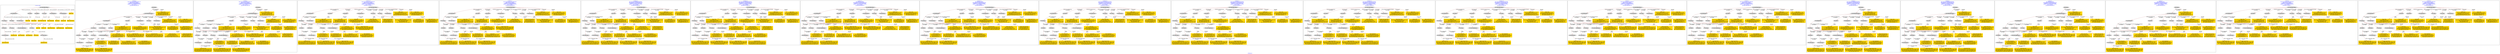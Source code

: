 digraph n0 {
fontcolor="blue"
remincross="true"
label="s02-dma.csv"
subgraph cluster_0 {
label="1-correct model"
n2[style="filled",color="white",fillcolor="lightgray",label="E12_Production1"];
n3[style="filled",color="white",fillcolor="lightgray",label="E21_Person1"];
n4[style="filled",color="white",fillcolor="lightgray",label="E55_Type2"];
n5[style="filled",color="white",fillcolor="lightgray",label="E52_Time-Span3"];
n6[style="filled",color="white",fillcolor="lightgray",label="E69_Death1"];
n7[style="filled",color="white",fillcolor="lightgray",label="E74_Group1"];
n8[style="filled",color="white",fillcolor="lightgray",label="E82_Actor_Appellation1"];
n9[style="filled",color="white",fillcolor="lightgray",label="E67_Birth1"];
n10[shape="plaintext",style="filled",fillcolor="gold",label="Artist URI"];
n11[style="filled",color="white",fillcolor="lightgray",label="E22_Man-Made_Object1"];
n12[style="filled",color="white",fillcolor="lightgray",label="E35_Title1"];
n13[style="filled",color="white",fillcolor="lightgray",label="E30_Right1"];
n14[style="filled",color="white",fillcolor="lightgray",label="E55_Type1"];
n15[style="filled",color="white",fillcolor="lightgray",label="E54_Dimension1"];
n16[style="filled",color="white",fillcolor="lightgray",label="E40_Legal_Body1"];
n17[shape="plaintext",style="filled",fillcolor="gold",label="Object_URI"];
n18[shape="plaintext",style="filled",fillcolor="gold",label="Object Rights"];
n19[shape="plaintext",style="filled",fillcolor="gold",label="Object Title"];
n20[shape="plaintext",style="filled",fillcolor="gold",label="Museum URI"];
n21[shape="plaintext",style="filled",fillcolor="gold",label="Object Link Source"];
n22[style="filled",color="white",fillcolor="lightgray",label="E52_Time-Span1"];
n23[shape="plaintext",style="filled",fillcolor="gold",label="Artist Birth Date"];
n24[style="filled",color="white",fillcolor="lightgray",label="E52_Time-Span2"];
n25[shape="plaintext",style="filled",fillcolor="gold",label="Artist Death Date"];
n26[shape="plaintext",style="filled",fillcolor="gold",label="Object Earliest Date"];
n27[shape="plaintext",style="filled",fillcolor="gold",label="Object Latest Date"];
n28[shape="plaintext",style="filled",fillcolor="gold",label="dimensions"];
n29[shape="plaintext",style="filled",fillcolor="gold",label="Object Work Type URI"];
n30[shape="plaintext",style="filled",fillcolor="gold",label="Object Work Type"];
n31[shape="plaintext",style="filled",fillcolor="gold",label="Medium URI"];
n32[shape="plaintext",style="filled",fillcolor="gold",label="Object Facet Value 1"];
n33[shape="plaintext",style="filled",fillcolor="gold",label="Nationality_URI"];
n34[shape="plaintext",style="filled",fillcolor="gold",label="Artist Nationality"];
n35[shape="plaintext",style="filled",fillcolor="gold",label="Artist Appellation"];
n36[shape="plaintext",style="filled",fillcolor="gold",label="Artist Name"];
}
subgraph cluster_1 {
label="candidate 0\nlink coherence:0.9705882352941176\nnode coherence:0.96875\nconfidence:0.4208639680538705\nmapping score:0.5158362349653253\ncost:33.99774\n-precision:0.68-recall:0.68"
n38[style="filled",color="white",fillcolor="lightgray",label="E12_Production1"];
n39[style="filled",color="white",fillcolor="lightgray",label="E21_Person1"];
n40[style="filled",color="white",fillcolor="lightgray",label="E52_Time-Span2"];
n41[style="filled",color="white",fillcolor="lightgray",label="E55_Type1"];
n42[style="filled",color="white",fillcolor="lightgray",label="E67_Birth1"];
n43[style="filled",color="white",fillcolor="lightgray",label="E69_Death1"];
n44[style="filled",color="white",fillcolor="lightgray",label="E74_Group1"];
n45[style="filled",color="white",fillcolor="lightgray",label="E82_Actor_Appellation1"];
n46[style="filled",color="white",fillcolor="lightgray",label="E22_Man-Made_Object1"];
n47[style="filled",color="white",fillcolor="lightgray",label="E35_Title1"];
n48[style="filled",color="white",fillcolor="lightgray",label="E54_Dimension1"];
n49[style="filled",color="white",fillcolor="lightgray",label="E55_Type2"];
n50[style="filled",color="white",fillcolor="lightgray",label="E8_Acquisition1"];
n51[style="filled",color="white",fillcolor="lightgray",label="E38_Image1"];
n52[style="filled",color="white",fillcolor="lightgray",label="E52_Time-Span1"];
n53[style="filled",color="white",fillcolor="lightgray",label="E52_Time-Span3"];
n54[shape="plaintext",style="filled",fillcolor="gold",label="dimensions\n[E54_Dimension,P3_has_note,0.89]\n[E22_Man-Made_Object,P3_has_note,0.047]\n[E8_Acquisition,P3_has_note,0.045]\n[E55_Type,label,0.018]"];
n55[shape="plaintext",style="filled",fillcolor="gold",label="Artist Name\n[E82_Actor_Appellation,label,0.539]\n[E8_Acquisition,P3_has_note,0.162]\n[E22_Man-Made_Object,P3_has_note,0.154]\n[E22_Man-Made_Object,classLink,0.145]"];
n56[shape="plaintext",style="filled",fillcolor="gold",label="Object Facet Value 1\n[E29_Design_or_Procedure,P3_has_note,0.341]\n[E57_Material,label,0.267]\n[E55_Type,label,0.258]\n[E12_Production,P3_has_note,0.134]"];
n57[shape="plaintext",style="filled",fillcolor="gold",label="Artist URI\n[E21_Person,classLink,0.505]\n[E31_Document,classLink,0.216]\n[E82_Actor_Appellation,classLink,0.188]\n[E38_Image,classLink,0.091]"];
n58[shape="plaintext",style="filled",fillcolor="gold",label="Medium URI\n[E55_Type,classLink,0.41]\n[E57_Material,classLink,0.387]\n[E74_Group,classLink,0.179]\n[E55_Type,label,0.025]"];
n59[shape="plaintext",style="filled",fillcolor="gold",label="Artist Appellation\n[E21_Person,classLink,0.498]\n[E82_Actor_Appellation,classLink,0.41]\n[E31_Document,classLink,0.066]\n[E38_Image,classLink,0.026]"];
n60[shape="plaintext",style="filled",fillcolor="gold",label="Object Rights\n[E8_Acquisition,P3_has_note,0.534]\n[E30_Right,P3_has_note,0.264]\n[E34_Inscription,P3_has_note,0.102]\n[E22_Man-Made_Object,P3_has_note,0.1]"];
n61[shape="plaintext",style="filled",fillcolor="gold",label="Object Latest Date\n[E52_Time-Span,P82a_begin_of_the_begin,0.396]\n[E52_Time-Span,P82_at_some_time_within,0.28]\n[E52_Time-Span,P82b_end_of_the_end,0.251]\n[E52_Time-Span,label,0.073]"];
n62[shape="plaintext",style="filled",fillcolor="gold",label="Object Earliest Date\n[E52_Time-Span,P82a_begin_of_the_begin,0.413]\n[E52_Time-Span,P82_at_some_time_within,0.284]\n[E52_Time-Span,P82b_end_of_the_end,0.219]\n[E52_Time-Span,label,0.084]"];
n63[shape="plaintext",style="filled",fillcolor="gold",label="Object Title\n[E22_Man-Made_Object,P3_has_note,0.297]\n[E35_Title,label,0.256]\n[E73_Information_Object,P3_has_note,0.244]\n[E33_Linguistic_Object,P3_has_note,0.202]"];
n64[shape="plaintext",style="filled",fillcolor="gold",label="Artist Nationality\n[E74_Group,label,0.526]\n[E74_Group,classLink,0.303]\n[E55_Type,label,0.1]\n[E21_Person,P3_has_note,0.071]"];
n65[shape="plaintext",style="filled",fillcolor="gold",label="Object Work Type\n[E55_Type,label,0.336]\n[E55_Type,classLink,0.315]\n[E31_Document,classLink,0.195]\n[E33_Linguistic_Object,P3_has_note,0.154]"];
n66[shape="plaintext",style="filled",fillcolor="gold",label="Object Link Source\n[E8_Acquisition,P3_has_note,0.509]\n[E38_Image,classLink,0.25]\n[E40_Legal_Body,label,0.12]\n[E30_Right,P3_has_note,0.12]"];
n67[shape="plaintext",style="filled",fillcolor="gold",label="Object_URI\n[E31_Document,classLink,0.408]\n[E22_Man-Made_Object,classLink,0.31]\n[E38_Image,classLink,0.172]\n[E21_Person,classLink,0.111]"];
n68[shape="plaintext",style="filled",fillcolor="gold",label="Object Work Type URI\n[E55_Type,classLink,0.603]\n[E55_Type,label,0.151]\n[E74_Group,classLink,0.13]\n[E57_Material,classLink,0.116]"];
n69[shape="plaintext",style="filled",fillcolor="gold",label="Artist Birth Date\n[E52_Time-Span,P82a_begin_of_the_begin,0.497]\n[E52_Time-Span,P82_at_some_time_within,0.329]\n[E52_Time-Span,P82b_end_of_the_end,0.114]\n[E33_Linguistic_Object,P3_has_note,0.059]"];
n70[shape="plaintext",style="filled",fillcolor="gold",label="Museum URI\n[E31_Document,classLink,0.497]\n[E38_Image,classLink,0.285]\n[E21_Person,classLink,0.139]\n[E22_Man-Made_Object,classLink,0.08]"];
n71[shape="plaintext",style="filled",fillcolor="gold",label="Artist Death Date\n[E52_Time-Span,P82b_end_of_the_end,0.337]\n[E52_Time-Span,P82_at_some_time_within,0.313]\n[E52_Time-Span,P82a_begin_of_the_begin,0.267]\n[E69_Death,P82_at_some_time_within,0.083]"];
n72[shape="plaintext",style="filled",fillcolor="gold",label="Nationality_URI\n[E74_Group,classLink,0.685]\n[E55_Type,classLink,0.187]\n[E57_Material,classLink,0.088]\n[E55_Type,label,0.04]"];
}
subgraph cluster_2 {
label="candidate 1\nlink coherence:0.9705882352941176\nnode coherence:0.96875\nconfidence:0.4208639680538705\nmapping score:0.5158362349653253\ncost:132.99774\n-precision:0.68-recall:0.68"
n74[style="filled",color="white",fillcolor="lightgray",label="E12_Production1"];
n75[style="filled",color="white",fillcolor="lightgray",label="E21_Person1"];
n76[style="filled",color="white",fillcolor="lightgray",label="E52_Time-Span2"];
n77[style="filled",color="white",fillcolor="lightgray",label="E55_Type1"];
n78[style="filled",color="white",fillcolor="lightgray",label="E67_Birth1"];
n79[style="filled",color="white",fillcolor="lightgray",label="E69_Death1"];
n80[style="filled",color="white",fillcolor="lightgray",label="E74_Group1"];
n81[style="filled",color="white",fillcolor="lightgray",label="E82_Actor_Appellation1"];
n82[style="filled",color="white",fillcolor="lightgray",label="E22_Man-Made_Object1"];
n83[style="filled",color="white",fillcolor="lightgray",label="E35_Title1"];
n84[style="filled",color="white",fillcolor="lightgray",label="E54_Dimension1"];
n85[style="filled",color="white",fillcolor="lightgray",label="E55_Type2"];
n86[style="filled",color="white",fillcolor="lightgray",label="E8_Acquisition1"];
n87[style="filled",color="white",fillcolor="lightgray",label="E38_Image1"];
n88[style="filled",color="white",fillcolor="lightgray",label="E52_Time-Span1"];
n89[style="filled",color="white",fillcolor="lightgray",label="E52_Time-Span3"];
n90[shape="plaintext",style="filled",fillcolor="gold",label="dimensions\n[E54_Dimension,P3_has_note,0.89]\n[E22_Man-Made_Object,P3_has_note,0.047]\n[E8_Acquisition,P3_has_note,0.045]\n[E55_Type,label,0.018]"];
n91[shape="plaintext",style="filled",fillcolor="gold",label="Artist Name\n[E82_Actor_Appellation,label,0.539]\n[E8_Acquisition,P3_has_note,0.162]\n[E22_Man-Made_Object,P3_has_note,0.154]\n[E22_Man-Made_Object,classLink,0.145]"];
n92[shape="plaintext",style="filled",fillcolor="gold",label="Object Facet Value 1\n[E29_Design_or_Procedure,P3_has_note,0.341]\n[E57_Material,label,0.267]\n[E55_Type,label,0.258]\n[E12_Production,P3_has_note,0.134]"];
n93[shape="plaintext",style="filled",fillcolor="gold",label="Artist URI\n[E21_Person,classLink,0.505]\n[E31_Document,classLink,0.216]\n[E82_Actor_Appellation,classLink,0.188]\n[E38_Image,classLink,0.091]"];
n94[shape="plaintext",style="filled",fillcolor="gold",label="Medium URI\n[E55_Type,classLink,0.41]\n[E57_Material,classLink,0.387]\n[E74_Group,classLink,0.179]\n[E55_Type,label,0.025]"];
n95[shape="plaintext",style="filled",fillcolor="gold",label="Artist Appellation\n[E21_Person,classLink,0.498]\n[E82_Actor_Appellation,classLink,0.41]\n[E31_Document,classLink,0.066]\n[E38_Image,classLink,0.026]"];
n96[shape="plaintext",style="filled",fillcolor="gold",label="Object Rights\n[E8_Acquisition,P3_has_note,0.534]\n[E30_Right,P3_has_note,0.264]\n[E34_Inscription,P3_has_note,0.102]\n[E22_Man-Made_Object,P3_has_note,0.1]"];
n97[shape="plaintext",style="filled",fillcolor="gold",label="Object Latest Date\n[E52_Time-Span,P82a_begin_of_the_begin,0.396]\n[E52_Time-Span,P82_at_some_time_within,0.28]\n[E52_Time-Span,P82b_end_of_the_end,0.251]\n[E52_Time-Span,label,0.073]"];
n98[shape="plaintext",style="filled",fillcolor="gold",label="Artist Death Date\n[E52_Time-Span,P82b_end_of_the_end,0.337]\n[E52_Time-Span,P82_at_some_time_within,0.313]\n[E52_Time-Span,P82a_begin_of_the_begin,0.267]\n[E69_Death,P82_at_some_time_within,0.083]"];
n99[shape="plaintext",style="filled",fillcolor="gold",label="Object Title\n[E22_Man-Made_Object,P3_has_note,0.297]\n[E35_Title,label,0.256]\n[E73_Information_Object,P3_has_note,0.244]\n[E33_Linguistic_Object,P3_has_note,0.202]"];
n100[shape="plaintext",style="filled",fillcolor="gold",label="Artist Nationality\n[E74_Group,label,0.526]\n[E74_Group,classLink,0.303]\n[E55_Type,label,0.1]\n[E21_Person,P3_has_note,0.071]"];
n101[shape="plaintext",style="filled",fillcolor="gold",label="Object Work Type\n[E55_Type,label,0.336]\n[E55_Type,classLink,0.315]\n[E31_Document,classLink,0.195]\n[E33_Linguistic_Object,P3_has_note,0.154]"];
n102[shape="plaintext",style="filled",fillcolor="gold",label="Object Link Source\n[E8_Acquisition,P3_has_note,0.509]\n[E38_Image,classLink,0.25]\n[E40_Legal_Body,label,0.12]\n[E30_Right,P3_has_note,0.12]"];
n103[shape="plaintext",style="filled",fillcolor="gold",label="Object_URI\n[E31_Document,classLink,0.408]\n[E22_Man-Made_Object,classLink,0.31]\n[E38_Image,classLink,0.172]\n[E21_Person,classLink,0.111]"];
n104[shape="plaintext",style="filled",fillcolor="gold",label="Object Work Type URI\n[E55_Type,classLink,0.603]\n[E55_Type,label,0.151]\n[E74_Group,classLink,0.13]\n[E57_Material,classLink,0.116]"];
n105[shape="plaintext",style="filled",fillcolor="gold",label="Artist Birth Date\n[E52_Time-Span,P82a_begin_of_the_begin,0.497]\n[E52_Time-Span,P82_at_some_time_within,0.329]\n[E52_Time-Span,P82b_end_of_the_end,0.114]\n[E33_Linguistic_Object,P3_has_note,0.059]"];
n106[shape="plaintext",style="filled",fillcolor="gold",label="Object Earliest Date\n[E52_Time-Span,P82a_begin_of_the_begin,0.413]\n[E52_Time-Span,P82_at_some_time_within,0.284]\n[E52_Time-Span,P82b_end_of_the_end,0.219]\n[E52_Time-Span,label,0.084]"];
n107[shape="plaintext",style="filled",fillcolor="gold",label="Museum URI\n[E31_Document,classLink,0.497]\n[E38_Image,classLink,0.285]\n[E21_Person,classLink,0.139]\n[E22_Man-Made_Object,classLink,0.08]"];
n108[shape="plaintext",style="filled",fillcolor="gold",label="Nationality_URI\n[E74_Group,classLink,0.685]\n[E55_Type,classLink,0.187]\n[E57_Material,classLink,0.088]\n[E55_Type,label,0.04]"];
}
subgraph cluster_3 {
label="candidate 10\nlink coherence:0.9117647058823529\nnode coherence:0.96875\nconfidence:0.4208639680538705\nmapping score:0.5158362349653253\ncost:132.99799\n-precision:0.71-recall:0.71"
n110[style="filled",color="white",fillcolor="lightgray",label="E12_Production1"];
n111[style="filled",color="white",fillcolor="lightgray",label="E21_Person1"];
n112[style="filled",color="white",fillcolor="lightgray",label="E52_Time-Span2"];
n113[style="filled",color="white",fillcolor="lightgray",label="E67_Birth1"];
n114[style="filled",color="white",fillcolor="lightgray",label="E69_Death1"];
n115[style="filled",color="white",fillcolor="lightgray",label="E74_Group1"];
n116[style="filled",color="white",fillcolor="lightgray",label="E82_Actor_Appellation1"];
n117[style="filled",color="white",fillcolor="lightgray",label="E22_Man-Made_Object1"];
n118[style="filled",color="white",fillcolor="lightgray",label="E35_Title1"];
n119[style="filled",color="white",fillcolor="lightgray",label="E38_Image1"];
n120[style="filled",color="white",fillcolor="lightgray",label="E54_Dimension1"];
n121[style="filled",color="white",fillcolor="lightgray",label="E55_Type1"];
n122[style="filled",color="white",fillcolor="lightgray",label="E55_Type2"];
n123[style="filled",color="white",fillcolor="lightgray",label="E8_Acquisition1"];
n124[style="filled",color="white",fillcolor="lightgray",label="E52_Time-Span1"];
n125[style="filled",color="white",fillcolor="lightgray",label="E52_Time-Span3"];
n126[shape="plaintext",style="filled",fillcolor="gold",label="dimensions\n[E54_Dimension,P3_has_note,0.89]\n[E22_Man-Made_Object,P3_has_note,0.047]\n[E8_Acquisition,P3_has_note,0.045]\n[E55_Type,label,0.018]"];
n127[shape="plaintext",style="filled",fillcolor="gold",label="Artist Name\n[E82_Actor_Appellation,label,0.539]\n[E8_Acquisition,P3_has_note,0.162]\n[E22_Man-Made_Object,P3_has_note,0.154]\n[E22_Man-Made_Object,classLink,0.145]"];
n128[shape="plaintext",style="filled",fillcolor="gold",label="Object Facet Value 1\n[E29_Design_or_Procedure,P3_has_note,0.341]\n[E57_Material,label,0.267]\n[E55_Type,label,0.258]\n[E12_Production,P3_has_note,0.134]"];
n129[shape="plaintext",style="filled",fillcolor="gold",label="Artist URI\n[E21_Person,classLink,0.505]\n[E31_Document,classLink,0.216]\n[E82_Actor_Appellation,classLink,0.188]\n[E38_Image,classLink,0.091]"];
n130[shape="plaintext",style="filled",fillcolor="gold",label="Medium URI\n[E55_Type,classLink,0.41]\n[E57_Material,classLink,0.387]\n[E74_Group,classLink,0.179]\n[E55_Type,label,0.025]"];
n131[shape="plaintext",style="filled",fillcolor="gold",label="Artist Appellation\n[E21_Person,classLink,0.498]\n[E82_Actor_Appellation,classLink,0.41]\n[E31_Document,classLink,0.066]\n[E38_Image,classLink,0.026]"];
n132[shape="plaintext",style="filled",fillcolor="gold",label="Object Rights\n[E8_Acquisition,P3_has_note,0.534]\n[E30_Right,P3_has_note,0.264]\n[E34_Inscription,P3_has_note,0.102]\n[E22_Man-Made_Object,P3_has_note,0.1]"];
n133[shape="plaintext",style="filled",fillcolor="gold",label="Object Latest Date\n[E52_Time-Span,P82a_begin_of_the_begin,0.396]\n[E52_Time-Span,P82_at_some_time_within,0.28]\n[E52_Time-Span,P82b_end_of_the_end,0.251]\n[E52_Time-Span,label,0.073]"];
n134[shape="plaintext",style="filled",fillcolor="gold",label="Artist Death Date\n[E52_Time-Span,P82b_end_of_the_end,0.337]\n[E52_Time-Span,P82_at_some_time_within,0.313]\n[E52_Time-Span,P82a_begin_of_the_begin,0.267]\n[E69_Death,P82_at_some_time_within,0.083]"];
n135[shape="plaintext",style="filled",fillcolor="gold",label="Object Title\n[E22_Man-Made_Object,P3_has_note,0.297]\n[E35_Title,label,0.256]\n[E73_Information_Object,P3_has_note,0.244]\n[E33_Linguistic_Object,P3_has_note,0.202]"];
n136[shape="plaintext",style="filled",fillcolor="gold",label="Artist Nationality\n[E74_Group,label,0.526]\n[E74_Group,classLink,0.303]\n[E55_Type,label,0.1]\n[E21_Person,P3_has_note,0.071]"];
n137[shape="plaintext",style="filled",fillcolor="gold",label="Object Work Type\n[E55_Type,label,0.336]\n[E55_Type,classLink,0.315]\n[E31_Document,classLink,0.195]\n[E33_Linguistic_Object,P3_has_note,0.154]"];
n138[shape="plaintext",style="filled",fillcolor="gold",label="Object Link Source\n[E8_Acquisition,P3_has_note,0.509]\n[E38_Image,classLink,0.25]\n[E40_Legal_Body,label,0.12]\n[E30_Right,P3_has_note,0.12]"];
n139[shape="plaintext",style="filled",fillcolor="gold",label="Object_URI\n[E31_Document,classLink,0.408]\n[E22_Man-Made_Object,classLink,0.31]\n[E38_Image,classLink,0.172]\n[E21_Person,classLink,0.111]"];
n140[shape="plaintext",style="filled",fillcolor="gold",label="Object Work Type URI\n[E55_Type,classLink,0.603]\n[E55_Type,label,0.151]\n[E74_Group,classLink,0.13]\n[E57_Material,classLink,0.116]"];
n141[shape="plaintext",style="filled",fillcolor="gold",label="Artist Birth Date\n[E52_Time-Span,P82a_begin_of_the_begin,0.497]\n[E52_Time-Span,P82_at_some_time_within,0.329]\n[E52_Time-Span,P82b_end_of_the_end,0.114]\n[E33_Linguistic_Object,P3_has_note,0.059]"];
n142[shape="plaintext",style="filled",fillcolor="gold",label="Object Earliest Date\n[E52_Time-Span,P82a_begin_of_the_begin,0.413]\n[E52_Time-Span,P82_at_some_time_within,0.284]\n[E52_Time-Span,P82b_end_of_the_end,0.219]\n[E52_Time-Span,label,0.084]"];
n143[shape="plaintext",style="filled",fillcolor="gold",label="Museum URI\n[E31_Document,classLink,0.497]\n[E38_Image,classLink,0.285]\n[E21_Person,classLink,0.139]\n[E22_Man-Made_Object,classLink,0.08]"];
n144[shape="plaintext",style="filled",fillcolor="gold",label="Nationality_URI\n[E74_Group,classLink,0.685]\n[E55_Type,classLink,0.187]\n[E57_Material,classLink,0.088]\n[E55_Type,label,0.04]"];
}
subgraph cluster_4 {
label="candidate 11\nlink coherence:0.9117647058823529\nnode coherence:0.96875\nconfidence:0.4208639680538705\nmapping score:0.5158362349653253\ncost:132.99802\n-precision:0.68-recall:0.68"
n146[style="filled",color="white",fillcolor="lightgray",label="E12_Production1"];
n147[style="filled",color="white",fillcolor="lightgray",label="E21_Person1"];
n148[style="filled",color="white",fillcolor="lightgray",label="E52_Time-Span2"];
n149[style="filled",color="white",fillcolor="lightgray",label="E67_Birth1"];
n150[style="filled",color="white",fillcolor="lightgray",label="E69_Death1"];
n151[style="filled",color="white",fillcolor="lightgray",label="E74_Group1"];
n152[style="filled",color="white",fillcolor="lightgray",label="E82_Actor_Appellation1"];
n153[style="filled",color="white",fillcolor="lightgray",label="E22_Man-Made_Object1"];
n154[style="filled",color="white",fillcolor="lightgray",label="E35_Title1"];
n155[style="filled",color="white",fillcolor="lightgray",label="E38_Image1"];
n156[style="filled",color="white",fillcolor="lightgray",label="E54_Dimension1"];
n157[style="filled",color="white",fillcolor="lightgray",label="E55_Type1"];
n158[style="filled",color="white",fillcolor="lightgray",label="E55_Type2"];
n159[style="filled",color="white",fillcolor="lightgray",label="E8_Acquisition1"];
n160[style="filled",color="white",fillcolor="lightgray",label="E52_Time-Span1"];
n161[style="filled",color="white",fillcolor="lightgray",label="E52_Time-Span3"];
n162[shape="plaintext",style="filled",fillcolor="gold",label="dimensions\n[E54_Dimension,P3_has_note,0.89]\n[E22_Man-Made_Object,P3_has_note,0.047]\n[E8_Acquisition,P3_has_note,0.045]\n[E55_Type,label,0.018]"];
n163[shape="plaintext",style="filled",fillcolor="gold",label="Artist Name\n[E82_Actor_Appellation,label,0.539]\n[E8_Acquisition,P3_has_note,0.162]\n[E22_Man-Made_Object,P3_has_note,0.154]\n[E22_Man-Made_Object,classLink,0.145]"];
n164[shape="plaintext",style="filled",fillcolor="gold",label="Object Facet Value 1\n[E29_Design_or_Procedure,P3_has_note,0.341]\n[E57_Material,label,0.267]\n[E55_Type,label,0.258]\n[E12_Production,P3_has_note,0.134]"];
n165[shape="plaintext",style="filled",fillcolor="gold",label="Artist URI\n[E21_Person,classLink,0.505]\n[E31_Document,classLink,0.216]\n[E82_Actor_Appellation,classLink,0.188]\n[E38_Image,classLink,0.091]"];
n166[shape="plaintext",style="filled",fillcolor="gold",label="Medium URI\n[E55_Type,classLink,0.41]\n[E57_Material,classLink,0.387]\n[E74_Group,classLink,0.179]\n[E55_Type,label,0.025]"];
n167[shape="plaintext",style="filled",fillcolor="gold",label="Artist Appellation\n[E21_Person,classLink,0.498]\n[E82_Actor_Appellation,classLink,0.41]\n[E31_Document,classLink,0.066]\n[E38_Image,classLink,0.026]"];
n168[shape="plaintext",style="filled",fillcolor="gold",label="Object Rights\n[E8_Acquisition,P3_has_note,0.534]\n[E30_Right,P3_has_note,0.264]\n[E34_Inscription,P3_has_note,0.102]\n[E22_Man-Made_Object,P3_has_note,0.1]"];
n169[shape="plaintext",style="filled",fillcolor="gold",label="Object Latest Date\n[E52_Time-Span,P82a_begin_of_the_begin,0.396]\n[E52_Time-Span,P82_at_some_time_within,0.28]\n[E52_Time-Span,P82b_end_of_the_end,0.251]\n[E52_Time-Span,label,0.073]"];
n170[shape="plaintext",style="filled",fillcolor="gold",label="Artist Death Date\n[E52_Time-Span,P82b_end_of_the_end,0.337]\n[E52_Time-Span,P82_at_some_time_within,0.313]\n[E52_Time-Span,P82a_begin_of_the_begin,0.267]\n[E69_Death,P82_at_some_time_within,0.083]"];
n171[shape="plaintext",style="filled",fillcolor="gold",label="Object Title\n[E22_Man-Made_Object,P3_has_note,0.297]\n[E35_Title,label,0.256]\n[E73_Information_Object,P3_has_note,0.244]\n[E33_Linguistic_Object,P3_has_note,0.202]"];
n172[shape="plaintext",style="filled",fillcolor="gold",label="Artist Nationality\n[E74_Group,label,0.526]\n[E74_Group,classLink,0.303]\n[E55_Type,label,0.1]\n[E21_Person,P3_has_note,0.071]"];
n173[shape="plaintext",style="filled",fillcolor="gold",label="Object Work Type\n[E55_Type,label,0.336]\n[E55_Type,classLink,0.315]\n[E31_Document,classLink,0.195]\n[E33_Linguistic_Object,P3_has_note,0.154]"];
n174[shape="plaintext",style="filled",fillcolor="gold",label="Object Link Source\n[E8_Acquisition,P3_has_note,0.509]\n[E38_Image,classLink,0.25]\n[E40_Legal_Body,label,0.12]\n[E30_Right,P3_has_note,0.12]"];
n175[shape="plaintext",style="filled",fillcolor="gold",label="Object_URI\n[E31_Document,classLink,0.408]\n[E22_Man-Made_Object,classLink,0.31]\n[E38_Image,classLink,0.172]\n[E21_Person,classLink,0.111]"];
n176[shape="plaintext",style="filled",fillcolor="gold",label="Object Work Type URI\n[E55_Type,classLink,0.603]\n[E55_Type,label,0.151]\n[E74_Group,classLink,0.13]\n[E57_Material,classLink,0.116]"];
n177[shape="plaintext",style="filled",fillcolor="gold",label="Artist Birth Date\n[E52_Time-Span,P82a_begin_of_the_begin,0.497]\n[E52_Time-Span,P82_at_some_time_within,0.329]\n[E52_Time-Span,P82b_end_of_the_end,0.114]\n[E33_Linguistic_Object,P3_has_note,0.059]"];
n178[shape="plaintext",style="filled",fillcolor="gold",label="Object Earliest Date\n[E52_Time-Span,P82a_begin_of_the_begin,0.413]\n[E52_Time-Span,P82_at_some_time_within,0.284]\n[E52_Time-Span,P82b_end_of_the_end,0.219]\n[E52_Time-Span,label,0.084]"];
n179[shape="plaintext",style="filled",fillcolor="gold",label="Museum URI\n[E31_Document,classLink,0.497]\n[E38_Image,classLink,0.285]\n[E21_Person,classLink,0.139]\n[E22_Man-Made_Object,classLink,0.08]"];
n180[shape="plaintext",style="filled",fillcolor="gold",label="Nationality_URI\n[E74_Group,classLink,0.685]\n[E55_Type,classLink,0.187]\n[E57_Material,classLink,0.088]\n[E55_Type,label,0.04]"];
}
subgraph cluster_5 {
label="candidate 12\nlink coherence:0.9090909090909091\nnode coherence:0.9354838709677419\nconfidence:0.42696312645575635\nmapping score:0.5155525079130959\ncost:230.99806\n-precision:0.64-recall:0.62"
n182[style="filled",color="white",fillcolor="lightgray",label="E12_Production1"];
n183[style="filled",color="white",fillcolor="lightgray",label="E21_Person1"];
n184[style="filled",color="white",fillcolor="lightgray",label="E55_Type1"];
n185[style="filled",color="white",fillcolor="lightgray",label="E67_Birth1"];
n186[style="filled",color="white",fillcolor="lightgray",label="E69_Death1"];
n187[style="filled",color="white",fillcolor="lightgray",label="E74_Group1"];
n188[style="filled",color="white",fillcolor="lightgray",label="E82_Actor_Appellation1"];
n189[style="filled",color="white",fillcolor="lightgray",label="E22_Man-Made_Object1"];
n190[style="filled",color="white",fillcolor="lightgray",label="E35_Title1"];
n191[style="filled",color="white",fillcolor="lightgray",label="E38_Image1"];
n192[style="filled",color="white",fillcolor="lightgray",label="E54_Dimension1"];
n193[style="filled",color="white",fillcolor="lightgray",label="E55_Type2"];
n194[style="filled",color="white",fillcolor="lightgray",label="E8_Acquisition1"];
n195[style="filled",color="white",fillcolor="lightgray",label="E52_Time-Span1"];
n196[style="filled",color="white",fillcolor="lightgray",label="E52_Time-Span3"];
n197[shape="plaintext",style="filled",fillcolor="gold",label="Object Latest Date\n[E52_Time-Span,P82a_begin_of_the_begin,0.396]\n[E52_Time-Span,P82_at_some_time_within,0.28]\n[E52_Time-Span,P82b_end_of_the_end,0.251]\n[E52_Time-Span,label,0.073]"];
n198[shape="plaintext",style="filled",fillcolor="gold",label="dimensions\n[E54_Dimension,P3_has_note,0.89]\n[E22_Man-Made_Object,P3_has_note,0.047]\n[E8_Acquisition,P3_has_note,0.045]\n[E55_Type,label,0.018]"];
n199[shape="plaintext",style="filled",fillcolor="gold",label="Artist Name\n[E82_Actor_Appellation,label,0.539]\n[E8_Acquisition,P3_has_note,0.162]\n[E22_Man-Made_Object,P3_has_note,0.154]\n[E22_Man-Made_Object,classLink,0.145]"];
n200[shape="plaintext",style="filled",fillcolor="gold",label="Object Facet Value 1\n[E29_Design_or_Procedure,P3_has_note,0.341]\n[E57_Material,label,0.267]\n[E55_Type,label,0.258]\n[E12_Production,P3_has_note,0.134]"];
n201[shape="plaintext",style="filled",fillcolor="gold",label="Artist URI\n[E21_Person,classLink,0.505]\n[E31_Document,classLink,0.216]\n[E82_Actor_Appellation,classLink,0.188]\n[E38_Image,classLink,0.091]"];
n202[shape="plaintext",style="filled",fillcolor="gold",label="Medium URI\n[E55_Type,classLink,0.41]\n[E57_Material,classLink,0.387]\n[E74_Group,classLink,0.179]\n[E55_Type,label,0.025]"];
n203[shape="plaintext",style="filled",fillcolor="gold",label="Artist Appellation\n[E21_Person,classLink,0.498]\n[E82_Actor_Appellation,classLink,0.41]\n[E31_Document,classLink,0.066]\n[E38_Image,classLink,0.026]"];
n204[shape="plaintext",style="filled",fillcolor="gold",label="Object Rights\n[E8_Acquisition,P3_has_note,0.534]\n[E30_Right,P3_has_note,0.264]\n[E34_Inscription,P3_has_note,0.102]\n[E22_Man-Made_Object,P3_has_note,0.1]"];
n205[shape="plaintext",style="filled",fillcolor="gold",label="Object Earliest Date\n[E52_Time-Span,P82a_begin_of_the_begin,0.413]\n[E52_Time-Span,P82_at_some_time_within,0.284]\n[E52_Time-Span,P82b_end_of_the_end,0.219]\n[E52_Time-Span,label,0.084]"];
n206[shape="plaintext",style="filled",fillcolor="gold",label="Artist Death Date\n[E52_Time-Span,P82b_end_of_the_end,0.337]\n[E52_Time-Span,P82_at_some_time_within,0.313]\n[E52_Time-Span,P82a_begin_of_the_begin,0.267]\n[E69_Death,P82_at_some_time_within,0.083]"];
n207[shape="plaintext",style="filled",fillcolor="gold",label="Object Title\n[E22_Man-Made_Object,P3_has_note,0.297]\n[E35_Title,label,0.256]\n[E73_Information_Object,P3_has_note,0.244]\n[E33_Linguistic_Object,P3_has_note,0.202]"];
n208[shape="plaintext",style="filled",fillcolor="gold",label="Artist Nationality\n[E74_Group,label,0.526]\n[E74_Group,classLink,0.303]\n[E55_Type,label,0.1]\n[E21_Person,P3_has_note,0.071]"];
n209[shape="plaintext",style="filled",fillcolor="gold",label="Object Work Type\n[E55_Type,label,0.336]\n[E55_Type,classLink,0.315]\n[E31_Document,classLink,0.195]\n[E33_Linguistic_Object,P3_has_note,0.154]"];
n210[shape="plaintext",style="filled",fillcolor="gold",label="Object Link Source\n[E8_Acquisition,P3_has_note,0.509]\n[E38_Image,classLink,0.25]\n[E40_Legal_Body,label,0.12]\n[E30_Right,P3_has_note,0.12]"];
n211[shape="plaintext",style="filled",fillcolor="gold",label="Object_URI\n[E31_Document,classLink,0.408]\n[E22_Man-Made_Object,classLink,0.31]\n[E38_Image,classLink,0.172]\n[E21_Person,classLink,0.111]"];
n212[shape="plaintext",style="filled",fillcolor="gold",label="Object Work Type URI\n[E55_Type,classLink,0.603]\n[E55_Type,label,0.151]\n[E74_Group,classLink,0.13]\n[E57_Material,classLink,0.116]"];
n213[shape="plaintext",style="filled",fillcolor="gold",label="Artist Birth Date\n[E52_Time-Span,P82a_begin_of_the_begin,0.497]\n[E52_Time-Span,P82_at_some_time_within,0.329]\n[E52_Time-Span,P82b_end_of_the_end,0.114]\n[E33_Linguistic_Object,P3_has_note,0.059]"];
n214[shape="plaintext",style="filled",fillcolor="gold",label="Museum URI\n[E31_Document,classLink,0.497]\n[E38_Image,classLink,0.285]\n[E21_Person,classLink,0.139]\n[E22_Man-Made_Object,classLink,0.08]"];
n215[shape="plaintext",style="filled",fillcolor="gold",label="Nationality_URI\n[E74_Group,classLink,0.685]\n[E55_Type,classLink,0.187]\n[E57_Material,classLink,0.088]\n[E55_Type,label,0.04]"];
}
subgraph cluster_6 {
label="candidate 13\nlink coherence:0.9090909090909091\nnode coherence:0.9354838709677419\nconfidence:0.42488813375163087\nmapping score:0.5148608436783874\ncost:230.99806\n-precision:0.67-recall:0.65"
n217[style="filled",color="white",fillcolor="lightgray",label="E12_Production1"];
n218[style="filled",color="white",fillcolor="lightgray",label="E21_Person1"];
n219[style="filled",color="white",fillcolor="lightgray",label="E55_Type1"];
n220[style="filled",color="white",fillcolor="lightgray",label="E67_Birth1"];
n221[style="filled",color="white",fillcolor="lightgray",label="E69_Death1"];
n222[style="filled",color="white",fillcolor="lightgray",label="E74_Group1"];
n223[style="filled",color="white",fillcolor="lightgray",label="E82_Actor_Appellation1"];
n224[style="filled",color="white",fillcolor="lightgray",label="E22_Man-Made_Object1"];
n225[style="filled",color="white",fillcolor="lightgray",label="E35_Title1"];
n226[style="filled",color="white",fillcolor="lightgray",label="E38_Image1"];
n227[style="filled",color="white",fillcolor="lightgray",label="E54_Dimension1"];
n228[style="filled",color="white",fillcolor="lightgray",label="E55_Type2"];
n229[style="filled",color="white",fillcolor="lightgray",label="E8_Acquisition1"];
n230[style="filled",color="white",fillcolor="lightgray",label="E52_Time-Span1"];
n231[style="filled",color="white",fillcolor="lightgray",label="E52_Time-Span3"];
n232[shape="plaintext",style="filled",fillcolor="gold",label="Object Latest Date\n[E52_Time-Span,P82a_begin_of_the_begin,0.396]\n[E52_Time-Span,P82_at_some_time_within,0.28]\n[E52_Time-Span,P82b_end_of_the_end,0.251]\n[E52_Time-Span,label,0.073]"];
n233[shape="plaintext",style="filled",fillcolor="gold",label="dimensions\n[E54_Dimension,P3_has_note,0.89]\n[E22_Man-Made_Object,P3_has_note,0.047]\n[E8_Acquisition,P3_has_note,0.045]\n[E55_Type,label,0.018]"];
n234[shape="plaintext",style="filled",fillcolor="gold",label="Artist Name\n[E82_Actor_Appellation,label,0.539]\n[E8_Acquisition,P3_has_note,0.162]\n[E22_Man-Made_Object,P3_has_note,0.154]\n[E22_Man-Made_Object,classLink,0.145]"];
n235[shape="plaintext",style="filled",fillcolor="gold",label="Object Facet Value 1\n[E29_Design_or_Procedure,P3_has_note,0.341]\n[E57_Material,label,0.267]\n[E55_Type,label,0.258]\n[E12_Production,P3_has_note,0.134]"];
n236[shape="plaintext",style="filled",fillcolor="gold",label="Artist URI\n[E21_Person,classLink,0.505]\n[E31_Document,classLink,0.216]\n[E82_Actor_Appellation,classLink,0.188]\n[E38_Image,classLink,0.091]"];
n237[shape="plaintext",style="filled",fillcolor="gold",label="Medium URI\n[E55_Type,classLink,0.41]\n[E57_Material,classLink,0.387]\n[E74_Group,classLink,0.179]\n[E55_Type,label,0.025]"];
n238[shape="plaintext",style="filled",fillcolor="gold",label="Artist Appellation\n[E21_Person,classLink,0.498]\n[E82_Actor_Appellation,classLink,0.41]\n[E31_Document,classLink,0.066]\n[E38_Image,classLink,0.026]"];
n239[shape="plaintext",style="filled",fillcolor="gold",label="Object Rights\n[E8_Acquisition,P3_has_note,0.534]\n[E30_Right,P3_has_note,0.264]\n[E34_Inscription,P3_has_note,0.102]\n[E22_Man-Made_Object,P3_has_note,0.1]"];
n240[shape="plaintext",style="filled",fillcolor="gold",label="Artist Death Date\n[E52_Time-Span,P82b_end_of_the_end,0.337]\n[E52_Time-Span,P82_at_some_time_within,0.313]\n[E52_Time-Span,P82a_begin_of_the_begin,0.267]\n[E69_Death,P82_at_some_time_within,0.083]"];
n241[shape="plaintext",style="filled",fillcolor="gold",label="Artist Birth Date\n[E52_Time-Span,P82a_begin_of_the_begin,0.497]\n[E52_Time-Span,P82_at_some_time_within,0.329]\n[E52_Time-Span,P82b_end_of_the_end,0.114]\n[E33_Linguistic_Object,P3_has_note,0.059]"];
n242[shape="plaintext",style="filled",fillcolor="gold",label="Object Title\n[E22_Man-Made_Object,P3_has_note,0.297]\n[E35_Title,label,0.256]\n[E73_Information_Object,P3_has_note,0.244]\n[E33_Linguistic_Object,P3_has_note,0.202]"];
n243[shape="plaintext",style="filled",fillcolor="gold",label="Artist Nationality\n[E74_Group,label,0.526]\n[E74_Group,classLink,0.303]\n[E55_Type,label,0.1]\n[E21_Person,P3_has_note,0.071]"];
n244[shape="plaintext",style="filled",fillcolor="gold",label="Object Work Type\n[E55_Type,label,0.336]\n[E55_Type,classLink,0.315]\n[E31_Document,classLink,0.195]\n[E33_Linguistic_Object,P3_has_note,0.154]"];
n245[shape="plaintext",style="filled",fillcolor="gold",label="Object Link Source\n[E8_Acquisition,P3_has_note,0.509]\n[E38_Image,classLink,0.25]\n[E40_Legal_Body,label,0.12]\n[E30_Right,P3_has_note,0.12]"];
n246[shape="plaintext",style="filled",fillcolor="gold",label="Object_URI\n[E31_Document,classLink,0.408]\n[E22_Man-Made_Object,classLink,0.31]\n[E38_Image,classLink,0.172]\n[E21_Person,classLink,0.111]"];
n247[shape="plaintext",style="filled",fillcolor="gold",label="Object Work Type URI\n[E55_Type,classLink,0.603]\n[E55_Type,label,0.151]\n[E74_Group,classLink,0.13]\n[E57_Material,classLink,0.116]"];
n248[shape="plaintext",style="filled",fillcolor="gold",label="Object Earliest Date\n[E52_Time-Span,P82a_begin_of_the_begin,0.413]\n[E52_Time-Span,P82_at_some_time_within,0.284]\n[E52_Time-Span,P82b_end_of_the_end,0.219]\n[E52_Time-Span,label,0.084]"];
n249[shape="plaintext",style="filled",fillcolor="gold",label="Museum URI\n[E31_Document,classLink,0.497]\n[E38_Image,classLink,0.285]\n[E21_Person,classLink,0.139]\n[E22_Man-Made_Object,classLink,0.08]"];
n250[shape="plaintext",style="filled",fillcolor="gold",label="Nationality_URI\n[E74_Group,classLink,0.685]\n[E55_Type,classLink,0.187]\n[E57_Material,classLink,0.088]\n[E55_Type,label,0.04]"];
}
subgraph cluster_7 {
label="candidate 14\nlink coherence:0.90625\nnode coherence:0.9354838709677419\nconfidence:0.42696312645575635\nmapping score:0.5155525079130959\ncost:130.99816\n-precision:0.66-recall:0.62"
n252[style="filled",color="white",fillcolor="lightgray",label="E12_Production1"];
n253[style="filled",color="white",fillcolor="lightgray",label="E21_Person1"];
n254[style="filled",color="white",fillcolor="lightgray",label="E52_Time-Span2"];
n255[style="filled",color="white",fillcolor="lightgray",label="E55_Type1"];
n256[style="filled",color="white",fillcolor="lightgray",label="E67_Birth1"];
n257[style="filled",color="white",fillcolor="lightgray",label="E74_Group1"];
n258[style="filled",color="white",fillcolor="lightgray",label="E82_Actor_Appellation1"];
n259[style="filled",color="white",fillcolor="lightgray",label="E22_Man-Made_Object1"];
n260[style="filled",color="white",fillcolor="lightgray",label="E35_Title1"];
n261[style="filled",color="white",fillcolor="lightgray",label="E38_Image1"];
n262[style="filled",color="white",fillcolor="lightgray",label="E54_Dimension1"];
n263[style="filled",color="white",fillcolor="lightgray",label="E55_Type2"];
n264[style="filled",color="white",fillcolor="lightgray",label="E8_Acquisition1"];
n265[style="filled",color="white",fillcolor="lightgray",label="E52_Time-Span1"];
n266[shape="plaintext",style="filled",fillcolor="gold",label="dimensions\n[E54_Dimension,P3_has_note,0.89]\n[E22_Man-Made_Object,P3_has_note,0.047]\n[E8_Acquisition,P3_has_note,0.045]\n[E55_Type,label,0.018]"];
n267[shape="plaintext",style="filled",fillcolor="gold",label="Artist Name\n[E82_Actor_Appellation,label,0.539]\n[E8_Acquisition,P3_has_note,0.162]\n[E22_Man-Made_Object,P3_has_note,0.154]\n[E22_Man-Made_Object,classLink,0.145]"];
n268[shape="plaintext",style="filled",fillcolor="gold",label="Object Facet Value 1\n[E29_Design_or_Procedure,P3_has_note,0.341]\n[E57_Material,label,0.267]\n[E55_Type,label,0.258]\n[E12_Production,P3_has_note,0.134]"];
n269[shape="plaintext",style="filled",fillcolor="gold",label="Artist URI\n[E21_Person,classLink,0.505]\n[E31_Document,classLink,0.216]\n[E82_Actor_Appellation,classLink,0.188]\n[E38_Image,classLink,0.091]"];
n270[shape="plaintext",style="filled",fillcolor="gold",label="Medium URI\n[E55_Type,classLink,0.41]\n[E57_Material,classLink,0.387]\n[E74_Group,classLink,0.179]\n[E55_Type,label,0.025]"];
n271[shape="plaintext",style="filled",fillcolor="gold",label="Artist Appellation\n[E21_Person,classLink,0.498]\n[E82_Actor_Appellation,classLink,0.41]\n[E31_Document,classLink,0.066]\n[E38_Image,classLink,0.026]"];
n272[shape="plaintext",style="filled",fillcolor="gold",label="Object Rights\n[E8_Acquisition,P3_has_note,0.534]\n[E30_Right,P3_has_note,0.264]\n[E34_Inscription,P3_has_note,0.102]\n[E22_Man-Made_Object,P3_has_note,0.1]"];
n273[shape="plaintext",style="filled",fillcolor="gold",label="Artist Death Date\n[E52_Time-Span,P82b_end_of_the_end,0.337]\n[E52_Time-Span,P82_at_some_time_within,0.313]\n[E52_Time-Span,P82a_begin_of_the_begin,0.267]\n[E69_Death,P82_at_some_time_within,0.083]"];
n274[shape="plaintext",style="filled",fillcolor="gold",label="Object Title\n[E22_Man-Made_Object,P3_has_note,0.297]\n[E35_Title,label,0.256]\n[E73_Information_Object,P3_has_note,0.244]\n[E33_Linguistic_Object,P3_has_note,0.202]"];
n275[shape="plaintext",style="filled",fillcolor="gold",label="Artist Nationality\n[E74_Group,label,0.526]\n[E74_Group,classLink,0.303]\n[E55_Type,label,0.1]\n[E21_Person,P3_has_note,0.071]"];
n276[shape="plaintext",style="filled",fillcolor="gold",label="Object Work Type\n[E55_Type,label,0.336]\n[E55_Type,classLink,0.315]\n[E31_Document,classLink,0.195]\n[E33_Linguistic_Object,P3_has_note,0.154]"];
n277[shape="plaintext",style="filled",fillcolor="gold",label="Object Link Source\n[E8_Acquisition,P3_has_note,0.509]\n[E38_Image,classLink,0.25]\n[E40_Legal_Body,label,0.12]\n[E30_Right,P3_has_note,0.12]"];
n278[shape="plaintext",style="filled",fillcolor="gold",label="Object_URI\n[E31_Document,classLink,0.408]\n[E22_Man-Made_Object,classLink,0.31]\n[E38_Image,classLink,0.172]\n[E21_Person,classLink,0.111]"];
n279[shape="plaintext",style="filled",fillcolor="gold",label="Object Work Type URI\n[E55_Type,classLink,0.603]\n[E55_Type,label,0.151]\n[E74_Group,classLink,0.13]\n[E57_Material,classLink,0.116]"];
n280[shape="plaintext",style="filled",fillcolor="gold",label="Artist Birth Date\n[E52_Time-Span,P82a_begin_of_the_begin,0.497]\n[E52_Time-Span,P82_at_some_time_within,0.329]\n[E52_Time-Span,P82b_end_of_the_end,0.114]\n[E33_Linguistic_Object,P3_has_note,0.059]"];
n281[shape="plaintext",style="filled",fillcolor="gold",label="Object Latest Date\n[E52_Time-Span,P82a_begin_of_the_begin,0.396]\n[E52_Time-Span,P82_at_some_time_within,0.28]\n[E52_Time-Span,P82b_end_of_the_end,0.251]\n[E52_Time-Span,label,0.073]"];
n282[shape="plaintext",style="filled",fillcolor="gold",label="Object Earliest Date\n[E52_Time-Span,P82a_begin_of_the_begin,0.413]\n[E52_Time-Span,P82_at_some_time_within,0.284]\n[E52_Time-Span,P82b_end_of_the_end,0.219]\n[E52_Time-Span,label,0.084]"];
n283[shape="plaintext",style="filled",fillcolor="gold",label="Museum URI\n[E31_Document,classLink,0.497]\n[E38_Image,classLink,0.285]\n[E21_Person,classLink,0.139]\n[E22_Man-Made_Object,classLink,0.08]"];
n284[shape="plaintext",style="filled",fillcolor="gold",label="Nationality_URI\n[E74_Group,classLink,0.685]\n[E55_Type,classLink,0.187]\n[E57_Material,classLink,0.088]\n[E55_Type,label,0.04]"];
}
subgraph cluster_8 {
label="candidate 15\nlink coherence:0.90625\nnode coherence:0.9354838709677419\nconfidence:0.42488813375163087\nmapping score:0.5148608436783874\ncost:130.99816\n-precision:0.69-recall:0.65"
n286[style="filled",color="white",fillcolor="lightgray",label="E12_Production1"];
n287[style="filled",color="white",fillcolor="lightgray",label="E21_Person1"];
n288[style="filled",color="white",fillcolor="lightgray",label="E52_Time-Span2"];
n289[style="filled",color="white",fillcolor="lightgray",label="E55_Type1"];
n290[style="filled",color="white",fillcolor="lightgray",label="E67_Birth1"];
n291[style="filled",color="white",fillcolor="lightgray",label="E74_Group1"];
n292[style="filled",color="white",fillcolor="lightgray",label="E82_Actor_Appellation1"];
n293[style="filled",color="white",fillcolor="lightgray",label="E22_Man-Made_Object1"];
n294[style="filled",color="white",fillcolor="lightgray",label="E35_Title1"];
n295[style="filled",color="white",fillcolor="lightgray",label="E38_Image1"];
n296[style="filled",color="white",fillcolor="lightgray",label="E54_Dimension1"];
n297[style="filled",color="white",fillcolor="lightgray",label="E55_Type2"];
n298[style="filled",color="white",fillcolor="lightgray",label="E8_Acquisition1"];
n299[style="filled",color="white",fillcolor="lightgray",label="E52_Time-Span1"];
n300[shape="plaintext",style="filled",fillcolor="gold",label="dimensions\n[E54_Dimension,P3_has_note,0.89]\n[E22_Man-Made_Object,P3_has_note,0.047]\n[E8_Acquisition,P3_has_note,0.045]\n[E55_Type,label,0.018]"];
n301[shape="plaintext",style="filled",fillcolor="gold",label="Artist Name\n[E82_Actor_Appellation,label,0.539]\n[E8_Acquisition,P3_has_note,0.162]\n[E22_Man-Made_Object,P3_has_note,0.154]\n[E22_Man-Made_Object,classLink,0.145]"];
n302[shape="plaintext",style="filled",fillcolor="gold",label="Object Facet Value 1\n[E29_Design_or_Procedure,P3_has_note,0.341]\n[E57_Material,label,0.267]\n[E55_Type,label,0.258]\n[E12_Production,P3_has_note,0.134]"];
n303[shape="plaintext",style="filled",fillcolor="gold",label="Artist URI\n[E21_Person,classLink,0.505]\n[E31_Document,classLink,0.216]\n[E82_Actor_Appellation,classLink,0.188]\n[E38_Image,classLink,0.091]"];
n304[shape="plaintext",style="filled",fillcolor="gold",label="Medium URI\n[E55_Type,classLink,0.41]\n[E57_Material,classLink,0.387]\n[E74_Group,classLink,0.179]\n[E55_Type,label,0.025]"];
n305[shape="plaintext",style="filled",fillcolor="gold",label="Artist Appellation\n[E21_Person,classLink,0.498]\n[E82_Actor_Appellation,classLink,0.41]\n[E31_Document,classLink,0.066]\n[E38_Image,classLink,0.026]"];
n306[shape="plaintext",style="filled",fillcolor="gold",label="Object Rights\n[E8_Acquisition,P3_has_note,0.534]\n[E30_Right,P3_has_note,0.264]\n[E34_Inscription,P3_has_note,0.102]\n[E22_Man-Made_Object,P3_has_note,0.1]"];
n307[shape="plaintext",style="filled",fillcolor="gold",label="Artist Birth Date\n[E52_Time-Span,P82a_begin_of_the_begin,0.497]\n[E52_Time-Span,P82_at_some_time_within,0.329]\n[E52_Time-Span,P82b_end_of_the_end,0.114]\n[E33_Linguistic_Object,P3_has_note,0.059]"];
n308[shape="plaintext",style="filled",fillcolor="gold",label="Object Title\n[E22_Man-Made_Object,P3_has_note,0.297]\n[E35_Title,label,0.256]\n[E73_Information_Object,P3_has_note,0.244]\n[E33_Linguistic_Object,P3_has_note,0.202]"];
n309[shape="plaintext",style="filled",fillcolor="gold",label="Artist Nationality\n[E74_Group,label,0.526]\n[E74_Group,classLink,0.303]\n[E55_Type,label,0.1]\n[E21_Person,P3_has_note,0.071]"];
n310[shape="plaintext",style="filled",fillcolor="gold",label="Object Work Type\n[E55_Type,label,0.336]\n[E55_Type,classLink,0.315]\n[E31_Document,classLink,0.195]\n[E33_Linguistic_Object,P3_has_note,0.154]"];
n311[shape="plaintext",style="filled",fillcolor="gold",label="Object Link Source\n[E8_Acquisition,P3_has_note,0.509]\n[E38_Image,classLink,0.25]\n[E40_Legal_Body,label,0.12]\n[E30_Right,P3_has_note,0.12]"];
n312[shape="plaintext",style="filled",fillcolor="gold",label="Object_URI\n[E31_Document,classLink,0.408]\n[E22_Man-Made_Object,classLink,0.31]\n[E38_Image,classLink,0.172]\n[E21_Person,classLink,0.111]"];
n313[shape="plaintext",style="filled",fillcolor="gold",label="Object Work Type URI\n[E55_Type,classLink,0.603]\n[E55_Type,label,0.151]\n[E74_Group,classLink,0.13]\n[E57_Material,classLink,0.116]"];
n314[shape="plaintext",style="filled",fillcolor="gold",label="Object Earliest Date\n[E52_Time-Span,P82a_begin_of_the_begin,0.413]\n[E52_Time-Span,P82_at_some_time_within,0.284]\n[E52_Time-Span,P82b_end_of_the_end,0.219]\n[E52_Time-Span,label,0.084]"];
n315[shape="plaintext",style="filled",fillcolor="gold",label="Object Latest Date\n[E52_Time-Span,P82a_begin_of_the_begin,0.396]\n[E52_Time-Span,P82_at_some_time_within,0.28]\n[E52_Time-Span,P82b_end_of_the_end,0.251]\n[E52_Time-Span,label,0.073]"];
n316[shape="plaintext",style="filled",fillcolor="gold",label="Museum URI\n[E31_Document,classLink,0.497]\n[E38_Image,classLink,0.285]\n[E21_Person,classLink,0.139]\n[E22_Man-Made_Object,classLink,0.08]"];
n317[shape="plaintext",style="filled",fillcolor="gold",label="Artist Death Date\n[E52_Time-Span,P82b_end_of_the_end,0.337]\n[E52_Time-Span,P82_at_some_time_within,0.313]\n[E52_Time-Span,P82a_begin_of_the_begin,0.267]\n[E69_Death,P82_at_some_time_within,0.083]"];
n318[shape="plaintext",style="filled",fillcolor="gold",label="Nationality_URI\n[E74_Group,classLink,0.685]\n[E55_Type,classLink,0.187]\n[E57_Material,classLink,0.088]\n[E55_Type,label,0.04]"];
}
subgraph cluster_9 {
label="candidate 16\nlink coherence:0.8787878787878788\nnode coherence:0.9354838709677419\nconfidence:0.42696312645575635\nmapping score:0.5155525079130959\ncost:230.99814\n-precision:0.67-recall:0.65"
n320[style="filled",color="white",fillcolor="lightgray",label="E12_Production1"];
n321[style="filled",color="white",fillcolor="lightgray",label="E21_Person1"];
n322[style="filled",color="white",fillcolor="lightgray",label="E67_Birth1"];
n323[style="filled",color="white",fillcolor="lightgray",label="E69_Death1"];
n324[style="filled",color="white",fillcolor="lightgray",label="E74_Group1"];
n325[style="filled",color="white",fillcolor="lightgray",label="E82_Actor_Appellation1"];
n326[style="filled",color="white",fillcolor="lightgray",label="E22_Man-Made_Object1"];
n327[style="filled",color="white",fillcolor="lightgray",label="E35_Title1"];
n328[style="filled",color="white",fillcolor="lightgray",label="E38_Image1"];
n329[style="filled",color="white",fillcolor="lightgray",label="E54_Dimension1"];
n330[style="filled",color="white",fillcolor="lightgray",label="E55_Type1"];
n331[style="filled",color="white",fillcolor="lightgray",label="E55_Type2"];
n332[style="filled",color="white",fillcolor="lightgray",label="E8_Acquisition1"];
n333[style="filled",color="white",fillcolor="lightgray",label="E52_Time-Span1"];
n334[style="filled",color="white",fillcolor="lightgray",label="E52_Time-Span3"];
n335[shape="plaintext",style="filled",fillcolor="gold",label="Object Latest Date\n[E52_Time-Span,P82a_begin_of_the_begin,0.396]\n[E52_Time-Span,P82_at_some_time_within,0.28]\n[E52_Time-Span,P82b_end_of_the_end,0.251]\n[E52_Time-Span,label,0.073]"];
n336[shape="plaintext",style="filled",fillcolor="gold",label="dimensions\n[E54_Dimension,P3_has_note,0.89]\n[E22_Man-Made_Object,P3_has_note,0.047]\n[E8_Acquisition,P3_has_note,0.045]\n[E55_Type,label,0.018]"];
n337[shape="plaintext",style="filled",fillcolor="gold",label="Artist Name\n[E82_Actor_Appellation,label,0.539]\n[E8_Acquisition,P3_has_note,0.162]\n[E22_Man-Made_Object,P3_has_note,0.154]\n[E22_Man-Made_Object,classLink,0.145]"];
n338[shape="plaintext",style="filled",fillcolor="gold",label="Object Facet Value 1\n[E29_Design_or_Procedure,P3_has_note,0.341]\n[E57_Material,label,0.267]\n[E55_Type,label,0.258]\n[E12_Production,P3_has_note,0.134]"];
n339[shape="plaintext",style="filled",fillcolor="gold",label="Artist URI\n[E21_Person,classLink,0.505]\n[E31_Document,classLink,0.216]\n[E82_Actor_Appellation,classLink,0.188]\n[E38_Image,classLink,0.091]"];
n340[shape="plaintext",style="filled",fillcolor="gold",label="Medium URI\n[E55_Type,classLink,0.41]\n[E57_Material,classLink,0.387]\n[E74_Group,classLink,0.179]\n[E55_Type,label,0.025]"];
n341[shape="plaintext",style="filled",fillcolor="gold",label="Artist Appellation\n[E21_Person,classLink,0.498]\n[E82_Actor_Appellation,classLink,0.41]\n[E31_Document,classLink,0.066]\n[E38_Image,classLink,0.026]"];
n342[shape="plaintext",style="filled",fillcolor="gold",label="Object Rights\n[E8_Acquisition,P3_has_note,0.534]\n[E30_Right,P3_has_note,0.264]\n[E34_Inscription,P3_has_note,0.102]\n[E22_Man-Made_Object,P3_has_note,0.1]"];
n343[shape="plaintext",style="filled",fillcolor="gold",label="Object Earliest Date\n[E52_Time-Span,P82a_begin_of_the_begin,0.413]\n[E52_Time-Span,P82_at_some_time_within,0.284]\n[E52_Time-Span,P82b_end_of_the_end,0.219]\n[E52_Time-Span,label,0.084]"];
n344[shape="plaintext",style="filled",fillcolor="gold",label="Artist Death Date\n[E52_Time-Span,P82b_end_of_the_end,0.337]\n[E52_Time-Span,P82_at_some_time_within,0.313]\n[E52_Time-Span,P82a_begin_of_the_begin,0.267]\n[E69_Death,P82_at_some_time_within,0.083]"];
n345[shape="plaintext",style="filled",fillcolor="gold",label="Object Title\n[E22_Man-Made_Object,P3_has_note,0.297]\n[E35_Title,label,0.256]\n[E73_Information_Object,P3_has_note,0.244]\n[E33_Linguistic_Object,P3_has_note,0.202]"];
n346[shape="plaintext",style="filled",fillcolor="gold",label="Artist Nationality\n[E74_Group,label,0.526]\n[E74_Group,classLink,0.303]\n[E55_Type,label,0.1]\n[E21_Person,P3_has_note,0.071]"];
n347[shape="plaintext",style="filled",fillcolor="gold",label="Object Work Type\n[E55_Type,label,0.336]\n[E55_Type,classLink,0.315]\n[E31_Document,classLink,0.195]\n[E33_Linguistic_Object,P3_has_note,0.154]"];
n348[shape="plaintext",style="filled",fillcolor="gold",label="Object Link Source\n[E8_Acquisition,P3_has_note,0.509]\n[E38_Image,classLink,0.25]\n[E40_Legal_Body,label,0.12]\n[E30_Right,P3_has_note,0.12]"];
n349[shape="plaintext",style="filled",fillcolor="gold",label="Object_URI\n[E31_Document,classLink,0.408]\n[E22_Man-Made_Object,classLink,0.31]\n[E38_Image,classLink,0.172]\n[E21_Person,classLink,0.111]"];
n350[shape="plaintext",style="filled",fillcolor="gold",label="Object Work Type URI\n[E55_Type,classLink,0.603]\n[E55_Type,label,0.151]\n[E74_Group,classLink,0.13]\n[E57_Material,classLink,0.116]"];
n351[shape="plaintext",style="filled",fillcolor="gold",label="Artist Birth Date\n[E52_Time-Span,P82a_begin_of_the_begin,0.497]\n[E52_Time-Span,P82_at_some_time_within,0.329]\n[E52_Time-Span,P82b_end_of_the_end,0.114]\n[E33_Linguistic_Object,P3_has_note,0.059]"];
n352[shape="plaintext",style="filled",fillcolor="gold",label="Museum URI\n[E31_Document,classLink,0.497]\n[E38_Image,classLink,0.285]\n[E21_Person,classLink,0.139]\n[E22_Man-Made_Object,classLink,0.08]"];
n353[shape="plaintext",style="filled",fillcolor="gold",label="Nationality_URI\n[E74_Group,classLink,0.685]\n[E55_Type,classLink,0.187]\n[E57_Material,classLink,0.088]\n[E55_Type,label,0.04]"];
}
subgraph cluster_10 {
label="candidate 17\nlink coherence:0.8787878787878788\nnode coherence:0.9354838709677419\nconfidence:0.42696312645575635\nmapping score:0.5155525079130959\ncost:230.99817\n-precision:0.64-recall:0.62"
n355[style="filled",color="white",fillcolor="lightgray",label="E12_Production1"];
n356[style="filled",color="white",fillcolor="lightgray",label="E21_Person1"];
n357[style="filled",color="white",fillcolor="lightgray",label="E67_Birth1"];
n358[style="filled",color="white",fillcolor="lightgray",label="E69_Death1"];
n359[style="filled",color="white",fillcolor="lightgray",label="E74_Group1"];
n360[style="filled",color="white",fillcolor="lightgray",label="E82_Actor_Appellation1"];
n361[style="filled",color="white",fillcolor="lightgray",label="E22_Man-Made_Object1"];
n362[style="filled",color="white",fillcolor="lightgray",label="E35_Title1"];
n363[style="filled",color="white",fillcolor="lightgray",label="E38_Image1"];
n364[style="filled",color="white",fillcolor="lightgray",label="E54_Dimension1"];
n365[style="filled",color="white",fillcolor="lightgray",label="E55_Type1"];
n366[style="filled",color="white",fillcolor="lightgray",label="E55_Type2"];
n367[style="filled",color="white",fillcolor="lightgray",label="E8_Acquisition1"];
n368[style="filled",color="white",fillcolor="lightgray",label="E52_Time-Span1"];
n369[style="filled",color="white",fillcolor="lightgray",label="E52_Time-Span3"];
n370[shape="plaintext",style="filled",fillcolor="gold",label="Object Latest Date\n[E52_Time-Span,P82a_begin_of_the_begin,0.396]\n[E52_Time-Span,P82_at_some_time_within,0.28]\n[E52_Time-Span,P82b_end_of_the_end,0.251]\n[E52_Time-Span,label,0.073]"];
n371[shape="plaintext",style="filled",fillcolor="gold",label="dimensions\n[E54_Dimension,P3_has_note,0.89]\n[E22_Man-Made_Object,P3_has_note,0.047]\n[E8_Acquisition,P3_has_note,0.045]\n[E55_Type,label,0.018]"];
n372[shape="plaintext",style="filled",fillcolor="gold",label="Artist Name\n[E82_Actor_Appellation,label,0.539]\n[E8_Acquisition,P3_has_note,0.162]\n[E22_Man-Made_Object,P3_has_note,0.154]\n[E22_Man-Made_Object,classLink,0.145]"];
n373[shape="plaintext",style="filled",fillcolor="gold",label="Object Facet Value 1\n[E29_Design_or_Procedure,P3_has_note,0.341]\n[E57_Material,label,0.267]\n[E55_Type,label,0.258]\n[E12_Production,P3_has_note,0.134]"];
n374[shape="plaintext",style="filled",fillcolor="gold",label="Artist URI\n[E21_Person,classLink,0.505]\n[E31_Document,classLink,0.216]\n[E82_Actor_Appellation,classLink,0.188]\n[E38_Image,classLink,0.091]"];
n375[shape="plaintext",style="filled",fillcolor="gold",label="Medium URI\n[E55_Type,classLink,0.41]\n[E57_Material,classLink,0.387]\n[E74_Group,classLink,0.179]\n[E55_Type,label,0.025]"];
n376[shape="plaintext",style="filled",fillcolor="gold",label="Artist Appellation\n[E21_Person,classLink,0.498]\n[E82_Actor_Appellation,classLink,0.41]\n[E31_Document,classLink,0.066]\n[E38_Image,classLink,0.026]"];
n377[shape="plaintext",style="filled",fillcolor="gold",label="Object Rights\n[E8_Acquisition,P3_has_note,0.534]\n[E30_Right,P3_has_note,0.264]\n[E34_Inscription,P3_has_note,0.102]\n[E22_Man-Made_Object,P3_has_note,0.1]"];
n378[shape="plaintext",style="filled",fillcolor="gold",label="Object Earliest Date\n[E52_Time-Span,P82a_begin_of_the_begin,0.413]\n[E52_Time-Span,P82_at_some_time_within,0.284]\n[E52_Time-Span,P82b_end_of_the_end,0.219]\n[E52_Time-Span,label,0.084]"];
n379[shape="plaintext",style="filled",fillcolor="gold",label="Artist Death Date\n[E52_Time-Span,P82b_end_of_the_end,0.337]\n[E52_Time-Span,P82_at_some_time_within,0.313]\n[E52_Time-Span,P82a_begin_of_the_begin,0.267]\n[E69_Death,P82_at_some_time_within,0.083]"];
n380[shape="plaintext",style="filled",fillcolor="gold",label="Object Title\n[E22_Man-Made_Object,P3_has_note,0.297]\n[E35_Title,label,0.256]\n[E73_Information_Object,P3_has_note,0.244]\n[E33_Linguistic_Object,P3_has_note,0.202]"];
n381[shape="plaintext",style="filled",fillcolor="gold",label="Artist Nationality\n[E74_Group,label,0.526]\n[E74_Group,classLink,0.303]\n[E55_Type,label,0.1]\n[E21_Person,P3_has_note,0.071]"];
n382[shape="plaintext",style="filled",fillcolor="gold",label="Object Work Type\n[E55_Type,label,0.336]\n[E55_Type,classLink,0.315]\n[E31_Document,classLink,0.195]\n[E33_Linguistic_Object,P3_has_note,0.154]"];
n383[shape="plaintext",style="filled",fillcolor="gold",label="Object Link Source\n[E8_Acquisition,P3_has_note,0.509]\n[E38_Image,classLink,0.25]\n[E40_Legal_Body,label,0.12]\n[E30_Right,P3_has_note,0.12]"];
n384[shape="plaintext",style="filled",fillcolor="gold",label="Object_URI\n[E31_Document,classLink,0.408]\n[E22_Man-Made_Object,classLink,0.31]\n[E38_Image,classLink,0.172]\n[E21_Person,classLink,0.111]"];
n385[shape="plaintext",style="filled",fillcolor="gold",label="Object Work Type URI\n[E55_Type,classLink,0.603]\n[E55_Type,label,0.151]\n[E74_Group,classLink,0.13]\n[E57_Material,classLink,0.116]"];
n386[shape="plaintext",style="filled",fillcolor="gold",label="Artist Birth Date\n[E52_Time-Span,P82a_begin_of_the_begin,0.497]\n[E52_Time-Span,P82_at_some_time_within,0.329]\n[E52_Time-Span,P82b_end_of_the_end,0.114]\n[E33_Linguistic_Object,P3_has_note,0.059]"];
n387[shape="plaintext",style="filled",fillcolor="gold",label="Museum URI\n[E31_Document,classLink,0.497]\n[E38_Image,classLink,0.285]\n[E21_Person,classLink,0.139]\n[E22_Man-Made_Object,classLink,0.08]"];
n388[shape="plaintext",style="filled",fillcolor="gold",label="Nationality_URI\n[E74_Group,classLink,0.685]\n[E55_Type,classLink,0.187]\n[E57_Material,classLink,0.088]\n[E55_Type,label,0.04]"];
}
subgraph cluster_11 {
label="candidate 18\nlink coherence:0.8787878787878788\nnode coherence:0.9354838709677419\nconfidence:0.42488813375163087\nmapping score:0.5148608436783874\ncost:230.99814\n-precision:0.7-recall:0.68"
n390[style="filled",color="white",fillcolor="lightgray",label="E12_Production1"];
n391[style="filled",color="white",fillcolor="lightgray",label="E21_Person1"];
n392[style="filled",color="white",fillcolor="lightgray",label="E67_Birth1"];
n393[style="filled",color="white",fillcolor="lightgray",label="E69_Death1"];
n394[style="filled",color="white",fillcolor="lightgray",label="E74_Group1"];
n395[style="filled",color="white",fillcolor="lightgray",label="E82_Actor_Appellation1"];
n396[style="filled",color="white",fillcolor="lightgray",label="E22_Man-Made_Object1"];
n397[style="filled",color="white",fillcolor="lightgray",label="E35_Title1"];
n398[style="filled",color="white",fillcolor="lightgray",label="E38_Image1"];
n399[style="filled",color="white",fillcolor="lightgray",label="E54_Dimension1"];
n400[style="filled",color="white",fillcolor="lightgray",label="E55_Type1"];
n401[style="filled",color="white",fillcolor="lightgray",label="E55_Type2"];
n402[style="filled",color="white",fillcolor="lightgray",label="E8_Acquisition1"];
n403[style="filled",color="white",fillcolor="lightgray",label="E52_Time-Span1"];
n404[style="filled",color="white",fillcolor="lightgray",label="E52_Time-Span3"];
n405[shape="plaintext",style="filled",fillcolor="gold",label="Object Latest Date\n[E52_Time-Span,P82a_begin_of_the_begin,0.396]\n[E52_Time-Span,P82_at_some_time_within,0.28]\n[E52_Time-Span,P82b_end_of_the_end,0.251]\n[E52_Time-Span,label,0.073]"];
n406[shape="plaintext",style="filled",fillcolor="gold",label="dimensions\n[E54_Dimension,P3_has_note,0.89]\n[E22_Man-Made_Object,P3_has_note,0.047]\n[E8_Acquisition,P3_has_note,0.045]\n[E55_Type,label,0.018]"];
n407[shape="plaintext",style="filled",fillcolor="gold",label="Artist Name\n[E82_Actor_Appellation,label,0.539]\n[E8_Acquisition,P3_has_note,0.162]\n[E22_Man-Made_Object,P3_has_note,0.154]\n[E22_Man-Made_Object,classLink,0.145]"];
n408[shape="plaintext",style="filled",fillcolor="gold",label="Object Facet Value 1\n[E29_Design_or_Procedure,P3_has_note,0.341]\n[E57_Material,label,0.267]\n[E55_Type,label,0.258]\n[E12_Production,P3_has_note,0.134]"];
n409[shape="plaintext",style="filled",fillcolor="gold",label="Artist URI\n[E21_Person,classLink,0.505]\n[E31_Document,classLink,0.216]\n[E82_Actor_Appellation,classLink,0.188]\n[E38_Image,classLink,0.091]"];
n410[shape="plaintext",style="filled",fillcolor="gold",label="Medium URI\n[E55_Type,classLink,0.41]\n[E57_Material,classLink,0.387]\n[E74_Group,classLink,0.179]\n[E55_Type,label,0.025]"];
n411[shape="plaintext",style="filled",fillcolor="gold",label="Artist Appellation\n[E21_Person,classLink,0.498]\n[E82_Actor_Appellation,classLink,0.41]\n[E31_Document,classLink,0.066]\n[E38_Image,classLink,0.026]"];
n412[shape="plaintext",style="filled",fillcolor="gold",label="Object Rights\n[E8_Acquisition,P3_has_note,0.534]\n[E30_Right,P3_has_note,0.264]\n[E34_Inscription,P3_has_note,0.102]\n[E22_Man-Made_Object,P3_has_note,0.1]"];
n413[shape="plaintext",style="filled",fillcolor="gold",label="Artist Death Date\n[E52_Time-Span,P82b_end_of_the_end,0.337]\n[E52_Time-Span,P82_at_some_time_within,0.313]\n[E52_Time-Span,P82a_begin_of_the_begin,0.267]\n[E69_Death,P82_at_some_time_within,0.083]"];
n414[shape="plaintext",style="filled",fillcolor="gold",label="Artist Birth Date\n[E52_Time-Span,P82a_begin_of_the_begin,0.497]\n[E52_Time-Span,P82_at_some_time_within,0.329]\n[E52_Time-Span,P82b_end_of_the_end,0.114]\n[E33_Linguistic_Object,P3_has_note,0.059]"];
n415[shape="plaintext",style="filled",fillcolor="gold",label="Object Title\n[E22_Man-Made_Object,P3_has_note,0.297]\n[E35_Title,label,0.256]\n[E73_Information_Object,P3_has_note,0.244]\n[E33_Linguistic_Object,P3_has_note,0.202]"];
n416[shape="plaintext",style="filled",fillcolor="gold",label="Artist Nationality\n[E74_Group,label,0.526]\n[E74_Group,classLink,0.303]\n[E55_Type,label,0.1]\n[E21_Person,P3_has_note,0.071]"];
n417[shape="plaintext",style="filled",fillcolor="gold",label="Object Work Type\n[E55_Type,label,0.336]\n[E55_Type,classLink,0.315]\n[E31_Document,classLink,0.195]\n[E33_Linguistic_Object,P3_has_note,0.154]"];
n418[shape="plaintext",style="filled",fillcolor="gold",label="Object Link Source\n[E8_Acquisition,P3_has_note,0.509]\n[E38_Image,classLink,0.25]\n[E40_Legal_Body,label,0.12]\n[E30_Right,P3_has_note,0.12]"];
n419[shape="plaintext",style="filled",fillcolor="gold",label="Object_URI\n[E31_Document,classLink,0.408]\n[E22_Man-Made_Object,classLink,0.31]\n[E38_Image,classLink,0.172]\n[E21_Person,classLink,0.111]"];
n420[shape="plaintext",style="filled",fillcolor="gold",label="Object Work Type URI\n[E55_Type,classLink,0.603]\n[E55_Type,label,0.151]\n[E74_Group,classLink,0.13]\n[E57_Material,classLink,0.116]"];
n421[shape="plaintext",style="filled",fillcolor="gold",label="Object Earliest Date\n[E52_Time-Span,P82a_begin_of_the_begin,0.413]\n[E52_Time-Span,P82_at_some_time_within,0.284]\n[E52_Time-Span,P82b_end_of_the_end,0.219]\n[E52_Time-Span,label,0.084]"];
n422[shape="plaintext",style="filled",fillcolor="gold",label="Museum URI\n[E31_Document,classLink,0.497]\n[E38_Image,classLink,0.285]\n[E21_Person,classLink,0.139]\n[E22_Man-Made_Object,classLink,0.08]"];
n423[shape="plaintext",style="filled",fillcolor="gold",label="Nationality_URI\n[E74_Group,classLink,0.685]\n[E55_Type,classLink,0.187]\n[E57_Material,classLink,0.088]\n[E55_Type,label,0.04]"];
}
subgraph cluster_12 {
label="candidate 19\nlink coherence:0.8787878787878788\nnode coherence:0.9354838709677419\nconfidence:0.42488813375163087\nmapping score:0.5148608436783874\ncost:230.99817\n-precision:0.67-recall:0.65"
n425[style="filled",color="white",fillcolor="lightgray",label="E12_Production1"];
n426[style="filled",color="white",fillcolor="lightgray",label="E21_Person1"];
n427[style="filled",color="white",fillcolor="lightgray",label="E67_Birth1"];
n428[style="filled",color="white",fillcolor="lightgray",label="E69_Death1"];
n429[style="filled",color="white",fillcolor="lightgray",label="E74_Group1"];
n430[style="filled",color="white",fillcolor="lightgray",label="E82_Actor_Appellation1"];
n431[style="filled",color="white",fillcolor="lightgray",label="E22_Man-Made_Object1"];
n432[style="filled",color="white",fillcolor="lightgray",label="E35_Title1"];
n433[style="filled",color="white",fillcolor="lightgray",label="E38_Image1"];
n434[style="filled",color="white",fillcolor="lightgray",label="E54_Dimension1"];
n435[style="filled",color="white",fillcolor="lightgray",label="E55_Type1"];
n436[style="filled",color="white",fillcolor="lightgray",label="E55_Type2"];
n437[style="filled",color="white",fillcolor="lightgray",label="E8_Acquisition1"];
n438[style="filled",color="white",fillcolor="lightgray",label="E52_Time-Span1"];
n439[style="filled",color="white",fillcolor="lightgray",label="E52_Time-Span3"];
n440[shape="plaintext",style="filled",fillcolor="gold",label="Object Latest Date\n[E52_Time-Span,P82a_begin_of_the_begin,0.396]\n[E52_Time-Span,P82_at_some_time_within,0.28]\n[E52_Time-Span,P82b_end_of_the_end,0.251]\n[E52_Time-Span,label,0.073]"];
n441[shape="plaintext",style="filled",fillcolor="gold",label="dimensions\n[E54_Dimension,P3_has_note,0.89]\n[E22_Man-Made_Object,P3_has_note,0.047]\n[E8_Acquisition,P3_has_note,0.045]\n[E55_Type,label,0.018]"];
n442[shape="plaintext",style="filled",fillcolor="gold",label="Artist Name\n[E82_Actor_Appellation,label,0.539]\n[E8_Acquisition,P3_has_note,0.162]\n[E22_Man-Made_Object,P3_has_note,0.154]\n[E22_Man-Made_Object,classLink,0.145]"];
n443[shape="plaintext",style="filled",fillcolor="gold",label="Object Facet Value 1\n[E29_Design_or_Procedure,P3_has_note,0.341]\n[E57_Material,label,0.267]\n[E55_Type,label,0.258]\n[E12_Production,P3_has_note,0.134]"];
n444[shape="plaintext",style="filled",fillcolor="gold",label="Artist URI\n[E21_Person,classLink,0.505]\n[E31_Document,classLink,0.216]\n[E82_Actor_Appellation,classLink,0.188]\n[E38_Image,classLink,0.091]"];
n445[shape="plaintext",style="filled",fillcolor="gold",label="Medium URI\n[E55_Type,classLink,0.41]\n[E57_Material,classLink,0.387]\n[E74_Group,classLink,0.179]\n[E55_Type,label,0.025]"];
n446[shape="plaintext",style="filled",fillcolor="gold",label="Artist Appellation\n[E21_Person,classLink,0.498]\n[E82_Actor_Appellation,classLink,0.41]\n[E31_Document,classLink,0.066]\n[E38_Image,classLink,0.026]"];
n447[shape="plaintext",style="filled",fillcolor="gold",label="Object Rights\n[E8_Acquisition,P3_has_note,0.534]\n[E30_Right,P3_has_note,0.264]\n[E34_Inscription,P3_has_note,0.102]\n[E22_Man-Made_Object,P3_has_note,0.1]"];
n448[shape="plaintext",style="filled",fillcolor="gold",label="Artist Death Date\n[E52_Time-Span,P82b_end_of_the_end,0.337]\n[E52_Time-Span,P82_at_some_time_within,0.313]\n[E52_Time-Span,P82a_begin_of_the_begin,0.267]\n[E69_Death,P82_at_some_time_within,0.083]"];
n449[shape="plaintext",style="filled",fillcolor="gold",label="Artist Birth Date\n[E52_Time-Span,P82a_begin_of_the_begin,0.497]\n[E52_Time-Span,P82_at_some_time_within,0.329]\n[E52_Time-Span,P82b_end_of_the_end,0.114]\n[E33_Linguistic_Object,P3_has_note,0.059]"];
n450[shape="plaintext",style="filled",fillcolor="gold",label="Object Title\n[E22_Man-Made_Object,P3_has_note,0.297]\n[E35_Title,label,0.256]\n[E73_Information_Object,P3_has_note,0.244]\n[E33_Linguistic_Object,P3_has_note,0.202]"];
n451[shape="plaintext",style="filled",fillcolor="gold",label="Artist Nationality\n[E74_Group,label,0.526]\n[E74_Group,classLink,0.303]\n[E55_Type,label,0.1]\n[E21_Person,P3_has_note,0.071]"];
n452[shape="plaintext",style="filled",fillcolor="gold",label="Object Work Type\n[E55_Type,label,0.336]\n[E55_Type,classLink,0.315]\n[E31_Document,classLink,0.195]\n[E33_Linguistic_Object,P3_has_note,0.154]"];
n453[shape="plaintext",style="filled",fillcolor="gold",label="Object Link Source\n[E8_Acquisition,P3_has_note,0.509]\n[E38_Image,classLink,0.25]\n[E40_Legal_Body,label,0.12]\n[E30_Right,P3_has_note,0.12]"];
n454[shape="plaintext",style="filled",fillcolor="gold",label="Object_URI\n[E31_Document,classLink,0.408]\n[E22_Man-Made_Object,classLink,0.31]\n[E38_Image,classLink,0.172]\n[E21_Person,classLink,0.111]"];
n455[shape="plaintext",style="filled",fillcolor="gold",label="Object Work Type URI\n[E55_Type,classLink,0.603]\n[E55_Type,label,0.151]\n[E74_Group,classLink,0.13]\n[E57_Material,classLink,0.116]"];
n456[shape="plaintext",style="filled",fillcolor="gold",label="Object Earliest Date\n[E52_Time-Span,P82a_begin_of_the_begin,0.413]\n[E52_Time-Span,P82_at_some_time_within,0.284]\n[E52_Time-Span,P82b_end_of_the_end,0.219]\n[E52_Time-Span,label,0.084]"];
n457[shape="plaintext",style="filled",fillcolor="gold",label="Museum URI\n[E31_Document,classLink,0.497]\n[E38_Image,classLink,0.285]\n[E21_Person,classLink,0.139]\n[E22_Man-Made_Object,classLink,0.08]"];
n458[shape="plaintext",style="filled",fillcolor="gold",label="Nationality_URI\n[E74_Group,classLink,0.685]\n[E55_Type,classLink,0.187]\n[E57_Material,classLink,0.088]\n[E55_Type,label,0.04]"];
}
subgraph cluster_13 {
label="candidate 2\nlink coherence:0.9411764705882353\nnode coherence:0.96875\nconfidence:0.4208639680538705\nmapping score:0.5158362349653253\ncost:33.99791\n-precision:0.68-recall:0.68"
n460[style="filled",color="white",fillcolor="lightgray",label="E12_Production1"];
n461[style="filled",color="white",fillcolor="lightgray",label="E21_Person1"];
n462[style="filled",color="white",fillcolor="lightgray",label="E52_Time-Span2"];
n463[style="filled",color="white",fillcolor="lightgray",label="E55_Type1"];
n464[style="filled",color="white",fillcolor="lightgray",label="E67_Birth1"];
n465[style="filled",color="white",fillcolor="lightgray",label="E69_Death1"];
n466[style="filled",color="white",fillcolor="lightgray",label="E74_Group1"];
n467[style="filled",color="white",fillcolor="lightgray",label="E82_Actor_Appellation1"];
n468[style="filled",color="white",fillcolor="lightgray",label="E22_Man-Made_Object1"];
n469[style="filled",color="white",fillcolor="lightgray",label="E35_Title1"];
n470[style="filled",color="white",fillcolor="lightgray",label="E38_Image1"];
n471[style="filled",color="white",fillcolor="lightgray",label="E54_Dimension1"];
n472[style="filled",color="white",fillcolor="lightgray",label="E55_Type2"];
n473[style="filled",color="white",fillcolor="lightgray",label="E8_Acquisition1"];
n474[style="filled",color="white",fillcolor="lightgray",label="E52_Time-Span1"];
n475[style="filled",color="white",fillcolor="lightgray",label="E52_Time-Span3"];
n476[shape="plaintext",style="filled",fillcolor="gold",label="dimensions\n[E54_Dimension,P3_has_note,0.89]\n[E22_Man-Made_Object,P3_has_note,0.047]\n[E8_Acquisition,P3_has_note,0.045]\n[E55_Type,label,0.018]"];
n477[shape="plaintext",style="filled",fillcolor="gold",label="Artist Name\n[E82_Actor_Appellation,label,0.539]\n[E8_Acquisition,P3_has_note,0.162]\n[E22_Man-Made_Object,P3_has_note,0.154]\n[E22_Man-Made_Object,classLink,0.145]"];
n478[shape="plaintext",style="filled",fillcolor="gold",label="Object Facet Value 1\n[E29_Design_or_Procedure,P3_has_note,0.341]\n[E57_Material,label,0.267]\n[E55_Type,label,0.258]\n[E12_Production,P3_has_note,0.134]"];
n479[shape="plaintext",style="filled",fillcolor="gold",label="Artist URI\n[E21_Person,classLink,0.505]\n[E31_Document,classLink,0.216]\n[E82_Actor_Appellation,classLink,0.188]\n[E38_Image,classLink,0.091]"];
n480[shape="plaintext",style="filled",fillcolor="gold",label="Medium URI\n[E55_Type,classLink,0.41]\n[E57_Material,classLink,0.387]\n[E74_Group,classLink,0.179]\n[E55_Type,label,0.025]"];
n481[shape="plaintext",style="filled",fillcolor="gold",label="Artist Appellation\n[E21_Person,classLink,0.498]\n[E82_Actor_Appellation,classLink,0.41]\n[E31_Document,classLink,0.066]\n[E38_Image,classLink,0.026]"];
n482[shape="plaintext",style="filled",fillcolor="gold",label="Object Rights\n[E8_Acquisition,P3_has_note,0.534]\n[E30_Right,P3_has_note,0.264]\n[E34_Inscription,P3_has_note,0.102]\n[E22_Man-Made_Object,P3_has_note,0.1]"];
n483[shape="plaintext",style="filled",fillcolor="gold",label="Object Latest Date\n[E52_Time-Span,P82a_begin_of_the_begin,0.396]\n[E52_Time-Span,P82_at_some_time_within,0.28]\n[E52_Time-Span,P82b_end_of_the_end,0.251]\n[E52_Time-Span,label,0.073]"];
n484[shape="plaintext",style="filled",fillcolor="gold",label="Object Earliest Date\n[E52_Time-Span,P82a_begin_of_the_begin,0.413]\n[E52_Time-Span,P82_at_some_time_within,0.284]\n[E52_Time-Span,P82b_end_of_the_end,0.219]\n[E52_Time-Span,label,0.084]"];
n485[shape="plaintext",style="filled",fillcolor="gold",label="Object Title\n[E22_Man-Made_Object,P3_has_note,0.297]\n[E35_Title,label,0.256]\n[E73_Information_Object,P3_has_note,0.244]\n[E33_Linguistic_Object,P3_has_note,0.202]"];
n486[shape="plaintext",style="filled",fillcolor="gold",label="Artist Nationality\n[E74_Group,label,0.526]\n[E74_Group,classLink,0.303]\n[E55_Type,label,0.1]\n[E21_Person,P3_has_note,0.071]"];
n487[shape="plaintext",style="filled",fillcolor="gold",label="Object Work Type\n[E55_Type,label,0.336]\n[E55_Type,classLink,0.315]\n[E31_Document,classLink,0.195]\n[E33_Linguistic_Object,P3_has_note,0.154]"];
n488[shape="plaintext",style="filled",fillcolor="gold",label="Object Link Source\n[E8_Acquisition,P3_has_note,0.509]\n[E38_Image,classLink,0.25]\n[E40_Legal_Body,label,0.12]\n[E30_Right,P3_has_note,0.12]"];
n489[shape="plaintext",style="filled",fillcolor="gold",label="Object_URI\n[E31_Document,classLink,0.408]\n[E22_Man-Made_Object,classLink,0.31]\n[E38_Image,classLink,0.172]\n[E21_Person,classLink,0.111]"];
n490[shape="plaintext",style="filled",fillcolor="gold",label="Object Work Type URI\n[E55_Type,classLink,0.603]\n[E55_Type,label,0.151]\n[E74_Group,classLink,0.13]\n[E57_Material,classLink,0.116]"];
n491[shape="plaintext",style="filled",fillcolor="gold",label="Artist Birth Date\n[E52_Time-Span,P82a_begin_of_the_begin,0.497]\n[E52_Time-Span,P82_at_some_time_within,0.329]\n[E52_Time-Span,P82b_end_of_the_end,0.114]\n[E33_Linguistic_Object,P3_has_note,0.059]"];
n492[shape="plaintext",style="filled",fillcolor="gold",label="Museum URI\n[E31_Document,classLink,0.497]\n[E38_Image,classLink,0.285]\n[E21_Person,classLink,0.139]\n[E22_Man-Made_Object,classLink,0.08]"];
n493[shape="plaintext",style="filled",fillcolor="gold",label="Artist Death Date\n[E52_Time-Span,P82b_end_of_the_end,0.337]\n[E52_Time-Span,P82_at_some_time_within,0.313]\n[E52_Time-Span,P82a_begin_of_the_begin,0.267]\n[E69_Death,P82_at_some_time_within,0.083]"];
n494[shape="plaintext",style="filled",fillcolor="gold",label="Nationality_URI\n[E74_Group,classLink,0.685]\n[E55_Type,classLink,0.187]\n[E57_Material,classLink,0.088]\n[E55_Type,label,0.04]"];
}
subgraph cluster_14 {
label="candidate 3\nlink coherence:0.9411764705882353\nnode coherence:0.96875\nconfidence:0.4208639680538705\nmapping score:0.5158362349653253\ncost:132.99791\n-precision:0.68-recall:0.68"
n496[style="filled",color="white",fillcolor="lightgray",label="E12_Production1"];
n497[style="filled",color="white",fillcolor="lightgray",label="E21_Person1"];
n498[style="filled",color="white",fillcolor="lightgray",label="E52_Time-Span2"];
n499[style="filled",color="white",fillcolor="lightgray",label="E55_Type1"];
n500[style="filled",color="white",fillcolor="lightgray",label="E67_Birth1"];
n501[style="filled",color="white",fillcolor="lightgray",label="E69_Death1"];
n502[style="filled",color="white",fillcolor="lightgray",label="E74_Group1"];
n503[style="filled",color="white",fillcolor="lightgray",label="E82_Actor_Appellation1"];
n504[style="filled",color="white",fillcolor="lightgray",label="E22_Man-Made_Object1"];
n505[style="filled",color="white",fillcolor="lightgray",label="E35_Title1"];
n506[style="filled",color="white",fillcolor="lightgray",label="E38_Image1"];
n507[style="filled",color="white",fillcolor="lightgray",label="E54_Dimension1"];
n508[style="filled",color="white",fillcolor="lightgray",label="E55_Type2"];
n509[style="filled",color="white",fillcolor="lightgray",label="E8_Acquisition1"];
n510[style="filled",color="white",fillcolor="lightgray",label="E52_Time-Span1"];
n511[style="filled",color="white",fillcolor="lightgray",label="E52_Time-Span3"];
n512[shape="plaintext",style="filled",fillcolor="gold",label="dimensions\n[E54_Dimension,P3_has_note,0.89]\n[E22_Man-Made_Object,P3_has_note,0.047]\n[E8_Acquisition,P3_has_note,0.045]\n[E55_Type,label,0.018]"];
n513[shape="plaintext",style="filled",fillcolor="gold",label="Artist Name\n[E82_Actor_Appellation,label,0.539]\n[E8_Acquisition,P3_has_note,0.162]\n[E22_Man-Made_Object,P3_has_note,0.154]\n[E22_Man-Made_Object,classLink,0.145]"];
n514[shape="plaintext",style="filled",fillcolor="gold",label="Object Facet Value 1\n[E29_Design_or_Procedure,P3_has_note,0.341]\n[E57_Material,label,0.267]\n[E55_Type,label,0.258]\n[E12_Production,P3_has_note,0.134]"];
n515[shape="plaintext",style="filled",fillcolor="gold",label="Artist URI\n[E21_Person,classLink,0.505]\n[E31_Document,classLink,0.216]\n[E82_Actor_Appellation,classLink,0.188]\n[E38_Image,classLink,0.091]"];
n516[shape="plaintext",style="filled",fillcolor="gold",label="Medium URI\n[E55_Type,classLink,0.41]\n[E57_Material,classLink,0.387]\n[E74_Group,classLink,0.179]\n[E55_Type,label,0.025]"];
n517[shape="plaintext",style="filled",fillcolor="gold",label="Artist Appellation\n[E21_Person,classLink,0.498]\n[E82_Actor_Appellation,classLink,0.41]\n[E31_Document,classLink,0.066]\n[E38_Image,classLink,0.026]"];
n518[shape="plaintext",style="filled",fillcolor="gold",label="Object Rights\n[E8_Acquisition,P3_has_note,0.534]\n[E30_Right,P3_has_note,0.264]\n[E34_Inscription,P3_has_note,0.102]\n[E22_Man-Made_Object,P3_has_note,0.1]"];
n519[shape="plaintext",style="filled",fillcolor="gold",label="Object Latest Date\n[E52_Time-Span,P82a_begin_of_the_begin,0.396]\n[E52_Time-Span,P82_at_some_time_within,0.28]\n[E52_Time-Span,P82b_end_of_the_end,0.251]\n[E52_Time-Span,label,0.073]"];
n520[shape="plaintext",style="filled",fillcolor="gold",label="Artist Death Date\n[E52_Time-Span,P82b_end_of_the_end,0.337]\n[E52_Time-Span,P82_at_some_time_within,0.313]\n[E52_Time-Span,P82a_begin_of_the_begin,0.267]\n[E69_Death,P82_at_some_time_within,0.083]"];
n521[shape="plaintext",style="filled",fillcolor="gold",label="Object Title\n[E22_Man-Made_Object,P3_has_note,0.297]\n[E35_Title,label,0.256]\n[E73_Information_Object,P3_has_note,0.244]\n[E33_Linguistic_Object,P3_has_note,0.202]"];
n522[shape="plaintext",style="filled",fillcolor="gold",label="Artist Nationality\n[E74_Group,label,0.526]\n[E74_Group,classLink,0.303]\n[E55_Type,label,0.1]\n[E21_Person,P3_has_note,0.071]"];
n523[shape="plaintext",style="filled",fillcolor="gold",label="Object Work Type\n[E55_Type,label,0.336]\n[E55_Type,classLink,0.315]\n[E31_Document,classLink,0.195]\n[E33_Linguistic_Object,P3_has_note,0.154]"];
n524[shape="plaintext",style="filled",fillcolor="gold",label="Object Link Source\n[E8_Acquisition,P3_has_note,0.509]\n[E38_Image,classLink,0.25]\n[E40_Legal_Body,label,0.12]\n[E30_Right,P3_has_note,0.12]"];
n525[shape="plaintext",style="filled",fillcolor="gold",label="Object_URI\n[E31_Document,classLink,0.408]\n[E22_Man-Made_Object,classLink,0.31]\n[E38_Image,classLink,0.172]\n[E21_Person,classLink,0.111]"];
n526[shape="plaintext",style="filled",fillcolor="gold",label="Object Work Type URI\n[E55_Type,classLink,0.603]\n[E55_Type,label,0.151]\n[E74_Group,classLink,0.13]\n[E57_Material,classLink,0.116]"];
n527[shape="plaintext",style="filled",fillcolor="gold",label="Artist Birth Date\n[E52_Time-Span,P82a_begin_of_the_begin,0.497]\n[E52_Time-Span,P82_at_some_time_within,0.329]\n[E52_Time-Span,P82b_end_of_the_end,0.114]\n[E33_Linguistic_Object,P3_has_note,0.059]"];
n528[shape="plaintext",style="filled",fillcolor="gold",label="Object Earliest Date\n[E52_Time-Span,P82a_begin_of_the_begin,0.413]\n[E52_Time-Span,P82_at_some_time_within,0.284]\n[E52_Time-Span,P82b_end_of_the_end,0.219]\n[E52_Time-Span,label,0.084]"];
n529[shape="plaintext",style="filled",fillcolor="gold",label="Museum URI\n[E31_Document,classLink,0.497]\n[E38_Image,classLink,0.285]\n[E21_Person,classLink,0.139]\n[E22_Man-Made_Object,classLink,0.08]"];
n530[shape="plaintext",style="filled",fillcolor="gold",label="Nationality_URI\n[E74_Group,classLink,0.685]\n[E55_Type,classLink,0.187]\n[E57_Material,classLink,0.088]\n[E55_Type,label,0.04]"];
}
subgraph cluster_15 {
label="candidate 4\nlink coherence:0.9393939393939394\nnode coherence:0.9354838709677419\nconfidence:0.42696312645575635\nmapping score:0.5155525079130959\ncost:230.99789\n-precision:0.64-recall:0.62"
n532[style="filled",color="white",fillcolor="lightgray",label="E12_Production1"];
n533[style="filled",color="white",fillcolor="lightgray",label="E21_Person1"];
n534[style="filled",color="white",fillcolor="lightgray",label="E55_Type1"];
n535[style="filled",color="white",fillcolor="lightgray",label="E67_Birth1"];
n536[style="filled",color="white",fillcolor="lightgray",label="E69_Death1"];
n537[style="filled",color="white",fillcolor="lightgray",label="E74_Group1"];
n538[style="filled",color="white",fillcolor="lightgray",label="E82_Actor_Appellation1"];
n539[style="filled",color="white",fillcolor="lightgray",label="E22_Man-Made_Object1"];
n540[style="filled",color="white",fillcolor="lightgray",label="E35_Title1"];
n541[style="filled",color="white",fillcolor="lightgray",label="E54_Dimension1"];
n542[style="filled",color="white",fillcolor="lightgray",label="E55_Type2"];
n543[style="filled",color="white",fillcolor="lightgray",label="E8_Acquisition1"];
n544[style="filled",color="white",fillcolor="lightgray",label="E38_Image1"];
n545[style="filled",color="white",fillcolor="lightgray",label="E52_Time-Span1"];
n546[style="filled",color="white",fillcolor="lightgray",label="E52_Time-Span3"];
n547[shape="plaintext",style="filled",fillcolor="gold",label="Object Latest Date\n[E52_Time-Span,P82a_begin_of_the_begin,0.396]\n[E52_Time-Span,P82_at_some_time_within,0.28]\n[E52_Time-Span,P82b_end_of_the_end,0.251]\n[E52_Time-Span,label,0.073]"];
n548[shape="plaintext",style="filled",fillcolor="gold",label="dimensions\n[E54_Dimension,P3_has_note,0.89]\n[E22_Man-Made_Object,P3_has_note,0.047]\n[E8_Acquisition,P3_has_note,0.045]\n[E55_Type,label,0.018]"];
n549[shape="plaintext",style="filled",fillcolor="gold",label="Artist Name\n[E82_Actor_Appellation,label,0.539]\n[E8_Acquisition,P3_has_note,0.162]\n[E22_Man-Made_Object,P3_has_note,0.154]\n[E22_Man-Made_Object,classLink,0.145]"];
n550[shape="plaintext",style="filled",fillcolor="gold",label="Object Facet Value 1\n[E29_Design_or_Procedure,P3_has_note,0.341]\n[E57_Material,label,0.267]\n[E55_Type,label,0.258]\n[E12_Production,P3_has_note,0.134]"];
n551[shape="plaintext",style="filled",fillcolor="gold",label="Artist URI\n[E21_Person,classLink,0.505]\n[E31_Document,classLink,0.216]\n[E82_Actor_Appellation,classLink,0.188]\n[E38_Image,classLink,0.091]"];
n552[shape="plaintext",style="filled",fillcolor="gold",label="Medium URI\n[E55_Type,classLink,0.41]\n[E57_Material,classLink,0.387]\n[E74_Group,classLink,0.179]\n[E55_Type,label,0.025]"];
n553[shape="plaintext",style="filled",fillcolor="gold",label="Artist Appellation\n[E21_Person,classLink,0.498]\n[E82_Actor_Appellation,classLink,0.41]\n[E31_Document,classLink,0.066]\n[E38_Image,classLink,0.026]"];
n554[shape="plaintext",style="filled",fillcolor="gold",label="Object Rights\n[E8_Acquisition,P3_has_note,0.534]\n[E30_Right,P3_has_note,0.264]\n[E34_Inscription,P3_has_note,0.102]\n[E22_Man-Made_Object,P3_has_note,0.1]"];
n555[shape="plaintext",style="filled",fillcolor="gold",label="Object Earliest Date\n[E52_Time-Span,P82a_begin_of_the_begin,0.413]\n[E52_Time-Span,P82_at_some_time_within,0.284]\n[E52_Time-Span,P82b_end_of_the_end,0.219]\n[E52_Time-Span,label,0.084]"];
n556[shape="plaintext",style="filled",fillcolor="gold",label="Artist Death Date\n[E52_Time-Span,P82b_end_of_the_end,0.337]\n[E52_Time-Span,P82_at_some_time_within,0.313]\n[E52_Time-Span,P82a_begin_of_the_begin,0.267]\n[E69_Death,P82_at_some_time_within,0.083]"];
n557[shape="plaintext",style="filled",fillcolor="gold",label="Object Title\n[E22_Man-Made_Object,P3_has_note,0.297]\n[E35_Title,label,0.256]\n[E73_Information_Object,P3_has_note,0.244]\n[E33_Linguistic_Object,P3_has_note,0.202]"];
n558[shape="plaintext",style="filled",fillcolor="gold",label="Artist Nationality\n[E74_Group,label,0.526]\n[E74_Group,classLink,0.303]\n[E55_Type,label,0.1]\n[E21_Person,P3_has_note,0.071]"];
n559[shape="plaintext",style="filled",fillcolor="gold",label="Object Work Type\n[E55_Type,label,0.336]\n[E55_Type,classLink,0.315]\n[E31_Document,classLink,0.195]\n[E33_Linguistic_Object,P3_has_note,0.154]"];
n560[shape="plaintext",style="filled",fillcolor="gold",label="Object Link Source\n[E8_Acquisition,P3_has_note,0.509]\n[E38_Image,classLink,0.25]\n[E40_Legal_Body,label,0.12]\n[E30_Right,P3_has_note,0.12]"];
n561[shape="plaintext",style="filled",fillcolor="gold",label="Object_URI\n[E31_Document,classLink,0.408]\n[E22_Man-Made_Object,classLink,0.31]\n[E38_Image,classLink,0.172]\n[E21_Person,classLink,0.111]"];
n562[shape="plaintext",style="filled",fillcolor="gold",label="Object Work Type URI\n[E55_Type,classLink,0.603]\n[E55_Type,label,0.151]\n[E74_Group,classLink,0.13]\n[E57_Material,classLink,0.116]"];
n563[shape="plaintext",style="filled",fillcolor="gold",label="Artist Birth Date\n[E52_Time-Span,P82a_begin_of_the_begin,0.497]\n[E52_Time-Span,P82_at_some_time_within,0.329]\n[E52_Time-Span,P82b_end_of_the_end,0.114]\n[E33_Linguistic_Object,P3_has_note,0.059]"];
n564[shape="plaintext",style="filled",fillcolor="gold",label="Museum URI\n[E31_Document,classLink,0.497]\n[E38_Image,classLink,0.285]\n[E21_Person,classLink,0.139]\n[E22_Man-Made_Object,classLink,0.08]"];
n565[shape="plaintext",style="filled",fillcolor="gold",label="Nationality_URI\n[E74_Group,classLink,0.685]\n[E55_Type,classLink,0.187]\n[E57_Material,classLink,0.088]\n[E55_Type,label,0.04]"];
}
subgraph cluster_16 {
label="candidate 5\nlink coherence:0.9393939393939394\nnode coherence:0.9354838709677419\nconfidence:0.42488813375163087\nmapping score:0.5148608436783874\ncost:230.99789\n-precision:0.67-recall:0.65"
n567[style="filled",color="white",fillcolor="lightgray",label="E12_Production1"];
n568[style="filled",color="white",fillcolor="lightgray",label="E21_Person1"];
n569[style="filled",color="white",fillcolor="lightgray",label="E55_Type1"];
n570[style="filled",color="white",fillcolor="lightgray",label="E67_Birth1"];
n571[style="filled",color="white",fillcolor="lightgray",label="E69_Death1"];
n572[style="filled",color="white",fillcolor="lightgray",label="E74_Group1"];
n573[style="filled",color="white",fillcolor="lightgray",label="E82_Actor_Appellation1"];
n574[style="filled",color="white",fillcolor="lightgray",label="E22_Man-Made_Object1"];
n575[style="filled",color="white",fillcolor="lightgray",label="E35_Title1"];
n576[style="filled",color="white",fillcolor="lightgray",label="E54_Dimension1"];
n577[style="filled",color="white",fillcolor="lightgray",label="E55_Type2"];
n578[style="filled",color="white",fillcolor="lightgray",label="E8_Acquisition1"];
n579[style="filled",color="white",fillcolor="lightgray",label="E38_Image1"];
n580[style="filled",color="white",fillcolor="lightgray",label="E52_Time-Span1"];
n581[style="filled",color="white",fillcolor="lightgray",label="E52_Time-Span3"];
n582[shape="plaintext",style="filled",fillcolor="gold",label="Object Latest Date\n[E52_Time-Span,P82a_begin_of_the_begin,0.396]\n[E52_Time-Span,P82_at_some_time_within,0.28]\n[E52_Time-Span,P82b_end_of_the_end,0.251]\n[E52_Time-Span,label,0.073]"];
n583[shape="plaintext",style="filled",fillcolor="gold",label="dimensions\n[E54_Dimension,P3_has_note,0.89]\n[E22_Man-Made_Object,P3_has_note,0.047]\n[E8_Acquisition,P3_has_note,0.045]\n[E55_Type,label,0.018]"];
n584[shape="plaintext",style="filled",fillcolor="gold",label="Artist Name\n[E82_Actor_Appellation,label,0.539]\n[E8_Acquisition,P3_has_note,0.162]\n[E22_Man-Made_Object,P3_has_note,0.154]\n[E22_Man-Made_Object,classLink,0.145]"];
n585[shape="plaintext",style="filled",fillcolor="gold",label="Object Facet Value 1\n[E29_Design_or_Procedure,P3_has_note,0.341]\n[E57_Material,label,0.267]\n[E55_Type,label,0.258]\n[E12_Production,P3_has_note,0.134]"];
n586[shape="plaintext",style="filled",fillcolor="gold",label="Artist URI\n[E21_Person,classLink,0.505]\n[E31_Document,classLink,0.216]\n[E82_Actor_Appellation,classLink,0.188]\n[E38_Image,classLink,0.091]"];
n587[shape="plaintext",style="filled",fillcolor="gold",label="Medium URI\n[E55_Type,classLink,0.41]\n[E57_Material,classLink,0.387]\n[E74_Group,classLink,0.179]\n[E55_Type,label,0.025]"];
n588[shape="plaintext",style="filled",fillcolor="gold",label="Artist Appellation\n[E21_Person,classLink,0.498]\n[E82_Actor_Appellation,classLink,0.41]\n[E31_Document,classLink,0.066]\n[E38_Image,classLink,0.026]"];
n589[shape="plaintext",style="filled",fillcolor="gold",label="Object Rights\n[E8_Acquisition,P3_has_note,0.534]\n[E30_Right,P3_has_note,0.264]\n[E34_Inscription,P3_has_note,0.102]\n[E22_Man-Made_Object,P3_has_note,0.1]"];
n590[shape="plaintext",style="filled",fillcolor="gold",label="Artist Death Date\n[E52_Time-Span,P82b_end_of_the_end,0.337]\n[E52_Time-Span,P82_at_some_time_within,0.313]\n[E52_Time-Span,P82a_begin_of_the_begin,0.267]\n[E69_Death,P82_at_some_time_within,0.083]"];
n591[shape="plaintext",style="filled",fillcolor="gold",label="Artist Birth Date\n[E52_Time-Span,P82a_begin_of_the_begin,0.497]\n[E52_Time-Span,P82_at_some_time_within,0.329]\n[E52_Time-Span,P82b_end_of_the_end,0.114]\n[E33_Linguistic_Object,P3_has_note,0.059]"];
n592[shape="plaintext",style="filled",fillcolor="gold",label="Object Title\n[E22_Man-Made_Object,P3_has_note,0.297]\n[E35_Title,label,0.256]\n[E73_Information_Object,P3_has_note,0.244]\n[E33_Linguistic_Object,P3_has_note,0.202]"];
n593[shape="plaintext",style="filled",fillcolor="gold",label="Artist Nationality\n[E74_Group,label,0.526]\n[E74_Group,classLink,0.303]\n[E55_Type,label,0.1]\n[E21_Person,P3_has_note,0.071]"];
n594[shape="plaintext",style="filled",fillcolor="gold",label="Object Work Type\n[E55_Type,label,0.336]\n[E55_Type,classLink,0.315]\n[E31_Document,classLink,0.195]\n[E33_Linguistic_Object,P3_has_note,0.154]"];
n595[shape="plaintext",style="filled",fillcolor="gold",label="Object Link Source\n[E8_Acquisition,P3_has_note,0.509]\n[E38_Image,classLink,0.25]\n[E40_Legal_Body,label,0.12]\n[E30_Right,P3_has_note,0.12]"];
n596[shape="plaintext",style="filled",fillcolor="gold",label="Object_URI\n[E31_Document,classLink,0.408]\n[E22_Man-Made_Object,classLink,0.31]\n[E38_Image,classLink,0.172]\n[E21_Person,classLink,0.111]"];
n597[shape="plaintext",style="filled",fillcolor="gold",label="Object Work Type URI\n[E55_Type,classLink,0.603]\n[E55_Type,label,0.151]\n[E74_Group,classLink,0.13]\n[E57_Material,classLink,0.116]"];
n598[shape="plaintext",style="filled",fillcolor="gold",label="Object Earliest Date\n[E52_Time-Span,P82a_begin_of_the_begin,0.413]\n[E52_Time-Span,P82_at_some_time_within,0.284]\n[E52_Time-Span,P82b_end_of_the_end,0.219]\n[E52_Time-Span,label,0.084]"];
n599[shape="plaintext",style="filled",fillcolor="gold",label="Museum URI\n[E31_Document,classLink,0.497]\n[E38_Image,classLink,0.285]\n[E21_Person,classLink,0.139]\n[E22_Man-Made_Object,classLink,0.08]"];
n600[shape="plaintext",style="filled",fillcolor="gold",label="Nationality_URI\n[E74_Group,classLink,0.685]\n[E55_Type,classLink,0.187]\n[E57_Material,classLink,0.088]\n[E55_Type,label,0.04]"];
}
subgraph cluster_17 {
label="candidate 6\nlink coherence:0.9375\nnode coherence:0.9354838709677419\nconfidence:0.42696312645575635\nmapping score:0.5155525079130959\ncost:130.99799\n-precision:0.66-recall:0.62"
n602[style="filled",color="white",fillcolor="lightgray",label="E12_Production1"];
n603[style="filled",color="white",fillcolor="lightgray",label="E21_Person1"];
n604[style="filled",color="white",fillcolor="lightgray",label="E52_Time-Span2"];
n605[style="filled",color="white",fillcolor="lightgray",label="E55_Type1"];
n606[style="filled",color="white",fillcolor="lightgray",label="E67_Birth1"];
n607[style="filled",color="white",fillcolor="lightgray",label="E74_Group1"];
n608[style="filled",color="white",fillcolor="lightgray",label="E82_Actor_Appellation1"];
n609[style="filled",color="white",fillcolor="lightgray",label="E22_Man-Made_Object1"];
n610[style="filled",color="white",fillcolor="lightgray",label="E35_Title1"];
n611[style="filled",color="white",fillcolor="lightgray",label="E54_Dimension1"];
n612[style="filled",color="white",fillcolor="lightgray",label="E55_Type2"];
n613[style="filled",color="white",fillcolor="lightgray",label="E8_Acquisition1"];
n614[style="filled",color="white",fillcolor="lightgray",label="E38_Image1"];
n615[style="filled",color="white",fillcolor="lightgray",label="E52_Time-Span1"];
n616[shape="plaintext",style="filled",fillcolor="gold",label="dimensions\n[E54_Dimension,P3_has_note,0.89]\n[E22_Man-Made_Object,P3_has_note,0.047]\n[E8_Acquisition,P3_has_note,0.045]\n[E55_Type,label,0.018]"];
n617[shape="plaintext",style="filled",fillcolor="gold",label="Artist Name\n[E82_Actor_Appellation,label,0.539]\n[E8_Acquisition,P3_has_note,0.162]\n[E22_Man-Made_Object,P3_has_note,0.154]\n[E22_Man-Made_Object,classLink,0.145]"];
n618[shape="plaintext",style="filled",fillcolor="gold",label="Object Facet Value 1\n[E29_Design_or_Procedure,P3_has_note,0.341]\n[E57_Material,label,0.267]\n[E55_Type,label,0.258]\n[E12_Production,P3_has_note,0.134]"];
n619[shape="plaintext",style="filled",fillcolor="gold",label="Artist URI\n[E21_Person,classLink,0.505]\n[E31_Document,classLink,0.216]\n[E82_Actor_Appellation,classLink,0.188]\n[E38_Image,classLink,0.091]"];
n620[shape="plaintext",style="filled",fillcolor="gold",label="Medium URI\n[E55_Type,classLink,0.41]\n[E57_Material,classLink,0.387]\n[E74_Group,classLink,0.179]\n[E55_Type,label,0.025]"];
n621[shape="plaintext",style="filled",fillcolor="gold",label="Artist Appellation\n[E21_Person,classLink,0.498]\n[E82_Actor_Appellation,classLink,0.41]\n[E31_Document,classLink,0.066]\n[E38_Image,classLink,0.026]"];
n622[shape="plaintext",style="filled",fillcolor="gold",label="Object Rights\n[E8_Acquisition,P3_has_note,0.534]\n[E30_Right,P3_has_note,0.264]\n[E34_Inscription,P3_has_note,0.102]\n[E22_Man-Made_Object,P3_has_note,0.1]"];
n623[shape="plaintext",style="filled",fillcolor="gold",label="Artist Death Date\n[E52_Time-Span,P82b_end_of_the_end,0.337]\n[E52_Time-Span,P82_at_some_time_within,0.313]\n[E52_Time-Span,P82a_begin_of_the_begin,0.267]\n[E69_Death,P82_at_some_time_within,0.083]"];
n624[shape="plaintext",style="filled",fillcolor="gold",label="Object Title\n[E22_Man-Made_Object,P3_has_note,0.297]\n[E35_Title,label,0.256]\n[E73_Information_Object,P3_has_note,0.244]\n[E33_Linguistic_Object,P3_has_note,0.202]"];
n625[shape="plaintext",style="filled",fillcolor="gold",label="Artist Nationality\n[E74_Group,label,0.526]\n[E74_Group,classLink,0.303]\n[E55_Type,label,0.1]\n[E21_Person,P3_has_note,0.071]"];
n626[shape="plaintext",style="filled",fillcolor="gold",label="Object Work Type\n[E55_Type,label,0.336]\n[E55_Type,classLink,0.315]\n[E31_Document,classLink,0.195]\n[E33_Linguistic_Object,P3_has_note,0.154]"];
n627[shape="plaintext",style="filled",fillcolor="gold",label="Object Link Source\n[E8_Acquisition,P3_has_note,0.509]\n[E38_Image,classLink,0.25]\n[E40_Legal_Body,label,0.12]\n[E30_Right,P3_has_note,0.12]"];
n628[shape="plaintext",style="filled",fillcolor="gold",label="Object_URI\n[E31_Document,classLink,0.408]\n[E22_Man-Made_Object,classLink,0.31]\n[E38_Image,classLink,0.172]\n[E21_Person,classLink,0.111]"];
n629[shape="plaintext",style="filled",fillcolor="gold",label="Object Work Type URI\n[E55_Type,classLink,0.603]\n[E55_Type,label,0.151]\n[E74_Group,classLink,0.13]\n[E57_Material,classLink,0.116]"];
n630[shape="plaintext",style="filled",fillcolor="gold",label="Artist Birth Date\n[E52_Time-Span,P82a_begin_of_the_begin,0.497]\n[E52_Time-Span,P82_at_some_time_within,0.329]\n[E52_Time-Span,P82b_end_of_the_end,0.114]\n[E33_Linguistic_Object,P3_has_note,0.059]"];
n631[shape="plaintext",style="filled",fillcolor="gold",label="Object Latest Date\n[E52_Time-Span,P82a_begin_of_the_begin,0.396]\n[E52_Time-Span,P82_at_some_time_within,0.28]\n[E52_Time-Span,P82b_end_of_the_end,0.251]\n[E52_Time-Span,label,0.073]"];
n632[shape="plaintext",style="filled",fillcolor="gold",label="Object Earliest Date\n[E52_Time-Span,P82a_begin_of_the_begin,0.413]\n[E52_Time-Span,P82_at_some_time_within,0.284]\n[E52_Time-Span,P82b_end_of_the_end,0.219]\n[E52_Time-Span,label,0.084]"];
n633[shape="plaintext",style="filled",fillcolor="gold",label="Museum URI\n[E31_Document,classLink,0.497]\n[E38_Image,classLink,0.285]\n[E21_Person,classLink,0.139]\n[E22_Man-Made_Object,classLink,0.08]"];
n634[shape="plaintext",style="filled",fillcolor="gold",label="Nationality_URI\n[E74_Group,classLink,0.685]\n[E55_Type,classLink,0.187]\n[E57_Material,classLink,0.088]\n[E55_Type,label,0.04]"];
}
subgraph cluster_18 {
label="candidate 7\nlink coherence:0.9375\nnode coherence:0.9354838709677419\nconfidence:0.42488813375163087\nmapping score:0.5148608436783874\ncost:130.99799\n-precision:0.69-recall:0.65"
n636[style="filled",color="white",fillcolor="lightgray",label="E12_Production1"];
n637[style="filled",color="white",fillcolor="lightgray",label="E21_Person1"];
n638[style="filled",color="white",fillcolor="lightgray",label="E52_Time-Span2"];
n639[style="filled",color="white",fillcolor="lightgray",label="E55_Type1"];
n640[style="filled",color="white",fillcolor="lightgray",label="E67_Birth1"];
n641[style="filled",color="white",fillcolor="lightgray",label="E74_Group1"];
n642[style="filled",color="white",fillcolor="lightgray",label="E82_Actor_Appellation1"];
n643[style="filled",color="white",fillcolor="lightgray",label="E22_Man-Made_Object1"];
n644[style="filled",color="white",fillcolor="lightgray",label="E35_Title1"];
n645[style="filled",color="white",fillcolor="lightgray",label="E54_Dimension1"];
n646[style="filled",color="white",fillcolor="lightgray",label="E55_Type2"];
n647[style="filled",color="white",fillcolor="lightgray",label="E8_Acquisition1"];
n648[style="filled",color="white",fillcolor="lightgray",label="E38_Image1"];
n649[style="filled",color="white",fillcolor="lightgray",label="E52_Time-Span1"];
n650[shape="plaintext",style="filled",fillcolor="gold",label="dimensions\n[E54_Dimension,P3_has_note,0.89]\n[E22_Man-Made_Object,P3_has_note,0.047]\n[E8_Acquisition,P3_has_note,0.045]\n[E55_Type,label,0.018]"];
n651[shape="plaintext",style="filled",fillcolor="gold",label="Artist Name\n[E82_Actor_Appellation,label,0.539]\n[E8_Acquisition,P3_has_note,0.162]\n[E22_Man-Made_Object,P3_has_note,0.154]\n[E22_Man-Made_Object,classLink,0.145]"];
n652[shape="plaintext",style="filled",fillcolor="gold",label="Object Facet Value 1\n[E29_Design_or_Procedure,P3_has_note,0.341]\n[E57_Material,label,0.267]\n[E55_Type,label,0.258]\n[E12_Production,P3_has_note,0.134]"];
n653[shape="plaintext",style="filled",fillcolor="gold",label="Artist URI\n[E21_Person,classLink,0.505]\n[E31_Document,classLink,0.216]\n[E82_Actor_Appellation,classLink,0.188]\n[E38_Image,classLink,0.091]"];
n654[shape="plaintext",style="filled",fillcolor="gold",label="Medium URI\n[E55_Type,classLink,0.41]\n[E57_Material,classLink,0.387]\n[E74_Group,classLink,0.179]\n[E55_Type,label,0.025]"];
n655[shape="plaintext",style="filled",fillcolor="gold",label="Artist Appellation\n[E21_Person,classLink,0.498]\n[E82_Actor_Appellation,classLink,0.41]\n[E31_Document,classLink,0.066]\n[E38_Image,classLink,0.026]"];
n656[shape="plaintext",style="filled",fillcolor="gold",label="Object Rights\n[E8_Acquisition,P3_has_note,0.534]\n[E30_Right,P3_has_note,0.264]\n[E34_Inscription,P3_has_note,0.102]\n[E22_Man-Made_Object,P3_has_note,0.1]"];
n657[shape="plaintext",style="filled",fillcolor="gold",label="Artist Birth Date\n[E52_Time-Span,P82a_begin_of_the_begin,0.497]\n[E52_Time-Span,P82_at_some_time_within,0.329]\n[E52_Time-Span,P82b_end_of_the_end,0.114]\n[E33_Linguistic_Object,P3_has_note,0.059]"];
n658[shape="plaintext",style="filled",fillcolor="gold",label="Object Title\n[E22_Man-Made_Object,P3_has_note,0.297]\n[E35_Title,label,0.256]\n[E73_Information_Object,P3_has_note,0.244]\n[E33_Linguistic_Object,P3_has_note,0.202]"];
n659[shape="plaintext",style="filled",fillcolor="gold",label="Artist Nationality\n[E74_Group,label,0.526]\n[E74_Group,classLink,0.303]\n[E55_Type,label,0.1]\n[E21_Person,P3_has_note,0.071]"];
n660[shape="plaintext",style="filled",fillcolor="gold",label="Object Work Type\n[E55_Type,label,0.336]\n[E55_Type,classLink,0.315]\n[E31_Document,classLink,0.195]\n[E33_Linguistic_Object,P3_has_note,0.154]"];
n661[shape="plaintext",style="filled",fillcolor="gold",label="Object Link Source\n[E8_Acquisition,P3_has_note,0.509]\n[E38_Image,classLink,0.25]\n[E40_Legal_Body,label,0.12]\n[E30_Right,P3_has_note,0.12]"];
n662[shape="plaintext",style="filled",fillcolor="gold",label="Object_URI\n[E31_Document,classLink,0.408]\n[E22_Man-Made_Object,classLink,0.31]\n[E38_Image,classLink,0.172]\n[E21_Person,classLink,0.111]"];
n663[shape="plaintext",style="filled",fillcolor="gold",label="Object Work Type URI\n[E55_Type,classLink,0.603]\n[E55_Type,label,0.151]\n[E74_Group,classLink,0.13]\n[E57_Material,classLink,0.116]"];
n664[shape="plaintext",style="filled",fillcolor="gold",label="Object Earliest Date\n[E52_Time-Span,P82a_begin_of_the_begin,0.413]\n[E52_Time-Span,P82_at_some_time_within,0.284]\n[E52_Time-Span,P82b_end_of_the_end,0.219]\n[E52_Time-Span,label,0.084]"];
n665[shape="plaintext",style="filled",fillcolor="gold",label="Object Latest Date\n[E52_Time-Span,P82a_begin_of_the_begin,0.396]\n[E52_Time-Span,P82_at_some_time_within,0.28]\n[E52_Time-Span,P82b_end_of_the_end,0.251]\n[E52_Time-Span,label,0.073]"];
n666[shape="plaintext",style="filled",fillcolor="gold",label="Museum URI\n[E31_Document,classLink,0.497]\n[E38_Image,classLink,0.285]\n[E21_Person,classLink,0.139]\n[E22_Man-Made_Object,classLink,0.08]"];
n667[shape="plaintext",style="filled",fillcolor="gold",label="Artist Death Date\n[E52_Time-Span,P82b_end_of_the_end,0.337]\n[E52_Time-Span,P82_at_some_time_within,0.313]\n[E52_Time-Span,P82a_begin_of_the_begin,0.267]\n[E69_Death,P82_at_some_time_within,0.083]"];
n668[shape="plaintext",style="filled",fillcolor="gold",label="Nationality_URI\n[E74_Group,classLink,0.685]\n[E55_Type,classLink,0.187]\n[E57_Material,classLink,0.088]\n[E55_Type,label,0.04]"];
}
subgraph cluster_19 {
label="candidate 8\nlink coherence:0.9117647058823529\nnode coherence:0.96875\nconfidence:0.4208639680538705\nmapping score:0.5158362349653253\ncost:33.99799\n-precision:0.71-recall:0.71"
n670[style="filled",color="white",fillcolor="lightgray",label="E12_Production1"];
n671[style="filled",color="white",fillcolor="lightgray",label="E21_Person1"];
n672[style="filled",color="white",fillcolor="lightgray",label="E52_Time-Span2"];
n673[style="filled",color="white",fillcolor="lightgray",label="E67_Birth1"];
n674[style="filled",color="white",fillcolor="lightgray",label="E69_Death1"];
n675[style="filled",color="white",fillcolor="lightgray",label="E74_Group1"];
n676[style="filled",color="white",fillcolor="lightgray",label="E82_Actor_Appellation1"];
n677[style="filled",color="white",fillcolor="lightgray",label="E22_Man-Made_Object1"];
n678[style="filled",color="white",fillcolor="lightgray",label="E35_Title1"];
n679[style="filled",color="white",fillcolor="lightgray",label="E38_Image1"];
n680[style="filled",color="white",fillcolor="lightgray",label="E54_Dimension1"];
n681[style="filled",color="white",fillcolor="lightgray",label="E55_Type1"];
n682[style="filled",color="white",fillcolor="lightgray",label="E55_Type2"];
n683[style="filled",color="white",fillcolor="lightgray",label="E8_Acquisition1"];
n684[style="filled",color="white",fillcolor="lightgray",label="E52_Time-Span1"];
n685[style="filled",color="white",fillcolor="lightgray",label="E52_Time-Span3"];
n686[shape="plaintext",style="filled",fillcolor="gold",label="dimensions\n[E54_Dimension,P3_has_note,0.89]\n[E22_Man-Made_Object,P3_has_note,0.047]\n[E8_Acquisition,P3_has_note,0.045]\n[E55_Type,label,0.018]"];
n687[shape="plaintext",style="filled",fillcolor="gold",label="Artist Name\n[E82_Actor_Appellation,label,0.539]\n[E8_Acquisition,P3_has_note,0.162]\n[E22_Man-Made_Object,P3_has_note,0.154]\n[E22_Man-Made_Object,classLink,0.145]"];
n688[shape="plaintext",style="filled",fillcolor="gold",label="Object Facet Value 1\n[E29_Design_or_Procedure,P3_has_note,0.341]\n[E57_Material,label,0.267]\n[E55_Type,label,0.258]\n[E12_Production,P3_has_note,0.134]"];
n689[shape="plaintext",style="filled",fillcolor="gold",label="Artist URI\n[E21_Person,classLink,0.505]\n[E31_Document,classLink,0.216]\n[E82_Actor_Appellation,classLink,0.188]\n[E38_Image,classLink,0.091]"];
n690[shape="plaintext",style="filled",fillcolor="gold",label="Medium URI\n[E55_Type,classLink,0.41]\n[E57_Material,classLink,0.387]\n[E74_Group,classLink,0.179]\n[E55_Type,label,0.025]"];
n691[shape="plaintext",style="filled",fillcolor="gold",label="Artist Appellation\n[E21_Person,classLink,0.498]\n[E82_Actor_Appellation,classLink,0.41]\n[E31_Document,classLink,0.066]\n[E38_Image,classLink,0.026]"];
n692[shape="plaintext",style="filled",fillcolor="gold",label="Object Rights\n[E8_Acquisition,P3_has_note,0.534]\n[E30_Right,P3_has_note,0.264]\n[E34_Inscription,P3_has_note,0.102]\n[E22_Man-Made_Object,P3_has_note,0.1]"];
n693[shape="plaintext",style="filled",fillcolor="gold",label="Object Latest Date\n[E52_Time-Span,P82a_begin_of_the_begin,0.396]\n[E52_Time-Span,P82_at_some_time_within,0.28]\n[E52_Time-Span,P82b_end_of_the_end,0.251]\n[E52_Time-Span,label,0.073]"];
n694[shape="plaintext",style="filled",fillcolor="gold",label="Object Earliest Date\n[E52_Time-Span,P82a_begin_of_the_begin,0.413]\n[E52_Time-Span,P82_at_some_time_within,0.284]\n[E52_Time-Span,P82b_end_of_the_end,0.219]\n[E52_Time-Span,label,0.084]"];
n695[shape="plaintext",style="filled",fillcolor="gold",label="Object Title\n[E22_Man-Made_Object,P3_has_note,0.297]\n[E35_Title,label,0.256]\n[E73_Information_Object,P3_has_note,0.244]\n[E33_Linguistic_Object,P3_has_note,0.202]"];
n696[shape="plaintext",style="filled",fillcolor="gold",label="Artist Nationality\n[E74_Group,label,0.526]\n[E74_Group,classLink,0.303]\n[E55_Type,label,0.1]\n[E21_Person,P3_has_note,0.071]"];
n697[shape="plaintext",style="filled",fillcolor="gold",label="Object Work Type\n[E55_Type,label,0.336]\n[E55_Type,classLink,0.315]\n[E31_Document,classLink,0.195]\n[E33_Linguistic_Object,P3_has_note,0.154]"];
n698[shape="plaintext",style="filled",fillcolor="gold",label="Object Link Source\n[E8_Acquisition,P3_has_note,0.509]\n[E38_Image,classLink,0.25]\n[E40_Legal_Body,label,0.12]\n[E30_Right,P3_has_note,0.12]"];
n699[shape="plaintext",style="filled",fillcolor="gold",label="Object_URI\n[E31_Document,classLink,0.408]\n[E22_Man-Made_Object,classLink,0.31]\n[E38_Image,classLink,0.172]\n[E21_Person,classLink,0.111]"];
n700[shape="plaintext",style="filled",fillcolor="gold",label="Object Work Type URI\n[E55_Type,classLink,0.603]\n[E55_Type,label,0.151]\n[E74_Group,classLink,0.13]\n[E57_Material,classLink,0.116]"];
n701[shape="plaintext",style="filled",fillcolor="gold",label="Artist Birth Date\n[E52_Time-Span,P82a_begin_of_the_begin,0.497]\n[E52_Time-Span,P82_at_some_time_within,0.329]\n[E52_Time-Span,P82b_end_of_the_end,0.114]\n[E33_Linguistic_Object,P3_has_note,0.059]"];
n702[shape="plaintext",style="filled",fillcolor="gold",label="Museum URI\n[E31_Document,classLink,0.497]\n[E38_Image,classLink,0.285]\n[E21_Person,classLink,0.139]\n[E22_Man-Made_Object,classLink,0.08]"];
n703[shape="plaintext",style="filled",fillcolor="gold",label="Artist Death Date\n[E52_Time-Span,P82b_end_of_the_end,0.337]\n[E52_Time-Span,P82_at_some_time_within,0.313]\n[E52_Time-Span,P82a_begin_of_the_begin,0.267]\n[E69_Death,P82_at_some_time_within,0.083]"];
n704[shape="plaintext",style="filled",fillcolor="gold",label="Nationality_URI\n[E74_Group,classLink,0.685]\n[E55_Type,classLink,0.187]\n[E57_Material,classLink,0.088]\n[E55_Type,label,0.04]"];
}
subgraph cluster_20 {
label="candidate 9\nlink coherence:0.9117647058823529\nnode coherence:0.96875\nconfidence:0.4208639680538705\nmapping score:0.5158362349653253\ncost:33.99802\n-precision:0.68-recall:0.68"
n706[style="filled",color="white",fillcolor="lightgray",label="E12_Production1"];
n707[style="filled",color="white",fillcolor="lightgray",label="E21_Person1"];
n708[style="filled",color="white",fillcolor="lightgray",label="E52_Time-Span2"];
n709[style="filled",color="white",fillcolor="lightgray",label="E67_Birth1"];
n710[style="filled",color="white",fillcolor="lightgray",label="E69_Death1"];
n711[style="filled",color="white",fillcolor="lightgray",label="E74_Group1"];
n712[style="filled",color="white",fillcolor="lightgray",label="E82_Actor_Appellation1"];
n713[style="filled",color="white",fillcolor="lightgray",label="E22_Man-Made_Object1"];
n714[style="filled",color="white",fillcolor="lightgray",label="E35_Title1"];
n715[style="filled",color="white",fillcolor="lightgray",label="E38_Image1"];
n716[style="filled",color="white",fillcolor="lightgray",label="E54_Dimension1"];
n717[style="filled",color="white",fillcolor="lightgray",label="E55_Type1"];
n718[style="filled",color="white",fillcolor="lightgray",label="E55_Type2"];
n719[style="filled",color="white",fillcolor="lightgray",label="E8_Acquisition1"];
n720[style="filled",color="white",fillcolor="lightgray",label="E52_Time-Span1"];
n721[style="filled",color="white",fillcolor="lightgray",label="E52_Time-Span3"];
n722[shape="plaintext",style="filled",fillcolor="gold",label="dimensions\n[E54_Dimension,P3_has_note,0.89]\n[E22_Man-Made_Object,P3_has_note,0.047]\n[E8_Acquisition,P3_has_note,0.045]\n[E55_Type,label,0.018]"];
n723[shape="plaintext",style="filled",fillcolor="gold",label="Artist Name\n[E82_Actor_Appellation,label,0.539]\n[E8_Acquisition,P3_has_note,0.162]\n[E22_Man-Made_Object,P3_has_note,0.154]\n[E22_Man-Made_Object,classLink,0.145]"];
n724[shape="plaintext",style="filled",fillcolor="gold",label="Object Facet Value 1\n[E29_Design_or_Procedure,P3_has_note,0.341]\n[E57_Material,label,0.267]\n[E55_Type,label,0.258]\n[E12_Production,P3_has_note,0.134]"];
n725[shape="plaintext",style="filled",fillcolor="gold",label="Artist URI\n[E21_Person,classLink,0.505]\n[E31_Document,classLink,0.216]\n[E82_Actor_Appellation,classLink,0.188]\n[E38_Image,classLink,0.091]"];
n726[shape="plaintext",style="filled",fillcolor="gold",label="Medium URI\n[E55_Type,classLink,0.41]\n[E57_Material,classLink,0.387]\n[E74_Group,classLink,0.179]\n[E55_Type,label,0.025]"];
n727[shape="plaintext",style="filled",fillcolor="gold",label="Artist Appellation\n[E21_Person,classLink,0.498]\n[E82_Actor_Appellation,classLink,0.41]\n[E31_Document,classLink,0.066]\n[E38_Image,classLink,0.026]"];
n728[shape="plaintext",style="filled",fillcolor="gold",label="Object Rights\n[E8_Acquisition,P3_has_note,0.534]\n[E30_Right,P3_has_note,0.264]\n[E34_Inscription,P3_has_note,0.102]\n[E22_Man-Made_Object,P3_has_note,0.1]"];
n729[shape="plaintext",style="filled",fillcolor="gold",label="Object Latest Date\n[E52_Time-Span,P82a_begin_of_the_begin,0.396]\n[E52_Time-Span,P82_at_some_time_within,0.28]\n[E52_Time-Span,P82b_end_of_the_end,0.251]\n[E52_Time-Span,label,0.073]"];
n730[shape="plaintext",style="filled",fillcolor="gold",label="Object Earliest Date\n[E52_Time-Span,P82a_begin_of_the_begin,0.413]\n[E52_Time-Span,P82_at_some_time_within,0.284]\n[E52_Time-Span,P82b_end_of_the_end,0.219]\n[E52_Time-Span,label,0.084]"];
n731[shape="plaintext",style="filled",fillcolor="gold",label="Object Title\n[E22_Man-Made_Object,P3_has_note,0.297]\n[E35_Title,label,0.256]\n[E73_Information_Object,P3_has_note,0.244]\n[E33_Linguistic_Object,P3_has_note,0.202]"];
n732[shape="plaintext",style="filled",fillcolor="gold",label="Artist Nationality\n[E74_Group,label,0.526]\n[E74_Group,classLink,0.303]\n[E55_Type,label,0.1]\n[E21_Person,P3_has_note,0.071]"];
n733[shape="plaintext",style="filled",fillcolor="gold",label="Object Work Type\n[E55_Type,label,0.336]\n[E55_Type,classLink,0.315]\n[E31_Document,classLink,0.195]\n[E33_Linguistic_Object,P3_has_note,0.154]"];
n734[shape="plaintext",style="filled",fillcolor="gold",label="Object Link Source\n[E8_Acquisition,P3_has_note,0.509]\n[E38_Image,classLink,0.25]\n[E40_Legal_Body,label,0.12]\n[E30_Right,P3_has_note,0.12]"];
n735[shape="plaintext",style="filled",fillcolor="gold",label="Object_URI\n[E31_Document,classLink,0.408]\n[E22_Man-Made_Object,classLink,0.31]\n[E38_Image,classLink,0.172]\n[E21_Person,classLink,0.111]"];
n736[shape="plaintext",style="filled",fillcolor="gold",label="Object Work Type URI\n[E55_Type,classLink,0.603]\n[E55_Type,label,0.151]\n[E74_Group,classLink,0.13]\n[E57_Material,classLink,0.116]"];
n737[shape="plaintext",style="filled",fillcolor="gold",label="Artist Birth Date\n[E52_Time-Span,P82a_begin_of_the_begin,0.497]\n[E52_Time-Span,P82_at_some_time_within,0.329]\n[E52_Time-Span,P82b_end_of_the_end,0.114]\n[E33_Linguistic_Object,P3_has_note,0.059]"];
n738[shape="plaintext",style="filled",fillcolor="gold",label="Museum URI\n[E31_Document,classLink,0.497]\n[E38_Image,classLink,0.285]\n[E21_Person,classLink,0.139]\n[E22_Man-Made_Object,classLink,0.08]"];
n739[shape="plaintext",style="filled",fillcolor="gold",label="Artist Death Date\n[E52_Time-Span,P82b_end_of_the_end,0.337]\n[E52_Time-Span,P82_at_some_time_within,0.313]\n[E52_Time-Span,P82a_begin_of_the_begin,0.267]\n[E69_Death,P82_at_some_time_within,0.083]"];
n740[shape="plaintext",style="filled",fillcolor="gold",label="Nationality_URI\n[E74_Group,classLink,0.685]\n[E55_Type,classLink,0.187]\n[E57_Material,classLink,0.088]\n[E55_Type,label,0.04]"];
}
n2 -> n3[color="brown",fontcolor="black",label="P14_carried_out_by"]
n2 -> n4[color="brown",fontcolor="black",label="P32_used_general_technique"]
n2 -> n5[color="brown",fontcolor="black",label="P4_has_time-span"]
n3 -> n6[color="brown",fontcolor="black",label="P100i_died_in"]
n3 -> n7[color="brown",fontcolor="black",label="P107i_is_current_or_former_member_of"]
n3 -> n8[color="brown",fontcolor="black",label="P131_is_identified_by"]
n3 -> n9[color="brown",fontcolor="black",label="P98i_was_born"]
n3 -> n10[color="brown",fontcolor="black",label="classLink"]
n11 -> n12[color="brown",fontcolor="black",label="P102_has_title"]
n11 -> n13[color="brown",fontcolor="black",label="P104_is_subject_to"]
n11 -> n2[color="brown",fontcolor="black",label="P108i_was_produced_by"]
n11 -> n14[color="brown",fontcolor="black",label="P2_has_type"]
n11 -> n15[color="brown",fontcolor="black",label="P43_has_dimension"]
n11 -> n16[color="brown",fontcolor="black",label="P51_has_former_or_current_owner"]
n11 -> n17[color="brown",fontcolor="black",label="classLink"]
n13 -> n18[color="brown",fontcolor="black",label="P3_has_note"]
n12 -> n19[color="brown",fontcolor="black",label="label"]
n16 -> n20[color="brown",fontcolor="black",label="classLink"]
n16 -> n21[color="brown",fontcolor="black",label="label"]
n22 -> n23[color="brown",fontcolor="black",label="P82_at_some_time_within"]
n24 -> n25[color="brown",fontcolor="black",label="P82_at_some_time_within"]
n5 -> n26[color="brown",fontcolor="black",label="P82a_begin_of_the_begin"]
n5 -> n27[color="brown",fontcolor="black",label="P82b_end_of_the_end"]
n15 -> n28[color="brown",fontcolor="black",label="P3_has_note"]
n14 -> n29[color="brown",fontcolor="black",label="classLink"]
n14 -> n30[color="brown",fontcolor="black",label="label"]
n4 -> n31[color="brown",fontcolor="black",label="classLink"]
n4 -> n32[color="brown",fontcolor="black",label="label"]
n9 -> n22[color="brown",fontcolor="black",label="P4_has_time-span"]
n6 -> n24[color="brown",fontcolor="black",label="P4_has_time-span"]
n7 -> n33[color="brown",fontcolor="black",label="classLink"]
n7 -> n34[color="brown",fontcolor="black",label="label"]
n8 -> n35[color="brown",fontcolor="black",label="classLink"]
n8 -> n36[color="brown",fontcolor="black",label="label"]
n38 -> n39[color="brown",fontcolor="black",label="P14_carried_out_by\nw=0.99979"]
n38 -> n40[color="brown",fontcolor="black",label="P4_has_time-span\nw=0.99985"]
n38 -> n41[color="brown",fontcolor="black",label="P32_used_general_technique\nw=0.99989"]
n39 -> n42[color="brown",fontcolor="black",label="P98i_was_born\nw=0.99985"]
n39 -> n43[color="brown",fontcolor="black",label="P100i_died_in\nw=0.99985"]
n39 -> n44[color="brown",fontcolor="black",label="P107i_is_current_or_former_member_of\nw=0.99988"]
n39 -> n45[color="brown",fontcolor="black",label="P131_is_identified_by\nw=0.99979"]
n46 -> n38[color="brown",fontcolor="black",label="P108i_was_produced_by\nw=0.99978"]
n46 -> n47[color="brown",fontcolor="black",label="P102_has_title\nw=0.99981"]
n46 -> n48[color="brown",fontcolor="black",label="P43_has_dimension\nw=0.99983"]
n46 -> n49[color="brown",fontcolor="black",label="P2_has_type\nw=0.99994"]
n46 -> n50[color="brown",fontcolor="black",label="P24i_changed_ownership_through\nw=0.99985"]
n51 -> n46[color="brown",fontcolor="black",label="P138_represents\nw=0.99983"]
n42 -> n52[color="brown",fontcolor="black",label="P4_has_time-span\nw=0.9999"]
n43 -> n53[color="brown",fontcolor="black",label="P4_has_time-span\nw=0.9999"]
n48 -> n54[color="brown",fontcolor="black",label="P3_has_note\nw=1.0"]
n45 -> n55[color="brown",fontcolor="black",label="label\nw=1.0"]
n49 -> n56[color="brown",fontcolor="black",label="label\nw=1.0"]
n39 -> n57[color="brown",fontcolor="black",label="classLink\nw=1.0"]
n49 -> n58[color="brown",fontcolor="black",label="classLink\nw=1.0"]
n45 -> n59[color="brown",fontcolor="black",label="classLink\nw=1.0"]
n46 -> n60[color="brown",fontcolor="black",label="P3_has_note\nw=1.0"]
n53 -> n61[color="brown",fontcolor="black",label="P82_at_some_time_within\nw=1.0"]
n52 -> n62[color="brown",fontcolor="black",label="P82_at_some_time_within\nw=1.0"]
n47 -> n63[color="brown",fontcolor="black",label="label\nw=1.0"]
n44 -> n64[color="brown",fontcolor="black",label="label\nw=1.0"]
n41 -> n65[color="brown",fontcolor="black",label="label\nw=1.0"]
n50 -> n66[color="brown",fontcolor="black",label="P3_has_note\nw=1.0"]
n46 -> n67[color="brown",fontcolor="black",label="classLink\nw=1.0"]
n41 -> n68[color="brown",fontcolor="black",label="classLink\nw=1.0"]
n40 -> n69[color="brown",fontcolor="black",label="P82a_begin_of_the_begin\nw=1.0"]
n51 -> n70[color="brown",fontcolor="black",label="classLink\nw=1.0"]
n40 -> n71[color="brown",fontcolor="black",label="P82_at_some_time_within\nw=1.0"]
n44 -> n72[color="brown",fontcolor="black",label="classLink\nw=1.0"]
n74 -> n75[color="brown",fontcolor="black",label="P14_carried_out_by\nw=0.99979"]
n74 -> n76[color="brown",fontcolor="black",label="P4_has_time-span\nw=0.99985"]
n74 -> n77[color="brown",fontcolor="black",label="P32_used_general_technique\nw=0.99989"]
n75 -> n78[color="brown",fontcolor="black",label="P98i_was_born\nw=0.99985"]
n75 -> n79[color="brown",fontcolor="black",label="P100i_died_in\nw=0.99985"]
n75 -> n80[color="brown",fontcolor="black",label="P107i_is_current_or_former_member_of\nw=0.99988"]
n75 -> n81[color="brown",fontcolor="black",label="P131_is_identified_by\nw=0.99979"]
n82 -> n74[color="brown",fontcolor="black",label="P108i_was_produced_by\nw=0.99978"]
n82 -> n83[color="brown",fontcolor="black",label="P102_has_title\nw=0.99981"]
n82 -> n84[color="brown",fontcolor="black",label="P43_has_dimension\nw=0.99983"]
n82 -> n85[color="brown",fontcolor="black",label="P2_has_type\nw=0.99994"]
n82 -> n86[color="brown",fontcolor="black",label="P24i_changed_ownership_through\nw=0.99985"]
n87 -> n82[color="brown",fontcolor="black",label="P138_represents\nw=0.99983"]
n78 -> n88[color="brown",fontcolor="black",label="P4_has_time-span\nw=0.9999"]
n79 -> n89[color="brown",fontcolor="black",label="P4_has_time-span\nw=0.9999"]
n84 -> n90[color="brown",fontcolor="black",label="P3_has_note\nw=1.0"]
n81 -> n91[color="brown",fontcolor="black",label="label\nw=1.0"]
n85 -> n92[color="brown",fontcolor="black",label="label\nw=1.0"]
n75 -> n93[color="brown",fontcolor="black",label="classLink\nw=1.0"]
n85 -> n94[color="brown",fontcolor="black",label="classLink\nw=1.0"]
n81 -> n95[color="brown",fontcolor="black",label="classLink\nw=1.0"]
n82 -> n96[color="brown",fontcolor="black",label="P3_has_note\nw=1.0"]
n89 -> n97[color="brown",fontcolor="black",label="P82_at_some_time_within\nw=1.0"]
n88 -> n98[color="brown",fontcolor="black",label="P82_at_some_time_within\nw=1.0"]
n83 -> n99[color="brown",fontcolor="black",label="label\nw=1.0"]
n80 -> n100[color="brown",fontcolor="black",label="label\nw=1.0"]
n77 -> n101[color="brown",fontcolor="black",label="label\nw=1.0"]
n86 -> n102[color="brown",fontcolor="black",label="P3_has_note\nw=1.0"]
n82 -> n103[color="brown",fontcolor="black",label="classLink\nw=1.0"]
n77 -> n104[color="brown",fontcolor="black",label="classLink\nw=1.0"]
n88 -> n105[color="brown",fontcolor="black",label="P82a_begin_of_the_begin\nw=100.0"]
n76 -> n106[color="brown",fontcolor="black",label="P82_at_some_time_within\nw=1.0"]
n87 -> n107[color="brown",fontcolor="black",label="classLink\nw=1.0"]
n80 -> n108[color="brown",fontcolor="black",label="classLink\nw=1.0"]
n110 -> n111[color="brown",fontcolor="black",label="P14_carried_out_by\nw=0.99979"]
n110 -> n112[color="brown",fontcolor="black",label="P4_has_time-span\nw=0.99985"]
n111 -> n113[color="brown",fontcolor="black",label="P98i_was_born\nw=0.99985"]
n111 -> n114[color="brown",fontcolor="black",label="P100i_died_in\nw=0.99985"]
n111 -> n115[color="brown",fontcolor="black",label="P107i_is_current_or_former_member_of\nw=0.99988"]
n111 -> n116[color="brown",fontcolor="black",label="P131_is_identified_by\nw=0.99979"]
n117 -> n110[color="brown",fontcolor="black",label="P108i_was_produced_by\nw=0.99978"]
n117 -> n118[color="brown",fontcolor="black",label="P102_has_title\nw=0.99981"]
n117 -> n119[color="brown",fontcolor="black",label="P138i_has_representation\nw=1.0"]
n117 -> n120[color="brown",fontcolor="black",label="P43_has_dimension\nw=0.99983"]
n117 -> n121[color="brown",fontcolor="black",label="P2_has_type\nw=0.99997"]
n117 -> n122[color="brown",fontcolor="black",label="P2_has_type\nw=0.99994"]
n117 -> n123[color="brown",fontcolor="black",label="P24i_changed_ownership_through\nw=0.99985"]
n113 -> n124[color="brown",fontcolor="black",label="P4_has_time-span\nw=0.9999"]
n114 -> n125[color="brown",fontcolor="black",label="P4_has_time-span\nw=0.9999"]
n120 -> n126[color="brown",fontcolor="black",label="P3_has_note\nw=1.0"]
n116 -> n127[color="brown",fontcolor="black",label="label\nw=1.0"]
n122 -> n128[color="brown",fontcolor="black",label="label\nw=1.0"]
n111 -> n129[color="brown",fontcolor="black",label="classLink\nw=1.0"]
n122 -> n130[color="brown",fontcolor="black",label="classLink\nw=1.0"]
n116 -> n131[color="brown",fontcolor="black",label="classLink\nw=1.0"]
n117 -> n132[color="brown",fontcolor="black",label="P3_has_note\nw=1.0"]
n125 -> n133[color="brown",fontcolor="black",label="P82_at_some_time_within\nw=1.0"]
n124 -> n134[color="brown",fontcolor="black",label="P82_at_some_time_within\nw=1.0"]
n118 -> n135[color="brown",fontcolor="black",label="label\nw=1.0"]
n115 -> n136[color="brown",fontcolor="black",label="label\nw=1.0"]
n121 -> n137[color="brown",fontcolor="black",label="label\nw=1.0"]
n123 -> n138[color="brown",fontcolor="black",label="P3_has_note\nw=1.0"]
n117 -> n139[color="brown",fontcolor="black",label="classLink\nw=1.0"]
n121 -> n140[color="brown",fontcolor="black",label="classLink\nw=1.0"]
n124 -> n141[color="brown",fontcolor="black",label="P82a_begin_of_the_begin\nw=100.0"]
n112 -> n142[color="brown",fontcolor="black",label="P82_at_some_time_within\nw=1.0"]
n119 -> n143[color="brown",fontcolor="black",label="classLink\nw=1.0"]
n115 -> n144[color="brown",fontcolor="black",label="classLink\nw=1.0"]
n146 -> n147[color="brown",fontcolor="black",label="P14_carried_out_by\nw=0.99979"]
n146 -> n148[color="brown",fontcolor="black",label="P4_has_time-span\nw=0.99985"]
n147 -> n149[color="brown",fontcolor="black",label="P98i_was_born\nw=0.99985"]
n147 -> n150[color="brown",fontcolor="black",label="P100i_died_in\nw=0.99985"]
n147 -> n151[color="brown",fontcolor="black",label="P107i_is_current_or_former_member_of\nw=0.99988"]
n147 -> n152[color="brown",fontcolor="black",label="P131_is_identified_by\nw=0.99979"]
n153 -> n146[color="brown",fontcolor="black",label="P108i_was_produced_by\nw=0.99978"]
n153 -> n154[color="brown",fontcolor="black",label="P102_has_title\nw=0.99981"]
n153 -> n155[color="brown",fontcolor="black",label="P138i_has_representation\nw=1.0"]
n153 -> n156[color="brown",fontcolor="black",label="P43_has_dimension\nw=0.99983"]
n153 -> n157[color="brown",fontcolor="black",label="P32_used_general_technique\nw=1.0"]
n153 -> n158[color="brown",fontcolor="black",label="P2_has_type\nw=0.99994"]
n153 -> n159[color="brown",fontcolor="black",label="P24i_changed_ownership_through\nw=0.99985"]
n149 -> n160[color="brown",fontcolor="black",label="P4_has_time-span\nw=0.9999"]
n150 -> n161[color="brown",fontcolor="black",label="P4_has_time-span\nw=0.9999"]
n156 -> n162[color="brown",fontcolor="black",label="P3_has_note\nw=1.0"]
n152 -> n163[color="brown",fontcolor="black",label="label\nw=1.0"]
n158 -> n164[color="brown",fontcolor="black",label="label\nw=1.0"]
n147 -> n165[color="brown",fontcolor="black",label="classLink\nw=1.0"]
n158 -> n166[color="brown",fontcolor="black",label="classLink\nw=1.0"]
n152 -> n167[color="brown",fontcolor="black",label="classLink\nw=1.0"]
n153 -> n168[color="brown",fontcolor="black",label="P3_has_note\nw=1.0"]
n161 -> n169[color="brown",fontcolor="black",label="P82_at_some_time_within\nw=1.0"]
n160 -> n170[color="brown",fontcolor="black",label="P82_at_some_time_within\nw=1.0"]
n154 -> n171[color="brown",fontcolor="black",label="label\nw=1.0"]
n151 -> n172[color="brown",fontcolor="black",label="label\nw=1.0"]
n157 -> n173[color="brown",fontcolor="black",label="label\nw=1.0"]
n159 -> n174[color="brown",fontcolor="black",label="P3_has_note\nw=1.0"]
n153 -> n175[color="brown",fontcolor="black",label="classLink\nw=1.0"]
n157 -> n176[color="brown",fontcolor="black",label="classLink\nw=1.0"]
n160 -> n177[color="brown",fontcolor="black",label="P82a_begin_of_the_begin\nw=100.0"]
n148 -> n178[color="brown",fontcolor="black",label="P82_at_some_time_within\nw=1.0"]
n155 -> n179[color="brown",fontcolor="black",label="classLink\nw=1.0"]
n151 -> n180[color="brown",fontcolor="black",label="classLink\nw=1.0"]
n182 -> n183[color="brown",fontcolor="black",label="P14_carried_out_by\nw=0.99979"]
n182 -> n184[color="brown",fontcolor="black",label="P32_used_general_technique\nw=0.99989"]
n183 -> n185[color="brown",fontcolor="black",label="P98i_was_born\nw=0.99985"]
n183 -> n186[color="brown",fontcolor="black",label="P100i_died_in\nw=0.99985"]
n183 -> n187[color="brown",fontcolor="black",label="P107i_is_current_or_former_member_of\nw=0.99988"]
n183 -> n188[color="brown",fontcolor="black",label="P131_is_identified_by\nw=0.99979"]
n189 -> n182[color="brown",fontcolor="black",label="P108i_was_produced_by\nw=0.99978"]
n189 -> n190[color="brown",fontcolor="black",label="P102_has_title\nw=0.99981"]
n189 -> n191[color="brown",fontcolor="black",label="P138i_has_representation\nw=1.0"]
n189 -> n192[color="brown",fontcolor="black",label="P43_has_dimension\nw=0.99983"]
n189 -> n193[color="brown",fontcolor="black",label="P2_has_type\nw=0.99994"]
n189 -> n194[color="brown",fontcolor="black",label="P24i_changed_ownership_through\nw=0.99985"]
n185 -> n195[color="brown",fontcolor="black",label="P4_has_time-span\nw=0.9999"]
n186 -> n196[color="brown",fontcolor="black",label="P4_has_time-span\nw=0.9999"]
n196 -> n197[color="brown",fontcolor="black",label="P82a_begin_of_the_begin\nw=100.0"]
n192 -> n198[color="brown",fontcolor="black",label="P3_has_note\nw=1.0"]
n188 -> n199[color="brown",fontcolor="black",label="label\nw=1.0"]
n193 -> n200[color="brown",fontcolor="black",label="label\nw=1.0"]
n183 -> n201[color="brown",fontcolor="black",label="classLink\nw=1.0"]
n193 -> n202[color="brown",fontcolor="black",label="classLink\nw=1.0"]
n188 -> n203[color="brown",fontcolor="black",label="classLink\nw=1.0"]
n189 -> n204[color="brown",fontcolor="black",label="P3_has_note\nw=1.0"]
n196 -> n205[color="brown",fontcolor="black",label="P82_at_some_time_within\nw=1.0"]
n195 -> n206[color="brown",fontcolor="black",label="P82_at_some_time_within\nw=1.0"]
n190 -> n207[color="brown",fontcolor="black",label="label\nw=1.0"]
n187 -> n208[color="brown",fontcolor="black",label="label\nw=1.0"]
n184 -> n209[color="brown",fontcolor="black",label="label\nw=1.0"]
n194 -> n210[color="brown",fontcolor="black",label="P3_has_note\nw=1.0"]
n189 -> n211[color="brown",fontcolor="black",label="classLink\nw=1.0"]
n184 -> n212[color="brown",fontcolor="black",label="classLink\nw=1.0"]
n195 -> n213[color="brown",fontcolor="black",label="P82a_begin_of_the_begin\nw=100.0"]
n191 -> n214[color="brown",fontcolor="black",label="classLink\nw=1.0"]
n187 -> n215[color="brown",fontcolor="black",label="classLink\nw=1.0"]
n217 -> n218[color="brown",fontcolor="black",label="P14_carried_out_by\nw=0.99979"]
n217 -> n219[color="brown",fontcolor="black",label="P32_used_general_technique\nw=0.99989"]
n218 -> n220[color="brown",fontcolor="black",label="P98i_was_born\nw=0.99985"]
n218 -> n221[color="brown",fontcolor="black",label="P100i_died_in\nw=0.99985"]
n218 -> n222[color="brown",fontcolor="black",label="P107i_is_current_or_former_member_of\nw=0.99988"]
n218 -> n223[color="brown",fontcolor="black",label="P131_is_identified_by\nw=0.99979"]
n224 -> n217[color="brown",fontcolor="black",label="P108i_was_produced_by\nw=0.99978"]
n224 -> n225[color="brown",fontcolor="black",label="P102_has_title\nw=0.99981"]
n224 -> n226[color="brown",fontcolor="black",label="P138i_has_representation\nw=1.0"]
n224 -> n227[color="brown",fontcolor="black",label="P43_has_dimension\nw=0.99983"]
n224 -> n228[color="brown",fontcolor="black",label="P2_has_type\nw=0.99994"]
n224 -> n229[color="brown",fontcolor="black",label="P24i_changed_ownership_through\nw=0.99985"]
n220 -> n230[color="brown",fontcolor="black",label="P4_has_time-span\nw=0.9999"]
n221 -> n231[color="brown",fontcolor="black",label="P4_has_time-span\nw=0.9999"]
n231 -> n232[color="brown",fontcolor="black",label="P82a_begin_of_the_begin\nw=100.0"]
n227 -> n233[color="brown",fontcolor="black",label="P3_has_note\nw=1.0"]
n223 -> n234[color="brown",fontcolor="black",label="label\nw=1.0"]
n228 -> n235[color="brown",fontcolor="black",label="label\nw=1.0"]
n218 -> n236[color="brown",fontcolor="black",label="classLink\nw=1.0"]
n228 -> n237[color="brown",fontcolor="black",label="classLink\nw=1.0"]
n223 -> n238[color="brown",fontcolor="black",label="classLink\nw=1.0"]
n224 -> n239[color="brown",fontcolor="black",label="P3_has_note\nw=1.0"]
n231 -> n240[color="brown",fontcolor="black",label="P82_at_some_time_within\nw=1.0"]
n230 -> n241[color="brown",fontcolor="black",label="P82_at_some_time_within\nw=1.0"]
n225 -> n242[color="brown",fontcolor="black",label="label\nw=1.0"]
n222 -> n243[color="brown",fontcolor="black",label="label\nw=1.0"]
n219 -> n244[color="brown",fontcolor="black",label="label\nw=1.0"]
n229 -> n245[color="brown",fontcolor="black",label="P3_has_note\nw=1.0"]
n224 -> n246[color="brown",fontcolor="black",label="classLink\nw=1.0"]
n219 -> n247[color="brown",fontcolor="black",label="classLink\nw=1.0"]
n230 -> n248[color="brown",fontcolor="black",label="P82a_begin_of_the_begin\nw=100.0"]
n226 -> n249[color="brown",fontcolor="black",label="classLink\nw=1.0"]
n222 -> n250[color="brown",fontcolor="black",label="classLink\nw=1.0"]
n252 -> n253[color="brown",fontcolor="black",label="P14_carried_out_by\nw=0.99979"]
n252 -> n254[color="brown",fontcolor="black",label="P4_has_time-span\nw=0.99985"]
n252 -> n255[color="brown",fontcolor="black",label="P32_used_general_technique\nw=0.99989"]
n253 -> n256[color="brown",fontcolor="black",label="P98i_was_born\nw=0.99985"]
n253 -> n257[color="brown",fontcolor="black",label="P107i_is_current_or_former_member_of\nw=0.99988"]
n253 -> n258[color="brown",fontcolor="black",label="P131_is_identified_by\nw=0.99979"]
n259 -> n252[color="brown",fontcolor="black",label="P108i_was_produced_by\nw=0.99978"]
n259 -> n260[color="brown",fontcolor="black",label="P102_has_title\nw=0.99981"]
n259 -> n261[color="brown",fontcolor="black",label="P138i_has_representation\nw=1.0"]
n259 -> n262[color="brown",fontcolor="black",label="P43_has_dimension\nw=0.99983"]
n259 -> n263[color="brown",fontcolor="black",label="P2_has_type\nw=0.99994"]
n259 -> n264[color="brown",fontcolor="black",label="P24i_changed_ownership_through\nw=0.99985"]
n256 -> n265[color="brown",fontcolor="black",label="P4_has_time-span\nw=0.9999"]
n262 -> n266[color="brown",fontcolor="black",label="P3_has_note\nw=1.0"]
n258 -> n267[color="brown",fontcolor="black",label="label\nw=1.0"]
n263 -> n268[color="brown",fontcolor="black",label="label\nw=1.0"]
n253 -> n269[color="brown",fontcolor="black",label="classLink\nw=1.0"]
n263 -> n270[color="brown",fontcolor="black",label="classLink\nw=1.0"]
n258 -> n271[color="brown",fontcolor="black",label="classLink\nw=1.0"]
n259 -> n272[color="brown",fontcolor="black",label="P3_has_note\nw=1.0"]
n265 -> n273[color="brown",fontcolor="black",label="P82_at_some_time_within\nw=1.0"]
n260 -> n274[color="brown",fontcolor="black",label="label\nw=1.0"]
n257 -> n275[color="brown",fontcolor="black",label="label\nw=1.0"]
n255 -> n276[color="brown",fontcolor="black",label="label\nw=1.0"]
n264 -> n277[color="brown",fontcolor="black",label="P3_has_note\nw=1.0"]
n259 -> n278[color="brown",fontcolor="black",label="classLink\nw=1.0"]
n255 -> n279[color="brown",fontcolor="black",label="classLink\nw=1.0"]
n265 -> n280[color="brown",fontcolor="black",label="P82a_begin_of_the_begin\nw=100.0"]
n254 -> n281[color="brown",fontcolor="black",label="P82a_begin_of_the_begin\nw=1.0"]
n254 -> n282[color="brown",fontcolor="black",label="P82_at_some_time_within\nw=1.0"]
n261 -> n283[color="brown",fontcolor="black",label="classLink\nw=1.0"]
n257 -> n284[color="brown",fontcolor="black",label="classLink\nw=1.0"]
n286 -> n287[color="brown",fontcolor="black",label="P14_carried_out_by\nw=0.99979"]
n286 -> n288[color="brown",fontcolor="black",label="P4_has_time-span\nw=0.99985"]
n286 -> n289[color="brown",fontcolor="black",label="P32_used_general_technique\nw=0.99989"]
n287 -> n290[color="brown",fontcolor="black",label="P98i_was_born\nw=0.99985"]
n287 -> n291[color="brown",fontcolor="black",label="P107i_is_current_or_former_member_of\nw=0.99988"]
n287 -> n292[color="brown",fontcolor="black",label="P131_is_identified_by\nw=0.99979"]
n293 -> n286[color="brown",fontcolor="black",label="P108i_was_produced_by\nw=0.99978"]
n293 -> n294[color="brown",fontcolor="black",label="P102_has_title\nw=0.99981"]
n293 -> n295[color="brown",fontcolor="black",label="P138i_has_representation\nw=1.0"]
n293 -> n296[color="brown",fontcolor="black",label="P43_has_dimension\nw=0.99983"]
n293 -> n297[color="brown",fontcolor="black",label="P2_has_type\nw=0.99994"]
n293 -> n298[color="brown",fontcolor="black",label="P24i_changed_ownership_through\nw=0.99985"]
n290 -> n299[color="brown",fontcolor="black",label="P4_has_time-span\nw=0.9999"]
n296 -> n300[color="brown",fontcolor="black",label="P3_has_note\nw=1.0"]
n292 -> n301[color="brown",fontcolor="black",label="label\nw=1.0"]
n297 -> n302[color="brown",fontcolor="black",label="label\nw=1.0"]
n287 -> n303[color="brown",fontcolor="black",label="classLink\nw=1.0"]
n297 -> n304[color="brown",fontcolor="black",label="classLink\nw=1.0"]
n292 -> n305[color="brown",fontcolor="black",label="classLink\nw=1.0"]
n293 -> n306[color="brown",fontcolor="black",label="P3_has_note\nw=1.0"]
n299 -> n307[color="brown",fontcolor="black",label="P82_at_some_time_within\nw=1.0"]
n294 -> n308[color="brown",fontcolor="black",label="label\nw=1.0"]
n291 -> n309[color="brown",fontcolor="black",label="label\nw=1.0"]
n289 -> n310[color="brown",fontcolor="black",label="label\nw=1.0"]
n298 -> n311[color="brown",fontcolor="black",label="P3_has_note\nw=1.0"]
n293 -> n312[color="brown",fontcolor="black",label="classLink\nw=1.0"]
n289 -> n313[color="brown",fontcolor="black",label="classLink\nw=1.0"]
n299 -> n314[color="brown",fontcolor="black",label="P82a_begin_of_the_begin\nw=100.0"]
n288 -> n315[color="brown",fontcolor="black",label="P82a_begin_of_the_begin\nw=1.0"]
n295 -> n316[color="brown",fontcolor="black",label="classLink\nw=1.0"]
n288 -> n317[color="brown",fontcolor="black",label="P82_at_some_time_within\nw=1.0"]
n291 -> n318[color="brown",fontcolor="black",label="classLink\nw=1.0"]
n320 -> n321[color="brown",fontcolor="black",label="P14_carried_out_by\nw=0.99979"]
n321 -> n322[color="brown",fontcolor="black",label="P98i_was_born\nw=0.99985"]
n321 -> n323[color="brown",fontcolor="black",label="P100i_died_in\nw=0.99985"]
n321 -> n324[color="brown",fontcolor="black",label="P107i_is_current_or_former_member_of\nw=0.99988"]
n321 -> n325[color="brown",fontcolor="black",label="P131_is_identified_by\nw=0.99979"]
n326 -> n320[color="brown",fontcolor="black",label="P108i_was_produced_by\nw=0.99978"]
n326 -> n327[color="brown",fontcolor="black",label="P102_has_title\nw=0.99981"]
n326 -> n328[color="brown",fontcolor="black",label="P138i_has_representation\nw=1.0"]
n326 -> n329[color="brown",fontcolor="black",label="P43_has_dimension\nw=0.99983"]
n326 -> n330[color="brown",fontcolor="black",label="P2_has_type\nw=0.99997"]
n326 -> n331[color="brown",fontcolor="black",label="P2_has_type\nw=0.99994"]
n326 -> n332[color="brown",fontcolor="black",label="P24i_changed_ownership_through\nw=0.99985"]
n322 -> n333[color="brown",fontcolor="black",label="P4_has_time-span\nw=0.9999"]
n323 -> n334[color="brown",fontcolor="black",label="P4_has_time-span\nw=0.9999"]
n334 -> n335[color="brown",fontcolor="black",label="P82a_begin_of_the_begin\nw=100.0"]
n329 -> n336[color="brown",fontcolor="black",label="P3_has_note\nw=1.0"]
n325 -> n337[color="brown",fontcolor="black",label="label\nw=1.0"]
n331 -> n338[color="brown",fontcolor="black",label="label\nw=1.0"]
n321 -> n339[color="brown",fontcolor="black",label="classLink\nw=1.0"]
n331 -> n340[color="brown",fontcolor="black",label="classLink\nw=1.0"]
n325 -> n341[color="brown",fontcolor="black",label="classLink\nw=1.0"]
n326 -> n342[color="brown",fontcolor="black",label="P3_has_note\nw=1.0"]
n334 -> n343[color="brown",fontcolor="black",label="P82_at_some_time_within\nw=1.0"]
n333 -> n344[color="brown",fontcolor="black",label="P82_at_some_time_within\nw=1.0"]
n327 -> n345[color="brown",fontcolor="black",label="label\nw=1.0"]
n324 -> n346[color="brown",fontcolor="black",label="label\nw=1.0"]
n330 -> n347[color="brown",fontcolor="black",label="label\nw=1.0"]
n332 -> n348[color="brown",fontcolor="black",label="P3_has_note\nw=1.0"]
n326 -> n349[color="brown",fontcolor="black",label="classLink\nw=1.0"]
n330 -> n350[color="brown",fontcolor="black",label="classLink\nw=1.0"]
n333 -> n351[color="brown",fontcolor="black",label="P82a_begin_of_the_begin\nw=100.0"]
n328 -> n352[color="brown",fontcolor="black",label="classLink\nw=1.0"]
n324 -> n353[color="brown",fontcolor="black",label="classLink\nw=1.0"]
n355 -> n356[color="brown",fontcolor="black",label="P14_carried_out_by\nw=0.99979"]
n356 -> n357[color="brown",fontcolor="black",label="P98i_was_born\nw=0.99985"]
n356 -> n358[color="brown",fontcolor="black",label="P100i_died_in\nw=0.99985"]
n356 -> n359[color="brown",fontcolor="black",label="P107i_is_current_or_former_member_of\nw=0.99988"]
n356 -> n360[color="brown",fontcolor="black",label="P131_is_identified_by\nw=0.99979"]
n361 -> n355[color="brown",fontcolor="black",label="P108i_was_produced_by\nw=0.99978"]
n361 -> n362[color="brown",fontcolor="black",label="P102_has_title\nw=0.99981"]
n361 -> n363[color="brown",fontcolor="black",label="P138i_has_representation\nw=1.0"]
n361 -> n364[color="brown",fontcolor="black",label="P43_has_dimension\nw=0.99983"]
n361 -> n365[color="brown",fontcolor="black",label="P32_used_general_technique\nw=1.0"]
n361 -> n366[color="brown",fontcolor="black",label="P2_has_type\nw=0.99994"]
n361 -> n367[color="brown",fontcolor="black",label="P24i_changed_ownership_through\nw=0.99985"]
n357 -> n368[color="brown",fontcolor="black",label="P4_has_time-span\nw=0.9999"]
n358 -> n369[color="brown",fontcolor="black",label="P4_has_time-span\nw=0.9999"]
n369 -> n370[color="brown",fontcolor="black",label="P82a_begin_of_the_begin\nw=100.0"]
n364 -> n371[color="brown",fontcolor="black",label="P3_has_note\nw=1.0"]
n360 -> n372[color="brown",fontcolor="black",label="label\nw=1.0"]
n366 -> n373[color="brown",fontcolor="black",label="label\nw=1.0"]
n356 -> n374[color="brown",fontcolor="black",label="classLink\nw=1.0"]
n366 -> n375[color="brown",fontcolor="black",label="classLink\nw=1.0"]
n360 -> n376[color="brown",fontcolor="black",label="classLink\nw=1.0"]
n361 -> n377[color="brown",fontcolor="black",label="P3_has_note\nw=1.0"]
n369 -> n378[color="brown",fontcolor="black",label="P82_at_some_time_within\nw=1.0"]
n368 -> n379[color="brown",fontcolor="black",label="P82_at_some_time_within\nw=1.0"]
n362 -> n380[color="brown",fontcolor="black",label="label\nw=1.0"]
n359 -> n381[color="brown",fontcolor="black",label="label\nw=1.0"]
n365 -> n382[color="brown",fontcolor="black",label="label\nw=1.0"]
n367 -> n383[color="brown",fontcolor="black",label="P3_has_note\nw=1.0"]
n361 -> n384[color="brown",fontcolor="black",label="classLink\nw=1.0"]
n365 -> n385[color="brown",fontcolor="black",label="classLink\nw=1.0"]
n368 -> n386[color="brown",fontcolor="black",label="P82a_begin_of_the_begin\nw=100.0"]
n363 -> n387[color="brown",fontcolor="black",label="classLink\nw=1.0"]
n359 -> n388[color="brown",fontcolor="black",label="classLink\nw=1.0"]
n390 -> n391[color="brown",fontcolor="black",label="P14_carried_out_by\nw=0.99979"]
n391 -> n392[color="brown",fontcolor="black",label="P98i_was_born\nw=0.99985"]
n391 -> n393[color="brown",fontcolor="black",label="P100i_died_in\nw=0.99985"]
n391 -> n394[color="brown",fontcolor="black",label="P107i_is_current_or_former_member_of\nw=0.99988"]
n391 -> n395[color="brown",fontcolor="black",label="P131_is_identified_by\nw=0.99979"]
n396 -> n390[color="brown",fontcolor="black",label="P108i_was_produced_by\nw=0.99978"]
n396 -> n397[color="brown",fontcolor="black",label="P102_has_title\nw=0.99981"]
n396 -> n398[color="brown",fontcolor="black",label="P138i_has_representation\nw=1.0"]
n396 -> n399[color="brown",fontcolor="black",label="P43_has_dimension\nw=0.99983"]
n396 -> n400[color="brown",fontcolor="black",label="P2_has_type\nw=0.99997"]
n396 -> n401[color="brown",fontcolor="black",label="P2_has_type\nw=0.99994"]
n396 -> n402[color="brown",fontcolor="black",label="P24i_changed_ownership_through\nw=0.99985"]
n392 -> n403[color="brown",fontcolor="black",label="P4_has_time-span\nw=0.9999"]
n393 -> n404[color="brown",fontcolor="black",label="P4_has_time-span\nw=0.9999"]
n404 -> n405[color="brown",fontcolor="black",label="P82a_begin_of_the_begin\nw=100.0"]
n399 -> n406[color="brown",fontcolor="black",label="P3_has_note\nw=1.0"]
n395 -> n407[color="brown",fontcolor="black",label="label\nw=1.0"]
n401 -> n408[color="brown",fontcolor="black",label="label\nw=1.0"]
n391 -> n409[color="brown",fontcolor="black",label="classLink\nw=1.0"]
n401 -> n410[color="brown",fontcolor="black",label="classLink\nw=1.0"]
n395 -> n411[color="brown",fontcolor="black",label="classLink\nw=1.0"]
n396 -> n412[color="brown",fontcolor="black",label="P3_has_note\nw=1.0"]
n404 -> n413[color="brown",fontcolor="black",label="P82_at_some_time_within\nw=1.0"]
n403 -> n414[color="brown",fontcolor="black",label="P82_at_some_time_within\nw=1.0"]
n397 -> n415[color="brown",fontcolor="black",label="label\nw=1.0"]
n394 -> n416[color="brown",fontcolor="black",label="label\nw=1.0"]
n400 -> n417[color="brown",fontcolor="black",label="label\nw=1.0"]
n402 -> n418[color="brown",fontcolor="black",label="P3_has_note\nw=1.0"]
n396 -> n419[color="brown",fontcolor="black",label="classLink\nw=1.0"]
n400 -> n420[color="brown",fontcolor="black",label="classLink\nw=1.0"]
n403 -> n421[color="brown",fontcolor="black",label="P82a_begin_of_the_begin\nw=100.0"]
n398 -> n422[color="brown",fontcolor="black",label="classLink\nw=1.0"]
n394 -> n423[color="brown",fontcolor="black",label="classLink\nw=1.0"]
n425 -> n426[color="brown",fontcolor="black",label="P14_carried_out_by\nw=0.99979"]
n426 -> n427[color="brown",fontcolor="black",label="P98i_was_born\nw=0.99985"]
n426 -> n428[color="brown",fontcolor="black",label="P100i_died_in\nw=0.99985"]
n426 -> n429[color="brown",fontcolor="black",label="P107i_is_current_or_former_member_of\nw=0.99988"]
n426 -> n430[color="brown",fontcolor="black",label="P131_is_identified_by\nw=0.99979"]
n431 -> n425[color="brown",fontcolor="black",label="P108i_was_produced_by\nw=0.99978"]
n431 -> n432[color="brown",fontcolor="black",label="P102_has_title\nw=0.99981"]
n431 -> n433[color="brown",fontcolor="black",label="P138i_has_representation\nw=1.0"]
n431 -> n434[color="brown",fontcolor="black",label="P43_has_dimension\nw=0.99983"]
n431 -> n435[color="brown",fontcolor="black",label="P32_used_general_technique\nw=1.0"]
n431 -> n436[color="brown",fontcolor="black",label="P2_has_type\nw=0.99994"]
n431 -> n437[color="brown",fontcolor="black",label="P24i_changed_ownership_through\nw=0.99985"]
n427 -> n438[color="brown",fontcolor="black",label="P4_has_time-span\nw=0.9999"]
n428 -> n439[color="brown",fontcolor="black",label="P4_has_time-span\nw=0.9999"]
n439 -> n440[color="brown",fontcolor="black",label="P82a_begin_of_the_begin\nw=100.0"]
n434 -> n441[color="brown",fontcolor="black",label="P3_has_note\nw=1.0"]
n430 -> n442[color="brown",fontcolor="black",label="label\nw=1.0"]
n436 -> n443[color="brown",fontcolor="black",label="label\nw=1.0"]
n426 -> n444[color="brown",fontcolor="black",label="classLink\nw=1.0"]
n436 -> n445[color="brown",fontcolor="black",label="classLink\nw=1.0"]
n430 -> n446[color="brown",fontcolor="black",label="classLink\nw=1.0"]
n431 -> n447[color="brown",fontcolor="black",label="P3_has_note\nw=1.0"]
n439 -> n448[color="brown",fontcolor="black",label="P82_at_some_time_within\nw=1.0"]
n438 -> n449[color="brown",fontcolor="black",label="P82_at_some_time_within\nw=1.0"]
n432 -> n450[color="brown",fontcolor="black",label="label\nw=1.0"]
n429 -> n451[color="brown",fontcolor="black",label="label\nw=1.0"]
n435 -> n452[color="brown",fontcolor="black",label="label\nw=1.0"]
n437 -> n453[color="brown",fontcolor="black",label="P3_has_note\nw=1.0"]
n431 -> n454[color="brown",fontcolor="black",label="classLink\nw=1.0"]
n435 -> n455[color="brown",fontcolor="black",label="classLink\nw=1.0"]
n438 -> n456[color="brown",fontcolor="black",label="P82a_begin_of_the_begin\nw=100.0"]
n433 -> n457[color="brown",fontcolor="black",label="classLink\nw=1.0"]
n429 -> n458[color="brown",fontcolor="black",label="classLink\nw=1.0"]
n460 -> n461[color="brown",fontcolor="black",label="P14_carried_out_by\nw=0.99979"]
n460 -> n462[color="brown",fontcolor="black",label="P4_has_time-span\nw=0.99985"]
n460 -> n463[color="brown",fontcolor="black",label="P32_used_general_technique\nw=0.99989"]
n461 -> n464[color="brown",fontcolor="black",label="P98i_was_born\nw=0.99985"]
n461 -> n465[color="brown",fontcolor="black",label="P100i_died_in\nw=0.99985"]
n461 -> n466[color="brown",fontcolor="black",label="P107i_is_current_or_former_member_of\nw=0.99988"]
n461 -> n467[color="brown",fontcolor="black",label="P131_is_identified_by\nw=0.99979"]
n468 -> n460[color="brown",fontcolor="black",label="P108i_was_produced_by\nw=0.99978"]
n468 -> n469[color="brown",fontcolor="black",label="P102_has_title\nw=0.99981"]
n468 -> n470[color="brown",fontcolor="black",label="P138i_has_representation\nw=1.0"]
n468 -> n471[color="brown",fontcolor="black",label="P43_has_dimension\nw=0.99983"]
n468 -> n472[color="brown",fontcolor="black",label="P2_has_type\nw=0.99994"]
n468 -> n473[color="brown",fontcolor="black",label="P24i_changed_ownership_through\nw=0.99985"]
n464 -> n474[color="brown",fontcolor="black",label="P4_has_time-span\nw=0.9999"]
n465 -> n475[color="brown",fontcolor="black",label="P4_has_time-span\nw=0.9999"]
n471 -> n476[color="brown",fontcolor="black",label="P3_has_note\nw=1.0"]
n467 -> n477[color="brown",fontcolor="black",label="label\nw=1.0"]
n472 -> n478[color="brown",fontcolor="black",label="label\nw=1.0"]
n461 -> n479[color="brown",fontcolor="black",label="classLink\nw=1.0"]
n472 -> n480[color="brown",fontcolor="black",label="classLink\nw=1.0"]
n467 -> n481[color="brown",fontcolor="black",label="classLink\nw=1.0"]
n468 -> n482[color="brown",fontcolor="black",label="P3_has_note\nw=1.0"]
n475 -> n483[color="brown",fontcolor="black",label="P82_at_some_time_within\nw=1.0"]
n474 -> n484[color="brown",fontcolor="black",label="P82_at_some_time_within\nw=1.0"]
n469 -> n485[color="brown",fontcolor="black",label="label\nw=1.0"]
n466 -> n486[color="brown",fontcolor="black",label="label\nw=1.0"]
n463 -> n487[color="brown",fontcolor="black",label="label\nw=1.0"]
n473 -> n488[color="brown",fontcolor="black",label="P3_has_note\nw=1.0"]
n468 -> n489[color="brown",fontcolor="black",label="classLink\nw=1.0"]
n463 -> n490[color="brown",fontcolor="black",label="classLink\nw=1.0"]
n462 -> n491[color="brown",fontcolor="black",label="P82a_begin_of_the_begin\nw=1.0"]
n470 -> n492[color="brown",fontcolor="black",label="classLink\nw=1.0"]
n462 -> n493[color="brown",fontcolor="black",label="P82_at_some_time_within\nw=1.0"]
n466 -> n494[color="brown",fontcolor="black",label="classLink\nw=1.0"]
n496 -> n497[color="brown",fontcolor="black",label="P14_carried_out_by\nw=0.99979"]
n496 -> n498[color="brown",fontcolor="black",label="P4_has_time-span\nw=0.99985"]
n496 -> n499[color="brown",fontcolor="black",label="P32_used_general_technique\nw=0.99989"]
n497 -> n500[color="brown",fontcolor="black",label="P98i_was_born\nw=0.99985"]
n497 -> n501[color="brown",fontcolor="black",label="P100i_died_in\nw=0.99985"]
n497 -> n502[color="brown",fontcolor="black",label="P107i_is_current_or_former_member_of\nw=0.99988"]
n497 -> n503[color="brown",fontcolor="black",label="P131_is_identified_by\nw=0.99979"]
n504 -> n496[color="brown",fontcolor="black",label="P108i_was_produced_by\nw=0.99978"]
n504 -> n505[color="brown",fontcolor="black",label="P102_has_title\nw=0.99981"]
n504 -> n506[color="brown",fontcolor="black",label="P138i_has_representation\nw=1.0"]
n504 -> n507[color="brown",fontcolor="black",label="P43_has_dimension\nw=0.99983"]
n504 -> n508[color="brown",fontcolor="black",label="P2_has_type\nw=0.99994"]
n504 -> n509[color="brown",fontcolor="black",label="P24i_changed_ownership_through\nw=0.99985"]
n500 -> n510[color="brown",fontcolor="black",label="P4_has_time-span\nw=0.9999"]
n501 -> n511[color="brown",fontcolor="black",label="P4_has_time-span\nw=0.9999"]
n507 -> n512[color="brown",fontcolor="black",label="P3_has_note\nw=1.0"]
n503 -> n513[color="brown",fontcolor="black",label="label\nw=1.0"]
n508 -> n514[color="brown",fontcolor="black",label="label\nw=1.0"]
n497 -> n515[color="brown",fontcolor="black",label="classLink\nw=1.0"]
n508 -> n516[color="brown",fontcolor="black",label="classLink\nw=1.0"]
n503 -> n517[color="brown",fontcolor="black",label="classLink\nw=1.0"]
n504 -> n518[color="brown",fontcolor="black",label="P3_has_note\nw=1.0"]
n511 -> n519[color="brown",fontcolor="black",label="P82_at_some_time_within\nw=1.0"]
n510 -> n520[color="brown",fontcolor="black",label="P82_at_some_time_within\nw=1.0"]
n505 -> n521[color="brown",fontcolor="black",label="label\nw=1.0"]
n502 -> n522[color="brown",fontcolor="black",label="label\nw=1.0"]
n499 -> n523[color="brown",fontcolor="black",label="label\nw=1.0"]
n509 -> n524[color="brown",fontcolor="black",label="P3_has_note\nw=1.0"]
n504 -> n525[color="brown",fontcolor="black",label="classLink\nw=1.0"]
n499 -> n526[color="brown",fontcolor="black",label="classLink\nw=1.0"]
n510 -> n527[color="brown",fontcolor="black",label="P82a_begin_of_the_begin\nw=100.0"]
n498 -> n528[color="brown",fontcolor="black",label="P82_at_some_time_within\nw=1.0"]
n506 -> n529[color="brown",fontcolor="black",label="classLink\nw=1.0"]
n502 -> n530[color="brown",fontcolor="black",label="classLink\nw=1.0"]
n532 -> n533[color="brown",fontcolor="black",label="P14_carried_out_by\nw=0.99979"]
n532 -> n534[color="brown",fontcolor="black",label="P32_used_general_technique\nw=0.99989"]
n533 -> n535[color="brown",fontcolor="black",label="P98i_was_born\nw=0.99985"]
n533 -> n536[color="brown",fontcolor="black",label="P100i_died_in\nw=0.99985"]
n533 -> n537[color="brown",fontcolor="black",label="P107i_is_current_or_former_member_of\nw=0.99988"]
n533 -> n538[color="brown",fontcolor="black",label="P131_is_identified_by\nw=0.99979"]
n539 -> n532[color="brown",fontcolor="black",label="P108i_was_produced_by\nw=0.99978"]
n539 -> n540[color="brown",fontcolor="black",label="P102_has_title\nw=0.99981"]
n539 -> n541[color="brown",fontcolor="black",label="P43_has_dimension\nw=0.99983"]
n539 -> n542[color="brown",fontcolor="black",label="P2_has_type\nw=0.99994"]
n539 -> n543[color="brown",fontcolor="black",label="P24i_changed_ownership_through\nw=0.99985"]
n544 -> n539[color="brown",fontcolor="black",label="P138_represents\nw=0.99983"]
n535 -> n545[color="brown",fontcolor="black",label="P4_has_time-span\nw=0.9999"]
n536 -> n546[color="brown",fontcolor="black",label="P4_has_time-span\nw=0.9999"]
n546 -> n547[color="brown",fontcolor="black",label="P82a_begin_of_the_begin\nw=100.0"]
n541 -> n548[color="brown",fontcolor="black",label="P3_has_note\nw=1.0"]
n538 -> n549[color="brown",fontcolor="black",label="label\nw=1.0"]
n542 -> n550[color="brown",fontcolor="black",label="label\nw=1.0"]
n533 -> n551[color="brown",fontcolor="black",label="classLink\nw=1.0"]
n542 -> n552[color="brown",fontcolor="black",label="classLink\nw=1.0"]
n538 -> n553[color="brown",fontcolor="black",label="classLink\nw=1.0"]
n539 -> n554[color="brown",fontcolor="black",label="P3_has_note\nw=1.0"]
n546 -> n555[color="brown",fontcolor="black",label="P82_at_some_time_within\nw=1.0"]
n545 -> n556[color="brown",fontcolor="black",label="P82_at_some_time_within\nw=1.0"]
n540 -> n557[color="brown",fontcolor="black",label="label\nw=1.0"]
n537 -> n558[color="brown",fontcolor="black",label="label\nw=1.0"]
n534 -> n559[color="brown",fontcolor="black",label="label\nw=1.0"]
n543 -> n560[color="brown",fontcolor="black",label="P3_has_note\nw=1.0"]
n539 -> n561[color="brown",fontcolor="black",label="classLink\nw=1.0"]
n534 -> n562[color="brown",fontcolor="black",label="classLink\nw=1.0"]
n545 -> n563[color="brown",fontcolor="black",label="P82a_begin_of_the_begin\nw=100.0"]
n544 -> n564[color="brown",fontcolor="black",label="classLink\nw=1.0"]
n537 -> n565[color="brown",fontcolor="black",label="classLink\nw=1.0"]
n567 -> n568[color="brown",fontcolor="black",label="P14_carried_out_by\nw=0.99979"]
n567 -> n569[color="brown",fontcolor="black",label="P32_used_general_technique\nw=0.99989"]
n568 -> n570[color="brown",fontcolor="black",label="P98i_was_born\nw=0.99985"]
n568 -> n571[color="brown",fontcolor="black",label="P100i_died_in\nw=0.99985"]
n568 -> n572[color="brown",fontcolor="black",label="P107i_is_current_or_former_member_of\nw=0.99988"]
n568 -> n573[color="brown",fontcolor="black",label="P131_is_identified_by\nw=0.99979"]
n574 -> n567[color="brown",fontcolor="black",label="P108i_was_produced_by\nw=0.99978"]
n574 -> n575[color="brown",fontcolor="black",label="P102_has_title\nw=0.99981"]
n574 -> n576[color="brown",fontcolor="black",label="P43_has_dimension\nw=0.99983"]
n574 -> n577[color="brown",fontcolor="black",label="P2_has_type\nw=0.99994"]
n574 -> n578[color="brown",fontcolor="black",label="P24i_changed_ownership_through\nw=0.99985"]
n579 -> n574[color="brown",fontcolor="black",label="P138_represents\nw=0.99983"]
n570 -> n580[color="brown",fontcolor="black",label="P4_has_time-span\nw=0.9999"]
n571 -> n581[color="brown",fontcolor="black",label="P4_has_time-span\nw=0.9999"]
n581 -> n582[color="brown",fontcolor="black",label="P82a_begin_of_the_begin\nw=100.0"]
n576 -> n583[color="brown",fontcolor="black",label="P3_has_note\nw=1.0"]
n573 -> n584[color="brown",fontcolor="black",label="label\nw=1.0"]
n577 -> n585[color="brown",fontcolor="black",label="label\nw=1.0"]
n568 -> n586[color="brown",fontcolor="black",label="classLink\nw=1.0"]
n577 -> n587[color="brown",fontcolor="black",label="classLink\nw=1.0"]
n573 -> n588[color="brown",fontcolor="black",label="classLink\nw=1.0"]
n574 -> n589[color="brown",fontcolor="black",label="P3_has_note\nw=1.0"]
n581 -> n590[color="brown",fontcolor="black",label="P82_at_some_time_within\nw=1.0"]
n580 -> n591[color="brown",fontcolor="black",label="P82_at_some_time_within\nw=1.0"]
n575 -> n592[color="brown",fontcolor="black",label="label\nw=1.0"]
n572 -> n593[color="brown",fontcolor="black",label="label\nw=1.0"]
n569 -> n594[color="brown",fontcolor="black",label="label\nw=1.0"]
n578 -> n595[color="brown",fontcolor="black",label="P3_has_note\nw=1.0"]
n574 -> n596[color="brown",fontcolor="black",label="classLink\nw=1.0"]
n569 -> n597[color="brown",fontcolor="black",label="classLink\nw=1.0"]
n580 -> n598[color="brown",fontcolor="black",label="P82a_begin_of_the_begin\nw=100.0"]
n579 -> n599[color="brown",fontcolor="black",label="classLink\nw=1.0"]
n572 -> n600[color="brown",fontcolor="black",label="classLink\nw=1.0"]
n602 -> n603[color="brown",fontcolor="black",label="P14_carried_out_by\nw=0.99979"]
n602 -> n604[color="brown",fontcolor="black",label="P4_has_time-span\nw=0.99985"]
n602 -> n605[color="brown",fontcolor="black",label="P32_used_general_technique\nw=0.99989"]
n603 -> n606[color="brown",fontcolor="black",label="P98i_was_born\nw=0.99985"]
n603 -> n607[color="brown",fontcolor="black",label="P107i_is_current_or_former_member_of\nw=0.99988"]
n603 -> n608[color="brown",fontcolor="black",label="P131_is_identified_by\nw=0.99979"]
n609 -> n602[color="brown",fontcolor="black",label="P108i_was_produced_by\nw=0.99978"]
n609 -> n610[color="brown",fontcolor="black",label="P102_has_title\nw=0.99981"]
n609 -> n611[color="brown",fontcolor="black",label="P43_has_dimension\nw=0.99983"]
n609 -> n612[color="brown",fontcolor="black",label="P2_has_type\nw=0.99994"]
n609 -> n613[color="brown",fontcolor="black",label="P24i_changed_ownership_through\nw=0.99985"]
n614 -> n609[color="brown",fontcolor="black",label="P138_represents\nw=0.99983"]
n606 -> n615[color="brown",fontcolor="black",label="P4_has_time-span\nw=0.9999"]
n611 -> n616[color="brown",fontcolor="black",label="P3_has_note\nw=1.0"]
n608 -> n617[color="brown",fontcolor="black",label="label\nw=1.0"]
n612 -> n618[color="brown",fontcolor="black",label="label\nw=1.0"]
n603 -> n619[color="brown",fontcolor="black",label="classLink\nw=1.0"]
n612 -> n620[color="brown",fontcolor="black",label="classLink\nw=1.0"]
n608 -> n621[color="brown",fontcolor="black",label="classLink\nw=1.0"]
n609 -> n622[color="brown",fontcolor="black",label="P3_has_note\nw=1.0"]
n615 -> n623[color="brown",fontcolor="black",label="P82_at_some_time_within\nw=1.0"]
n610 -> n624[color="brown",fontcolor="black",label="label\nw=1.0"]
n607 -> n625[color="brown",fontcolor="black",label="label\nw=1.0"]
n605 -> n626[color="brown",fontcolor="black",label="label\nw=1.0"]
n613 -> n627[color="brown",fontcolor="black",label="P3_has_note\nw=1.0"]
n609 -> n628[color="brown",fontcolor="black",label="classLink\nw=1.0"]
n605 -> n629[color="brown",fontcolor="black",label="classLink\nw=1.0"]
n615 -> n630[color="brown",fontcolor="black",label="P82a_begin_of_the_begin\nw=100.0"]
n604 -> n631[color="brown",fontcolor="black",label="P82a_begin_of_the_begin\nw=1.0"]
n604 -> n632[color="brown",fontcolor="black",label="P82_at_some_time_within\nw=1.0"]
n614 -> n633[color="brown",fontcolor="black",label="classLink\nw=1.0"]
n607 -> n634[color="brown",fontcolor="black",label="classLink\nw=1.0"]
n636 -> n637[color="brown",fontcolor="black",label="P14_carried_out_by\nw=0.99979"]
n636 -> n638[color="brown",fontcolor="black",label="P4_has_time-span\nw=0.99985"]
n636 -> n639[color="brown",fontcolor="black",label="P32_used_general_technique\nw=0.99989"]
n637 -> n640[color="brown",fontcolor="black",label="P98i_was_born\nw=0.99985"]
n637 -> n641[color="brown",fontcolor="black",label="P107i_is_current_or_former_member_of\nw=0.99988"]
n637 -> n642[color="brown",fontcolor="black",label="P131_is_identified_by\nw=0.99979"]
n643 -> n636[color="brown",fontcolor="black",label="P108i_was_produced_by\nw=0.99978"]
n643 -> n644[color="brown",fontcolor="black",label="P102_has_title\nw=0.99981"]
n643 -> n645[color="brown",fontcolor="black",label="P43_has_dimension\nw=0.99983"]
n643 -> n646[color="brown",fontcolor="black",label="P2_has_type\nw=0.99994"]
n643 -> n647[color="brown",fontcolor="black",label="P24i_changed_ownership_through\nw=0.99985"]
n648 -> n643[color="brown",fontcolor="black",label="P138_represents\nw=0.99983"]
n640 -> n649[color="brown",fontcolor="black",label="P4_has_time-span\nw=0.9999"]
n645 -> n650[color="brown",fontcolor="black",label="P3_has_note\nw=1.0"]
n642 -> n651[color="brown",fontcolor="black",label="label\nw=1.0"]
n646 -> n652[color="brown",fontcolor="black",label="label\nw=1.0"]
n637 -> n653[color="brown",fontcolor="black",label="classLink\nw=1.0"]
n646 -> n654[color="brown",fontcolor="black",label="classLink\nw=1.0"]
n642 -> n655[color="brown",fontcolor="black",label="classLink\nw=1.0"]
n643 -> n656[color="brown",fontcolor="black",label="P3_has_note\nw=1.0"]
n649 -> n657[color="brown",fontcolor="black",label="P82_at_some_time_within\nw=1.0"]
n644 -> n658[color="brown",fontcolor="black",label="label\nw=1.0"]
n641 -> n659[color="brown",fontcolor="black",label="label\nw=1.0"]
n639 -> n660[color="brown",fontcolor="black",label="label\nw=1.0"]
n647 -> n661[color="brown",fontcolor="black",label="P3_has_note\nw=1.0"]
n643 -> n662[color="brown",fontcolor="black",label="classLink\nw=1.0"]
n639 -> n663[color="brown",fontcolor="black",label="classLink\nw=1.0"]
n649 -> n664[color="brown",fontcolor="black",label="P82a_begin_of_the_begin\nw=100.0"]
n638 -> n665[color="brown",fontcolor="black",label="P82a_begin_of_the_begin\nw=1.0"]
n648 -> n666[color="brown",fontcolor="black",label="classLink\nw=1.0"]
n638 -> n667[color="brown",fontcolor="black",label="P82_at_some_time_within\nw=1.0"]
n641 -> n668[color="brown",fontcolor="black",label="classLink\nw=1.0"]
n670 -> n671[color="brown",fontcolor="black",label="P14_carried_out_by\nw=0.99979"]
n670 -> n672[color="brown",fontcolor="black",label="P4_has_time-span\nw=0.99985"]
n671 -> n673[color="brown",fontcolor="black",label="P98i_was_born\nw=0.99985"]
n671 -> n674[color="brown",fontcolor="black",label="P100i_died_in\nw=0.99985"]
n671 -> n675[color="brown",fontcolor="black",label="P107i_is_current_or_former_member_of\nw=0.99988"]
n671 -> n676[color="brown",fontcolor="black",label="P131_is_identified_by\nw=0.99979"]
n677 -> n670[color="brown",fontcolor="black",label="P108i_was_produced_by\nw=0.99978"]
n677 -> n678[color="brown",fontcolor="black",label="P102_has_title\nw=0.99981"]
n677 -> n679[color="brown",fontcolor="black",label="P138i_has_representation\nw=1.0"]
n677 -> n680[color="brown",fontcolor="black",label="P43_has_dimension\nw=0.99983"]
n677 -> n681[color="brown",fontcolor="black",label="P2_has_type\nw=0.99997"]
n677 -> n682[color="brown",fontcolor="black",label="P2_has_type\nw=0.99994"]
n677 -> n683[color="brown",fontcolor="black",label="P24i_changed_ownership_through\nw=0.99985"]
n673 -> n684[color="brown",fontcolor="black",label="P4_has_time-span\nw=0.9999"]
n674 -> n685[color="brown",fontcolor="black",label="P4_has_time-span\nw=0.9999"]
n680 -> n686[color="brown",fontcolor="black",label="P3_has_note\nw=1.0"]
n676 -> n687[color="brown",fontcolor="black",label="label\nw=1.0"]
n682 -> n688[color="brown",fontcolor="black",label="label\nw=1.0"]
n671 -> n689[color="brown",fontcolor="black",label="classLink\nw=1.0"]
n682 -> n690[color="brown",fontcolor="black",label="classLink\nw=1.0"]
n676 -> n691[color="brown",fontcolor="black",label="classLink\nw=1.0"]
n677 -> n692[color="brown",fontcolor="black",label="P3_has_note\nw=1.0"]
n685 -> n693[color="brown",fontcolor="black",label="P82_at_some_time_within\nw=1.0"]
n684 -> n694[color="brown",fontcolor="black",label="P82_at_some_time_within\nw=1.0"]
n678 -> n695[color="brown",fontcolor="black",label="label\nw=1.0"]
n675 -> n696[color="brown",fontcolor="black",label="label\nw=1.0"]
n681 -> n697[color="brown",fontcolor="black",label="label\nw=1.0"]
n683 -> n698[color="brown",fontcolor="black",label="P3_has_note\nw=1.0"]
n677 -> n699[color="brown",fontcolor="black",label="classLink\nw=1.0"]
n681 -> n700[color="brown",fontcolor="black",label="classLink\nw=1.0"]
n672 -> n701[color="brown",fontcolor="black",label="P82a_begin_of_the_begin\nw=1.0"]
n679 -> n702[color="brown",fontcolor="black",label="classLink\nw=1.0"]
n672 -> n703[color="brown",fontcolor="black",label="P82_at_some_time_within\nw=1.0"]
n675 -> n704[color="brown",fontcolor="black",label="classLink\nw=1.0"]
n706 -> n707[color="brown",fontcolor="black",label="P14_carried_out_by\nw=0.99979"]
n706 -> n708[color="brown",fontcolor="black",label="P4_has_time-span\nw=0.99985"]
n707 -> n709[color="brown",fontcolor="black",label="P98i_was_born\nw=0.99985"]
n707 -> n710[color="brown",fontcolor="black",label="P100i_died_in\nw=0.99985"]
n707 -> n711[color="brown",fontcolor="black",label="P107i_is_current_or_former_member_of\nw=0.99988"]
n707 -> n712[color="brown",fontcolor="black",label="P131_is_identified_by\nw=0.99979"]
n713 -> n706[color="brown",fontcolor="black",label="P108i_was_produced_by\nw=0.99978"]
n713 -> n714[color="brown",fontcolor="black",label="P102_has_title\nw=0.99981"]
n713 -> n715[color="brown",fontcolor="black",label="P138i_has_representation\nw=1.0"]
n713 -> n716[color="brown",fontcolor="black",label="P43_has_dimension\nw=0.99983"]
n713 -> n717[color="brown",fontcolor="black",label="P32_used_general_technique\nw=1.0"]
n713 -> n718[color="brown",fontcolor="black",label="P2_has_type\nw=0.99994"]
n713 -> n719[color="brown",fontcolor="black",label="P24i_changed_ownership_through\nw=0.99985"]
n709 -> n720[color="brown",fontcolor="black",label="P4_has_time-span\nw=0.9999"]
n710 -> n721[color="brown",fontcolor="black",label="P4_has_time-span\nw=0.9999"]
n716 -> n722[color="brown",fontcolor="black",label="P3_has_note\nw=1.0"]
n712 -> n723[color="brown",fontcolor="black",label="label\nw=1.0"]
n718 -> n724[color="brown",fontcolor="black",label="label\nw=1.0"]
n707 -> n725[color="brown",fontcolor="black",label="classLink\nw=1.0"]
n718 -> n726[color="brown",fontcolor="black",label="classLink\nw=1.0"]
n712 -> n727[color="brown",fontcolor="black",label="classLink\nw=1.0"]
n713 -> n728[color="brown",fontcolor="black",label="P3_has_note\nw=1.0"]
n721 -> n729[color="brown",fontcolor="black",label="P82_at_some_time_within\nw=1.0"]
n720 -> n730[color="brown",fontcolor="black",label="P82_at_some_time_within\nw=1.0"]
n714 -> n731[color="brown",fontcolor="black",label="label\nw=1.0"]
n711 -> n732[color="brown",fontcolor="black",label="label\nw=1.0"]
n717 -> n733[color="brown",fontcolor="black",label="label\nw=1.0"]
n719 -> n734[color="brown",fontcolor="black",label="P3_has_note\nw=1.0"]
n713 -> n735[color="brown",fontcolor="black",label="classLink\nw=1.0"]
n717 -> n736[color="brown",fontcolor="black",label="classLink\nw=1.0"]
n708 -> n737[color="brown",fontcolor="black",label="P82a_begin_of_the_begin\nw=1.0"]
n715 -> n738[color="brown",fontcolor="black",label="classLink\nw=1.0"]
n708 -> n739[color="brown",fontcolor="black",label="P82_at_some_time_within\nw=1.0"]
n711 -> n740[color="brown",fontcolor="black",label="classLink\nw=1.0"]
}
